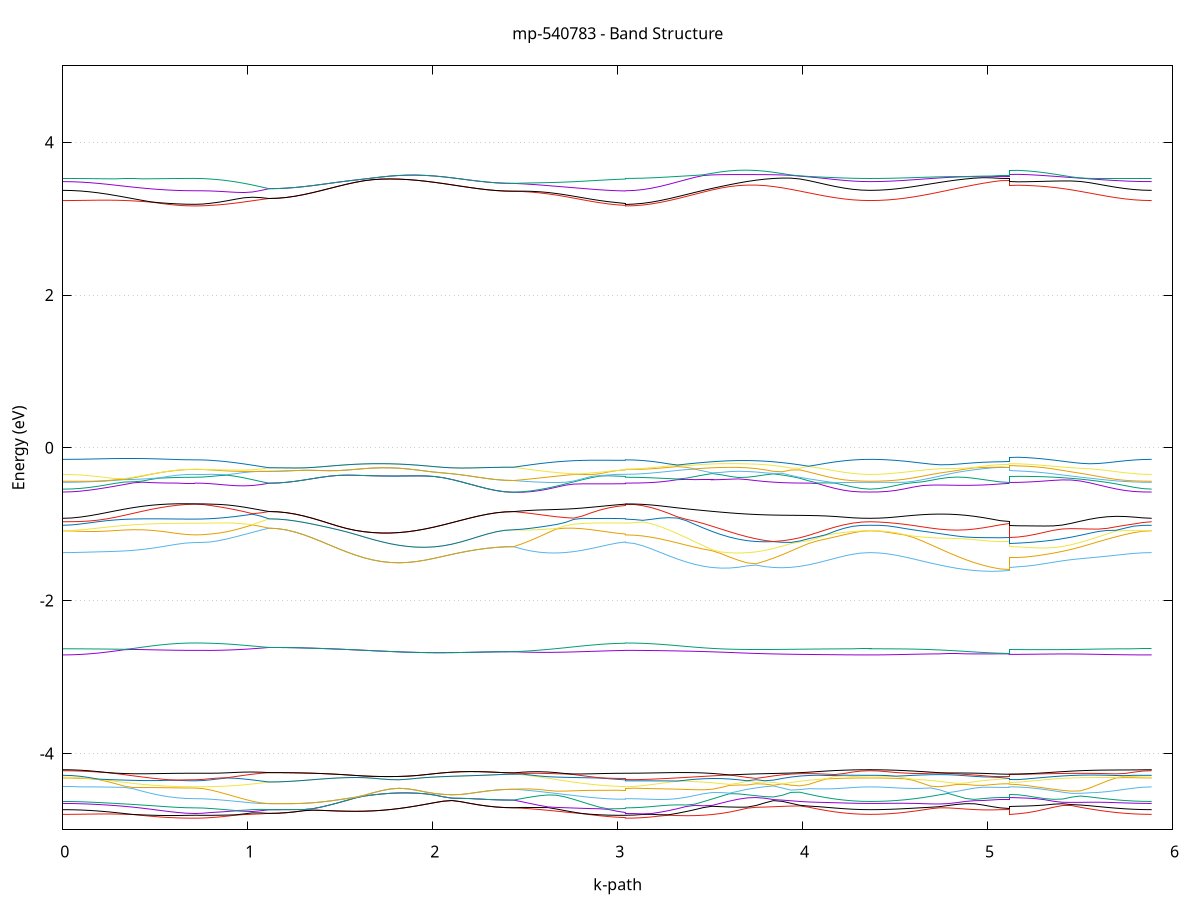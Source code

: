 set title 'mp-540783 - Band Structure'
set xlabel 'k-path'
set ylabel 'Energy (eV)'
set grid y
set yrange [-5:5]
set terminal png size 800,600
set output 'mp-540783_bands_gnuplot.png'
plot '-' using 1:2 with lines notitle, '-' using 1:2 with lines notitle, '-' using 1:2 with lines notitle, '-' using 1:2 with lines notitle, '-' using 1:2 with lines notitle, '-' using 1:2 with lines notitle, '-' using 1:2 with lines notitle, '-' using 1:2 with lines notitle, '-' using 1:2 with lines notitle, '-' using 1:2 with lines notitle, '-' using 1:2 with lines notitle, '-' using 1:2 with lines notitle, '-' using 1:2 with lines notitle, '-' using 1:2 with lines notitle, '-' using 1:2 with lines notitle, '-' using 1:2 with lines notitle, '-' using 1:2 with lines notitle, '-' using 1:2 with lines notitle, '-' using 1:2 with lines notitle, '-' using 1:2 with lines notitle, '-' using 1:2 with lines notitle, '-' using 1:2 with lines notitle, '-' using 1:2 with lines notitle, '-' using 1:2 with lines notitle, '-' using 1:2 with lines notitle, '-' using 1:2 with lines notitle, '-' using 1:2 with lines notitle, '-' using 1:2 with lines notitle, '-' using 1:2 with lines notitle, '-' using 1:2 with lines notitle, '-' using 1:2 with lines notitle, '-' using 1:2 with lines notitle, '-' using 1:2 with lines notitle, '-' using 1:2 with lines notitle, '-' using 1:2 with lines notitle, '-' using 1:2 with lines notitle, '-' using 1:2 with lines notitle, '-' using 1:2 with lines notitle, '-' using 1:2 with lines notitle, '-' using 1:2 with lines notitle, '-' using 1:2 with lines notitle, '-' using 1:2 with lines notitle, '-' using 1:2 with lines notitle, '-' using 1:2 with lines notitle, '-' using 1:2 with lines notitle, '-' using 1:2 with lines notitle, '-' using 1:2 with lines notitle, '-' using 1:2 with lines notitle, '-' using 1:2 with lines notitle, '-' using 1:2 with lines notitle, '-' using 1:2 with lines notitle, '-' using 1:2 with lines notitle, '-' using 1:2 with lines notitle, '-' using 1:2 with lines notitle, '-' using 1:2 with lines notitle, '-' using 1:2 with lines notitle, '-' using 1:2 with lines notitle, '-' using 1:2 with lines notitle, '-' using 1:2 with lines notitle, '-' using 1:2 with lines notitle, '-' using 1:2 with lines notitle, '-' using 1:2 with lines notitle, '-' using 1:2 with lines notitle, '-' using 1:2 with lines notitle, '-' using 1:2 with lines notitle, '-' using 1:2 with lines notitle, '-' using 1:2 with lines notitle, '-' using 1:2 with lines notitle, '-' using 1:2 with lines notitle, '-' using 1:2 with lines notitle, '-' using 1:2 with lines notitle, '-' using 1:2 with lines notitle, '-' using 1:2 with lines notitle, '-' using 1:2 with lines notitle, '-' using 1:2 with lines notitle, '-' using 1:2 with lines notitle, '-' using 1:2 with lines notitle, '-' using 1:2 with lines notitle, '-' using 1:2 with lines notitle, '-' using 1:2 with lines notitle, '-' using 1:2 with lines notitle, '-' using 1:2 with lines notitle, '-' using 1:2 with lines notitle, '-' using 1:2 with lines notitle, '-' using 1:2 with lines notitle, '-' using 1:2 with lines notitle, '-' using 1:2 with lines notitle, '-' using 1:2 with lines notitle, '-' using 1:2 with lines notitle, '-' using 1:2 with lines notitle, '-' using 1:2 with lines notitle, '-' using 1:2 with lines notitle, '-' using 1:2 with lines notitle, '-' using 1:2 with lines notitle, '-' using 1:2 with lines notitle, '-' using 1:2 with lines notitle
0.000000 -47.080694
0.047604 -47.080694
0.095208 -47.080694
0.142812 -47.080694
0.190417 -47.080694
0.238021 -47.080694
0.285625 -47.080694
0.333229 -47.080694
0.380833 -47.080694
0.428437 -47.080694
0.476042 -47.080694
0.523646 -47.080694
0.571250 -47.080694
0.618854 -47.080694
0.666458 -47.080694
0.714062 -47.080694
0.714062 -47.080694
0.757092 -47.080694
0.800122 -47.080694
0.800122 -47.080694
0.845114 -47.080694
0.890106 -47.080694
0.935097 -47.080694
0.980089 -47.080694
1.025081 -47.080694
1.070073 -47.080694
1.115065 -47.080694
1.115065 -47.080694
1.161795 -47.080694
1.208525 -47.080694
1.255255 -47.080694
1.301985 -47.080694
1.348715 -47.080794
1.395446 -47.080794
1.442176 -47.080794
1.488906 -47.080794
1.535636 -47.080894
1.582366 -47.080894
1.629096 -47.080894
1.675827 -47.080894
1.675827 -47.080894
1.723442 -47.080894
1.771058 -47.080894
1.818674 -47.080894
1.866289 -47.080894
1.913905 -47.080894
1.961521 -47.080894
2.009137 -47.080894
2.056752 -47.080794
2.104368 -47.080794
2.151984 -47.080794
2.199599 -47.080694
2.247215 -47.080694
2.294831 -47.080694
2.342446 -47.080694
2.390062 -47.080694
2.437678 -47.080694
2.437678 -47.080694
2.484161 -47.080694
2.530644 -47.080694
2.577127 -47.080694
2.623610 -47.080694
2.670093 -47.080694
2.716576 -47.080694
2.763058 -47.080694
2.809541 -47.080694
2.856024 -47.080694
2.902507 -47.080694
2.948990 -47.080694
2.995473 -47.080694
3.041956 -47.080694
3.041956 -47.080694
3.088811 -47.080694
3.135666 -47.080694
3.182521 -47.080694
3.229376 -47.080794
3.276231 -47.080794
3.323086 -47.080794
3.369941 -47.080794
3.416796 -47.080894
3.463651 -47.080894
3.510506 -47.080894
3.510506 -47.080894
3.557954 -47.080894
3.605402 -47.080894
3.652850 -47.080894
3.700298 -47.080894
3.747746 -47.080894
3.795194 -47.080894
3.842642 -47.080894
3.890090 -47.080894
3.937538 -47.080894
3.984986 -47.080794
4.032434 -47.080794
4.079882 -47.080794
4.127330 -47.080794
4.174777 -47.080694
4.222225 -47.080694
4.269673 -47.080694
4.317121 -47.080694
4.364569 -47.080694
4.364569 -47.080694
4.411540 -47.080694
4.458511 -47.080694
4.505481 -47.080694
4.552452 -47.080694
4.599423 -47.080694
4.646393 -47.080794
4.693364 -47.080794
4.740334 -47.080794
4.787305 -47.080794
4.834276 -47.080894
4.881246 -47.080894
4.928217 -47.080894
4.975188 -47.080894
5.022158 -47.080894
5.069129 -47.080894
5.116100 -47.080894
5.116100 -47.080894
5.164309 -47.080894
5.212518 -47.080894
5.260727 -47.080894
5.308936 -47.080894
5.357145 -47.080894
5.405355 -47.080894
5.453564 -47.080794
5.501773 -47.080794
5.549982 -47.080794
5.598191 -47.080794
5.646401 -47.080694
5.694610 -47.080694
5.742819 -47.080694
5.791028 -47.080694
5.839237 -47.080694
5.887446 -47.080694
e
0.000000 -47.080594
0.047604 -47.080594
0.095208 -47.080594
0.142812 -47.080594
0.190417 -47.080594
0.238021 -47.080594
0.285625 -47.080594
0.333229 -47.080594
0.380833 -47.080594
0.428437 -47.080594
0.476042 -47.080594
0.523646 -47.080594
0.571250 -47.080594
0.618854 -47.080594
0.666458 -47.080594
0.714062 -47.080594
0.714062 -47.080594
0.757092 -47.080594
0.800122 -47.080594
0.800122 -47.080594
0.845114 -47.080694
0.890106 -47.080694
0.935097 -47.080694
0.980089 -47.080694
1.025081 -47.080694
1.070073 -47.080694
1.115065 -47.080694
1.115065 -47.080694
1.161795 -47.080694
1.208525 -47.080694
1.255255 -47.080694
1.301985 -47.080694
1.348715 -47.080794
1.395446 -47.080794
1.442176 -47.080794
1.488906 -47.080794
1.535636 -47.080894
1.582366 -47.080894
1.629096 -47.080894
1.675827 -47.080894
1.675827 -47.080894
1.723442 -47.080894
1.771058 -47.080894
1.818674 -47.080894
1.866289 -47.080894
1.913905 -47.080894
1.961521 -47.080894
2.009137 -47.080894
2.056752 -47.080794
2.104368 -47.080794
2.151984 -47.080794
2.199599 -47.080694
2.247215 -47.080694
2.294831 -47.080694
2.342446 -47.080694
2.390062 -47.080694
2.437678 -47.080694
2.437678 -47.080694
2.484161 -47.080694
2.530644 -47.080594
2.577127 -47.080594
2.623610 -47.080594
2.670093 -47.080594
2.716576 -47.080594
2.763058 -47.080594
2.809541 -47.080594
2.856024 -47.080594
2.902507 -47.080594
2.948990 -47.080594
2.995473 -47.080594
3.041956 -47.080594
3.041956 -47.080594
3.088811 -47.080594
3.135666 -47.080694
3.182521 -47.080694
3.229376 -47.080694
3.276231 -47.080694
3.323086 -47.080694
3.369941 -47.080794
3.416796 -47.080794
3.463651 -47.080794
3.510506 -47.080894
3.510506 -47.080894
3.557954 -47.080894
3.605402 -47.080894
3.652850 -47.080894
3.700298 -47.080894
3.747746 -47.080894
3.795194 -47.080894
3.842642 -47.080894
3.890090 -47.080894
3.937538 -47.080794
3.984986 -47.080794
4.032434 -47.080794
4.079882 -47.080694
4.127330 -47.080694
4.174777 -47.080694
4.222225 -47.080694
4.269673 -47.080594
4.317121 -47.080594
4.364569 -47.080594
4.364569 -47.080594
4.411540 -47.080594
4.458511 -47.080594
4.505481 -47.080694
4.552452 -47.080694
4.599423 -47.080694
4.646393 -47.080694
4.693364 -47.080794
4.740334 -47.080794
4.787305 -47.080794
4.834276 -47.080794
4.881246 -47.080894
4.928217 -47.080894
4.975188 -47.080894
5.022158 -47.080894
5.069129 -47.080894
5.116100 -47.080894
5.116100 -47.080894
5.164309 -47.080894
5.212518 -47.080894
5.260727 -47.080894
5.308936 -47.080894
5.357145 -47.080894
5.405355 -47.080794
5.453564 -47.080794
5.501773 -47.080794
5.549982 -47.080794
5.598191 -47.080694
5.646401 -47.080694
5.694610 -47.080694
5.742819 -47.080694
5.791028 -47.080594
5.839237 -47.080594
5.887446 -47.080594
e
0.000000 -47.078194
0.047604 -47.078194
0.095208 -47.078194
0.142812 -47.078194
0.190417 -47.078194
0.238021 -47.078194
0.285625 -47.078194
0.333229 -47.078194
0.380833 -47.078194
0.428437 -47.078294
0.476042 -47.078294
0.523646 -47.078294
0.571250 -47.078294
0.618854 -47.078294
0.666458 -47.078294
0.714062 -47.078294
0.714062 -47.078294
0.757092 -47.078294
0.800122 -47.078294
0.800122 -47.078294
0.845114 -47.078294
0.890106 -47.078294
0.935097 -47.078294
0.980089 -47.078194
1.025081 -47.078194
1.070073 -47.078194
1.115065 -47.078194
1.115065 -47.078194
1.161795 -47.078194
1.208525 -47.078194
1.255255 -47.078194
1.301985 -47.078194
1.348715 -47.078194
1.395446 -47.078194
1.442176 -47.078194
1.488906 -47.078194
1.535636 -47.078194
1.582366 -47.078194
1.629096 -47.078194
1.675827 -47.078194
1.675827 -47.078194
1.723442 -47.078194
1.771058 -47.078194
1.818674 -47.078194
1.866289 -47.078194
1.913905 -47.078194
1.961521 -47.078194
2.009137 -47.078194
2.056752 -47.078194
2.104368 -47.078194
2.151984 -47.078194
2.199599 -47.078194
2.247215 -47.078194
2.294831 -47.078194
2.342446 -47.078194
2.390062 -47.078194
2.437678 -47.078194
2.437678 -47.078194
2.484161 -47.078194
2.530644 -47.078194
2.577127 -47.078194
2.623610 -47.078194
2.670093 -47.078194
2.716576 -47.078194
2.763058 -47.078194
2.809541 -47.078194
2.856024 -47.078194
2.902507 -47.078294
2.948990 -47.078294
2.995473 -47.078294
3.041956 -47.078294
3.041956 -47.078294
3.088811 -47.078294
3.135666 -47.078294
3.182521 -47.078294
3.229376 -47.078294
3.276231 -47.078294
3.323086 -47.078194
3.369941 -47.078194
3.416796 -47.078194
3.463651 -47.078194
3.510506 -47.078194
3.510506 -47.078194
3.557954 -47.078194
3.605402 -47.078194
3.652850 -47.078194
3.700298 -47.078194
3.747746 -47.078194
3.795194 -47.078194
3.842642 -47.078194
3.890090 -47.078194
3.937538 -47.078194
3.984986 -47.078194
4.032434 -47.078194
4.079882 -47.078194
4.127330 -47.078194
4.174777 -47.078194
4.222225 -47.078194
4.269673 -47.078194
4.317121 -47.078194
4.364569 -47.078194
4.364569 -47.078194
4.411540 -47.078194
4.458511 -47.078194
4.505481 -47.078194
4.552452 -47.078194
4.599423 -47.078194
4.646393 -47.078194
4.693364 -47.078194
4.740334 -47.078194
4.787305 -47.078194
4.834276 -47.078194
4.881246 -47.078194
4.928217 -47.078194
4.975188 -47.078194
5.022158 -47.078194
5.069129 -47.078194
5.116100 -47.078194
5.116100 -47.078194
5.164309 -47.078194
5.212518 -47.078194
5.260727 -47.078194
5.308936 -47.078194
5.357145 -47.078194
5.405355 -47.078194
5.453564 -47.078194
5.501773 -47.078194
5.549982 -47.078194
5.598191 -47.078194
5.646401 -47.078194
5.694610 -47.078194
5.742819 -47.078194
5.791028 -47.078194
5.839237 -47.078194
5.887446 -47.078194
e
0.000000 -47.078094
0.047604 -47.078094
0.095208 -47.078094
0.142812 -47.078094
0.190417 -47.078094
0.238021 -47.078094
0.285625 -47.078094
0.333229 -47.078194
0.380833 -47.078194
0.428437 -47.078194
0.476042 -47.078194
0.523646 -47.078194
0.571250 -47.078194
0.618854 -47.078194
0.666458 -47.078194
0.714062 -47.078194
0.714062 -47.078194
0.757092 -47.078194
0.800122 -47.078194
0.800122 -47.078194
0.845114 -47.078194
0.890106 -47.078194
0.935097 -47.078194
0.980089 -47.078194
1.025081 -47.078194
1.070073 -47.078194
1.115065 -47.078194
1.115065 -47.078194
1.161795 -47.078194
1.208525 -47.078194
1.255255 -47.078194
1.301985 -47.078194
1.348715 -47.078194
1.395446 -47.078194
1.442176 -47.078194
1.488906 -47.078194
1.535636 -47.078194
1.582366 -47.078194
1.629096 -47.078194
1.675827 -47.078194
1.675827 -47.078194
1.723442 -47.078194
1.771058 -47.078194
1.818674 -47.078194
1.866289 -47.078194
1.913905 -47.078194
1.961521 -47.078194
2.009137 -47.078194
2.056752 -47.078194
2.104368 -47.078194
2.151984 -47.078194
2.199599 -47.078194
2.247215 -47.078194
2.294831 -47.078194
2.342446 -47.078194
2.390062 -47.078194
2.437678 -47.078194
2.437678 -47.078194
2.484161 -47.078194
2.530644 -47.078194
2.577127 -47.078194
2.623610 -47.078194
2.670093 -47.078194
2.716576 -47.078194
2.763058 -47.078194
2.809541 -47.078194
2.856024 -47.078194
2.902507 -47.078194
2.948990 -47.078194
2.995473 -47.078194
3.041956 -47.078194
3.041956 -47.078194
3.088811 -47.078194
3.135666 -47.078194
3.182521 -47.078194
3.229376 -47.078194
3.276231 -47.078194
3.323086 -47.078194
3.369941 -47.078194
3.416796 -47.078194
3.463651 -47.078194
3.510506 -47.078194
3.510506 -47.078194
3.557954 -47.078194
3.605402 -47.078194
3.652850 -47.078194
3.700298 -47.078194
3.747746 -47.078194
3.795194 -47.078194
3.842642 -47.078194
3.890090 -47.078194
3.937538 -47.078194
3.984986 -47.078094
4.032434 -47.078094
4.079882 -47.078094
4.127330 -47.078094
4.174777 -47.078094
4.222225 -47.078094
4.269673 -47.078094
4.317121 -47.078094
4.364569 -47.078094
4.364569 -47.078094
4.411540 -47.078094
4.458511 -47.078094
4.505481 -47.078094
4.552452 -47.078094
4.599423 -47.078094
4.646393 -47.078094
4.693364 -47.078094
4.740334 -47.078094
4.787305 -47.078194
4.834276 -47.078194
4.881246 -47.078194
4.928217 -47.078194
4.975188 -47.078194
5.022158 -47.078194
5.069129 -47.078194
5.116100 -47.078194
5.116100 -47.078194
5.164309 -47.078194
5.212518 -47.078194
5.260727 -47.078194
5.308936 -47.078194
5.357145 -47.078194
5.405355 -47.078194
5.453564 -47.078194
5.501773 -47.078194
5.549982 -47.078094
5.598191 -47.078094
5.646401 -47.078094
5.694610 -47.078094
5.742819 -47.078094
5.791028 -47.078094
5.839237 -47.078094
5.887446 -47.078094
e
0.000000 -47.069894
0.047604 -47.069894
0.095208 -47.069894
0.142812 -47.069794
0.190417 -47.069794
0.238021 -47.069794
0.285625 -47.069794
0.333229 -47.069794
0.380833 -47.069794
0.428437 -47.069794
0.476042 -47.069694
0.523646 -47.069794
0.571250 -47.069794
0.618854 -47.069794
0.666458 -47.069794
0.714062 -47.069794
0.714062 -47.069794
0.757092 -47.069794
0.800122 -47.069794
0.800122 -47.069794
0.845114 -47.069794
0.890106 -47.069794
0.935097 -47.069794
0.980089 -47.069794
1.025081 -47.069794
1.070073 -47.069794
1.115065 -47.069694
1.115065 -47.069694
1.161795 -47.069694
1.208525 -47.069694
1.255255 -47.069694
1.301985 -47.069694
1.348715 -47.069694
1.395446 -47.069694
1.442176 -47.069694
1.488906 -47.069694
1.535636 -47.069694
1.582366 -47.069694
1.629096 -47.069694
1.675827 -47.069694
1.675827 -47.069694
1.723442 -47.069694
1.771058 -47.069694
1.818674 -47.069694
1.866289 -47.069694
1.913905 -47.069694
1.961521 -47.069694
2.009137 -47.069694
2.056752 -47.069694
2.104368 -47.069694
2.151984 -47.069694
2.199599 -47.069694
2.247215 -47.069694
2.294831 -47.069694
2.342446 -47.069694
2.390062 -47.069694
2.437678 -47.069694
2.437678 -47.069694
2.484161 -47.069694
2.530644 -47.069794
2.577127 -47.069794
2.623610 -47.069794
2.670093 -47.069794
2.716576 -47.069794
2.763058 -47.069794
2.809541 -47.069794
2.856024 -47.069794
2.902507 -47.069794
2.948990 -47.069794
2.995473 -47.069794
3.041956 -47.069794
3.041956 -47.069794
3.088811 -47.069794
3.135666 -47.069794
3.182521 -47.069794
3.229376 -47.069794
3.276231 -47.069794
3.323086 -47.069794
3.369941 -47.069794
3.416796 -47.069794
3.463651 -47.069794
3.510506 -47.069794
3.510506 -47.069794
3.557954 -47.069794
3.605402 -47.069794
3.652850 -47.069794
3.700298 -47.069794
3.747746 -47.069794
3.795194 -47.069794
3.842642 -47.069794
3.890090 -47.069794
3.937538 -47.069794
3.984986 -47.069794
4.032434 -47.069794
4.079882 -47.069794
4.127330 -47.069794
4.174777 -47.069794
4.222225 -47.069894
4.269673 -47.069894
4.317121 -47.069894
4.364569 -47.069894
4.364569 -47.069894
4.411540 -47.069894
4.458511 -47.069894
4.505481 -47.069894
4.552452 -47.069794
4.599423 -47.069794
4.646393 -47.069794
4.693364 -47.069794
4.740334 -47.069794
4.787305 -47.069794
4.834276 -47.069794
4.881246 -47.069794
4.928217 -47.069794
4.975188 -47.069794
5.022158 -47.069794
5.069129 -47.069694
5.116100 -47.069694
5.116100 -47.069794
5.164309 -47.069794
5.212518 -47.069794
5.260727 -47.069794
5.308936 -47.069794
5.357145 -47.069794
5.405355 -47.069794
5.453564 -47.069794
5.501773 -47.069794
5.549982 -47.069794
5.598191 -47.069794
5.646401 -47.069794
5.694610 -47.069794
5.742819 -47.069894
5.791028 -47.069894
5.839237 -47.069894
5.887446 -47.069894
e
0.000000 -47.069594
0.047604 -47.069594
0.095208 -47.069594
0.142812 -47.069594
0.190417 -47.069694
0.238021 -47.069694
0.285625 -47.069694
0.333229 -47.069694
0.380833 -47.069694
0.428437 -47.069694
0.476042 -47.069694
0.523646 -47.069694
0.571250 -47.069694
0.618854 -47.069694
0.666458 -47.069694
0.714062 -47.069694
0.714062 -47.069694
0.757092 -47.069694
0.800122 -47.069694
0.800122 -47.069694
0.845114 -47.069694
0.890106 -47.069694
0.935097 -47.069694
0.980089 -47.069694
1.025081 -47.069694
1.070073 -47.069694
1.115065 -47.069694
1.115065 -47.069694
1.161795 -47.069694
1.208525 -47.069694
1.255255 -47.069694
1.301985 -47.069694
1.348715 -47.069694
1.395446 -47.069694
1.442176 -47.069694
1.488906 -47.069694
1.535636 -47.069694
1.582366 -47.069694
1.629096 -47.069694
1.675827 -47.069694
1.675827 -47.069694
1.723442 -47.069694
1.771058 -47.069694
1.818674 -47.069694
1.866289 -47.069694
1.913905 -47.069694
1.961521 -47.069694
2.009137 -47.069694
2.056752 -47.069694
2.104368 -47.069694
2.151984 -47.069694
2.199599 -47.069694
2.247215 -47.069694
2.294831 -47.069694
2.342446 -47.069694
2.390062 -47.069694
2.437678 -47.069694
2.437678 -47.069694
2.484161 -47.069694
2.530644 -47.069694
2.577127 -47.069694
2.623610 -47.069694
2.670093 -47.069694
2.716576 -47.069694
2.763058 -47.069694
2.809541 -47.069694
2.856024 -47.069694
2.902507 -47.069694
2.948990 -47.069694
2.995473 -47.069694
3.041956 -47.069694
3.041956 -47.069694
3.088811 -47.069694
3.135666 -47.069694
3.182521 -47.069694
3.229376 -47.069694
3.276231 -47.069694
3.323086 -47.069694
3.369941 -47.069694
3.416796 -47.069694
3.463651 -47.069694
3.510506 -47.069694
3.510506 -47.069694
3.557954 -47.069694
3.605402 -47.069694
3.652850 -47.069594
3.700298 -47.069594
3.747746 -47.069594
3.795194 -47.069594
3.842642 -47.069594
3.890090 -47.069594
3.937538 -47.069594
3.984986 -47.069594
4.032434 -47.069594
4.079882 -47.069594
4.127330 -47.069594
4.174777 -47.069594
4.222225 -47.069594
4.269673 -47.069594
4.317121 -47.069594
4.364569 -47.069594
4.364569 -47.069594
4.411540 -47.069594
4.458511 -47.069594
4.505481 -47.069594
4.552452 -47.069594
4.599423 -47.069594
4.646393 -47.069594
4.693364 -47.069594
4.740334 -47.069694
4.787305 -47.069694
4.834276 -47.069694
4.881246 -47.069694
4.928217 -47.069694
4.975188 -47.069694
5.022158 -47.069694
5.069129 -47.069694
5.116100 -47.069694
5.116100 -47.069594
5.164309 -47.069594
5.212518 -47.069594
5.260727 -47.069594
5.308936 -47.069594
5.357145 -47.069594
5.405355 -47.069594
5.453564 -47.069594
5.501773 -47.069594
5.549982 -47.069594
5.598191 -47.069594
5.646401 -47.069594
5.694610 -47.069594
5.742819 -47.069594
5.791028 -47.069594
5.839237 -47.069594
5.887446 -47.069594
e
0.000000 -17.164994
0.047604 -17.163894
0.095208 -17.160194
0.142812 -17.154294
0.190417 -17.146194
0.238021 -17.136294
0.285625 -17.124694
0.333229 -17.111894
0.380833 -17.098294
0.428437 -17.084494
0.476042 -17.071194
0.523646 -17.058894
0.571250 -17.048294
0.618854 -17.040194
0.666458 -17.034994
0.714062 -17.033294
0.714062 -17.033294
0.757092 -17.032594
0.800122 -17.030794
0.800122 -17.030794
0.845114 -17.028694
0.890106 -17.026594
0.935097 -17.024594
0.980089 -17.022594
1.025081 -17.020494
1.070073 -17.018394
1.115065 -17.016094
1.115065 -17.016094
1.161795 -17.015494
1.208525 -17.013594
1.255255 -17.010694
1.301985 -17.006794
1.348715 -17.002194
1.395446 -16.997094
1.442176 -16.991794
1.488906 -16.986694
1.535636 -16.982194
1.582366 -16.978694
1.629096 -16.976594
1.675827 -16.976094
1.675827 -16.976094
1.723442 -16.977594
1.771058 -16.981094
1.818674 -16.986694
1.866289 -16.994094
1.913905 -17.002994
1.961521 -17.013094
2.009137 -17.023894
2.056752 -17.034894
2.104368 -17.045794
2.151984 -17.056094
2.199599 -17.065494
2.247215 -17.073594
2.294831 -17.080194
2.342446 -17.084994
2.390062 -17.087994
2.437678 -17.088994
2.437678 -17.088994
2.484161 -17.088594
2.530644 -17.086494
2.577127 -17.082794
2.623610 -17.077794
2.670093 -17.071794
2.716576 -17.064794
2.763058 -17.057394
2.809541 -17.050094
2.856024 -17.043194
2.902507 -17.037394
2.948990 -17.033094
2.995473 -17.030794
3.041956 -17.030794
3.041956 -17.033294
3.088811 -17.032494
3.135666 -17.029994
3.182521 -17.025994
3.229376 -17.020594
3.276231 -17.013994
3.323086 -17.006494
3.369941 -16.998394
3.416796 -16.990194
3.463651 -16.983494
3.510506 -16.983094
3.510506 -16.983094
3.557954 -16.986394
3.605402 -16.991894
3.652850 -16.999794
3.700298 -17.009694
3.747746 -17.021594
3.795194 -17.034994
3.842642 -17.049594
3.890090 -17.064994
3.937538 -17.080494
3.984986 -17.095694
4.032434 -17.110194
4.079882 -17.123694
4.127330 -17.135694
4.174777 -17.145894
4.222225 -17.154094
4.269673 -17.160194
4.317121 -17.163894
4.364569 -17.164994
4.364569 -17.164994
4.411540 -17.163894
4.458511 -17.160294
4.505481 -17.154394
4.552452 -17.146294
4.599423 -17.136194
4.646393 -17.124294
4.693364 -17.110894
4.740334 -17.096194
4.787305 -17.080694
4.834276 -17.064594
4.881246 -17.048494
4.928217 -17.032794
4.975188 -17.017894
5.022158 -17.004194
5.069129 -16.992494
5.116100 -16.985394
5.116100 -17.008794
5.164309 -17.010694
5.212518 -17.015994
5.260727 -17.024494
5.308936 -17.035694
5.357145 -17.048794
5.405355 -17.063294
5.453564 -17.078494
5.501773 -17.093694
5.549982 -17.108394
5.598191 -17.122194
5.646401 -17.134594
5.694610 -17.145194
5.742819 -17.153794
5.791028 -17.159994
5.839237 -17.163794
5.887446 -17.164994
e
0.000000 -16.996894
0.047604 -16.996794
0.095208 -16.996594
0.142812 -16.996494
0.190417 -16.996194
0.238021 -16.995894
0.285625 -16.995494
0.333229 -16.995094
0.380833 -16.994694
0.428437 -16.994394
0.476042 -16.993994
0.523646 -16.993694
0.571250 -16.993494
0.618854 -16.993294
0.666458 -16.993194
0.714062 -16.993094
0.714062 -16.993094
0.757092 -16.994294
0.800122 -16.997794
0.800122 -16.997794
0.845114 -17.000394
0.890106 -17.002994
0.935097 -17.005794
0.980089 -17.008594
1.025081 -17.011194
1.070073 -17.013694
1.115065 -17.016094
1.115065 -17.016094
1.161795 -17.015494
1.208525 -17.013594
1.255255 -17.010694
1.301985 -17.006794
1.348715 -17.002194
1.395446 -16.997094
1.442176 -16.991794
1.488906 -16.986694
1.535636 -16.982194
1.582366 -16.978694
1.629096 -16.976594
1.675827 -16.976094
1.675827 -16.976094
1.723442 -16.977594
1.771058 -16.981094
1.818674 -16.986694
1.866289 -16.994094
1.913905 -17.002994
1.961521 -17.013094
2.009137 -17.023894
2.056752 -17.034894
2.104368 -17.045794
2.151984 -17.056094
2.199599 -17.065494
2.247215 -17.073594
2.294831 -17.080194
2.342446 -17.084994
2.390062 -17.087994
2.437678 -17.088994
2.437678 -17.088994
2.484161 -17.087594
2.530644 -17.084494
2.577127 -17.079794
2.623610 -17.073694
2.670093 -17.066194
2.716576 -17.057594
2.763058 -17.048294
2.809541 -17.038694
2.856024 -17.028894
2.902507 -17.019594
2.948990 -17.010994
2.995473 -17.003594
3.041956 -16.997794
3.041956 -16.993094
3.088811 -16.992694
3.135666 -16.991694
3.182521 -16.989894
3.229376 -16.987794
3.276231 -16.985294
3.323086 -16.982994
3.369941 -16.980994
3.416796 -16.979594
3.463651 -16.977794
3.510506 -16.971694
3.510506 -16.971694
3.557954 -16.964494
3.605402 -16.958094
3.652850 -16.953094
3.700298 -16.949894
3.747746 -16.948394
3.795194 -16.948794
3.842642 -16.950894
3.890090 -16.954394
3.937538 -16.958994
3.984986 -16.964494
4.032434 -16.970394
4.079882 -16.976294
4.127330 -16.981894
4.174777 -16.986894
4.222225 -16.991094
4.269673 -16.994194
4.317121 -16.996194
4.364569 -16.996894
4.364569 -16.996894
4.411540 -16.996294
4.458511 -16.994794
4.505481 -16.992394
4.552452 -16.989094
4.599423 -16.985294
4.646393 -16.980994
4.693364 -16.976494
4.740334 -16.972094
4.787305 -16.968094
4.834276 -16.964894
4.881246 -16.962894
4.928217 -16.962394
4.975188 -16.963794
5.022158 -16.967194
5.069129 -16.972594
5.116100 -16.977594
5.116100 -16.952294
5.164309 -16.952794
5.212518 -16.954194
5.260727 -16.956594
5.308936 -16.959594
5.357145 -16.963294
5.405355 -16.967394
5.453564 -16.971794
5.501773 -16.976194
5.549982 -16.980394
5.598191 -16.984394
5.646401 -16.987994
5.694610 -16.990994
5.742819 -16.993494
5.791028 -16.995294
5.839237 -16.996494
5.887446 -16.996894
e
0.000000 -16.526294
0.047604 -16.525894
0.095208 -16.524894
0.142812 -16.523094
0.190417 -16.520794
0.238021 -16.518294
0.285625 -16.516194
0.333229 -16.515694
0.380833 -16.517594
0.428437 -16.520994
0.476042 -16.524494
0.523646 -16.527894
0.571250 -16.530594
0.618854 -16.532594
0.666458 -16.533794
0.714062 -16.534194
0.714062 -16.534194
0.757092 -16.533294
0.800122 -16.530794
0.800122 -16.530794
0.845114 -16.530094
0.890106 -16.528594
0.935097 -16.526594
0.980089 -16.524094
1.025081 -16.521394
1.070073 -16.518794
1.115065 -16.516794
1.115065 -16.516794
1.161795 -16.516694
1.208525 -16.516494
1.255255 -16.516194
1.301985 -16.515794
1.348715 -16.515294
1.395446 -16.514594
1.442176 -16.513994
1.488906 -16.513394
1.535636 -16.512994
1.582366 -16.513094
1.629096 -16.513594
1.675827 -16.514294
1.675827 -16.514294
1.723442 -16.514594
1.771058 -16.514094
1.818674 -16.512394
1.866289 -16.509394
1.913905 -16.505394
1.961521 -16.500594
2.009137 -16.495394
2.056752 -16.490194
2.104368 -16.485294
2.151984 -16.481094
2.199599 -16.477994
2.247215 -16.475594
2.294831 -16.473994
2.342446 -16.472894
2.390062 -16.472294
2.437678 -16.472094
2.437678 -16.472094
2.484161 -16.475494
2.530644 -16.478894
2.577127 -16.482394
2.623610 -16.486294
2.670093 -16.490694
2.716576 -16.495794
2.763058 -16.501394
2.809541 -16.507194
2.856024 -16.513094
2.902507 -16.519294
2.948990 -16.525194
2.995473 -16.529094
3.041956 -16.530794
3.041956 -16.534194
3.088811 -16.534194
3.135666 -16.534194
3.182521 -16.533994
3.229376 -16.533394
3.276231 -16.532694
3.323086 -16.531594
3.369941 -16.530194
3.416796 -16.528594
3.463651 -16.526694
3.510506 -16.524494
3.510506 -16.524494
3.557954 -16.522094
3.605402 -16.519394
3.652850 -16.516694
3.700298 -16.514094
3.747746 -16.512294
3.795194 -16.512294
3.842642 -16.513594
3.890090 -16.515494
3.937538 -16.517394
3.984986 -16.519194
4.032434 -16.520794
4.079882 -16.522294
4.127330 -16.523494
4.174777 -16.524494
4.222225 -16.525294
4.269673 -16.525794
4.317121 -16.526194
4.364569 -16.526294
4.364569 -16.526294
4.411540 -16.526094
4.458511 -16.525694
4.505481 -16.524894
4.552452 -16.523794
4.599423 -16.522494
4.646393 -16.520994
4.693364 -16.519394
4.740334 -16.517794
4.787305 -16.516294
4.834276 -16.514994
4.881246 -16.513994
4.928217 -16.513594
4.975188 -16.514094
5.022158 -16.515794
5.069129 -16.516994
5.116100 -16.517394
5.116100 -16.522494
5.164309 -16.521494
5.212518 -16.518394
5.260727 -16.515494
5.308936 -16.512494
5.357145 -16.509594
5.405355 -16.507294
5.453564 -16.506894
5.501773 -16.508594
5.549982 -16.511494
5.598191 -16.514694
5.646401 -16.517894
5.694610 -16.520794
5.742819 -16.523094
5.791028 -16.524894
5.839237 -16.525894
5.887446 -16.526294
e
0.000000 -16.476594
0.047604 -16.477594
0.095208 -16.480194
0.142812 -16.483994
0.190417 -16.488394
0.238021 -16.492894
0.285625 -16.496394
0.333229 -16.497694
0.380833 -16.495794
0.428437 -16.491694
0.476042 -16.499194
0.523646 -16.509394
0.571250 -16.518194
0.618854 -16.525194
0.666458 -16.529594
0.714062 -16.531094
0.714062 -16.531094
0.757092 -16.530994
0.800122 -16.530694
0.800122 -16.530694
0.845114 -16.527994
0.890106 -16.524594
0.935097 -16.521194
0.980089 -16.518194
1.025081 -16.516294
1.070073 -16.515794
1.115065 -16.516794
1.115065 -16.516794
1.161795 -16.516694
1.208525 -16.516494
1.255255 -16.516194
1.301985 -16.515794
1.348715 -16.515294
1.395446 -16.514594
1.442176 -16.513994
1.488906 -16.513394
1.535636 -16.512994
1.582366 -16.513094
1.629096 -16.513594
1.675827 -16.514294
1.675827 -16.514294
1.723442 -16.514594
1.771058 -16.514094
1.818674 -16.512394
1.866289 -16.509394
1.913905 -16.505394
1.961521 -16.500594
2.009137 -16.495394
2.056752 -16.490194
2.104368 -16.485294
2.151984 -16.481094
2.199599 -16.477994
2.247215 -16.475594
2.294831 -16.473994
2.342446 -16.472894
2.390062 -16.472294
2.437678 -16.472094
2.437678 -16.472094
2.484161 -16.468294
2.530644 -16.466894
2.577127 -16.469094
2.623610 -16.470994
2.670093 -16.477394
2.716576 -16.485494
2.763058 -16.494394
2.809541 -16.503394
2.856024 -16.511894
2.902507 -16.518694
2.948990 -16.523594
2.995473 -16.527694
3.041956 -16.530694
3.041956 -16.531094
3.088811 -16.530794
3.135666 -16.529894
3.182521 -16.528494
3.229376 -16.526794
3.276231 -16.524794
3.323086 -16.522394
3.369941 -16.519794
3.416796 -16.516994
3.463651 -16.513994
3.510506 -16.511094
3.510506 -16.511094
3.557954 -16.508194
3.605402 -16.505994
3.652850 -16.504894
3.700298 -16.504794
3.747746 -16.504794
3.795194 -16.503394
3.842642 -16.500794
3.890090 -16.497594
3.937538 -16.494394
3.984986 -16.491094
4.032434 -16.488094
4.079882 -16.485294
4.127330 -16.482794
4.174777 -16.480594
4.222225 -16.478894
4.269673 -16.477694
4.317121 -16.476894
4.364569 -16.476594
4.364569 -16.476594
4.411540 -16.476994
4.458511 -16.478194
4.505481 -16.480194
4.552452 -16.482694
4.599423 -16.485794
4.646393 -16.489294
4.693364 -16.492994
4.740334 -16.496794
4.787305 -16.500594
4.834276 -16.504294
4.881246 -16.507794
4.928217 -16.510794
4.975188 -16.512794
5.022158 -16.513294
5.069129 -16.513594
5.116100 -16.513794
5.116100 -16.519994
5.164309 -16.519394
5.212518 -16.517894
5.260727 -16.513694
5.308936 -16.507894
5.357145 -16.501894
5.405355 -16.497394
5.453564 -16.494594
5.501773 -16.492094
5.549982 -16.489294
5.598191 -16.486394
5.646401 -16.483694
5.694610 -16.481294
5.742819 -16.479394
5.791028 -16.477894
5.839237 -16.476994
5.887446 -16.476594
e
0.000000 -16.445494
0.047604 -16.445994
0.095208 -16.446894
0.142812 -16.448394
0.190417 -16.450594
0.238021 -16.454194
0.285625 -16.459994
0.333229 -16.467994
0.380833 -16.477794
0.428437 -16.488394
0.476042 -16.486594
0.523646 -16.480994
0.571250 -16.475194
0.618854 -16.469494
0.666458 -16.464494
0.714062 -16.462094
0.714062 -16.462094
0.757092 -16.461894
0.800122 -16.461294
0.800122 -16.461294
0.845114 -16.461494
0.890106 -16.462594
0.935097 -16.463694
0.980089 -16.464194
1.025081 -16.463294
1.070073 -16.460894
1.115065 -16.456994
1.115065 -16.456994
1.161795 -16.457294
1.208525 -16.458094
1.255255 -16.459894
1.301985 -16.462794
1.348715 -16.466894
1.395446 -16.471894
1.442176 -16.477394
1.488906 -16.482994
1.535636 -16.487994
1.582366 -16.491894
1.629096 -16.494294
1.675827 -16.495094
1.675827 -16.495094
1.723442 -16.494594
1.771058 -16.493294
1.818674 -16.491494
1.866289 -16.489394
1.913905 -16.487094
1.961521 -16.484694
2.009137 -16.482294
2.056752 -16.479794
2.104368 -16.477194
2.151984 -16.474394
2.199599 -16.471494
2.247215 -16.468694
2.294831 -16.466394
2.342446 -16.464594
2.390062 -16.463494
2.437678 -16.463194
2.437678 -16.463194
2.484161 -16.464794
2.530644 -16.464594
2.577127 -16.465894
2.623610 -16.470594
2.670093 -16.472194
2.716576 -16.472594
2.763058 -16.472194
2.809541 -16.470994
2.856024 -16.469194
2.902507 -16.466894
2.948990 -16.464294
2.995473 -16.461894
3.041956 -16.461294
3.041956 -16.462094
3.088811 -16.462394
3.135666 -16.463294
3.182521 -16.464594
3.229376 -16.466294
3.276231 -16.468394
3.323086 -16.470894
3.369941 -16.473594
3.416796 -16.479494
3.463651 -16.485294
3.510506 -16.490294
3.510506 -16.490294
3.557954 -16.494094
3.605402 -16.496594
3.652850 -16.497494
3.700298 -16.496994
3.747746 -16.495694
3.795194 -16.493294
3.842642 -16.489694
3.890090 -16.485194
3.937538 -16.479794
3.984986 -16.473894
4.032434 -16.467894
4.079882 -16.462094
4.127330 -16.456594
4.174777 -16.451894
4.222225 -16.447994
4.269673 -16.446594
4.317121 -16.445794
4.364569 -16.445494
4.364569 -16.445494
4.411540 -16.445894
4.458511 -16.446894
4.505481 -16.448694
4.552452 -16.451694
4.599423 -16.455494
4.646393 -16.459994
4.693364 -16.465094
4.740334 -16.470294
4.787305 -16.475694
4.834276 -16.480694
4.881246 -16.485294
4.928217 -16.488994
4.975188 -16.491894
5.022158 -16.493994
5.069129 -16.495294
5.116100 -16.495694
5.116100 -16.494994
5.164309 -16.494794
5.212518 -16.494194
5.260727 -16.493194
5.308936 -16.491794
5.357145 -16.489694
5.405355 -16.485894
5.453564 -16.479894
5.501773 -16.473194
5.549982 -16.466494
5.598191 -16.460594
5.646401 -16.455594
5.694610 -16.451694
5.742819 -16.448894
5.791028 -16.446994
5.839237 -16.445894
5.887446 -16.445494
e
0.000000 -16.442694
0.047604 -16.442394
0.095208 -16.441894
0.142812 -16.441494
0.190417 -16.441394
0.238021 -16.441694
0.285625 -16.442194
0.333229 -16.442694
0.380833 -16.443094
0.428437 -16.443294
0.476042 -16.443394
0.523646 -16.443494
0.571250 -16.443494
0.618854 -16.443894
0.666458 -16.447694
0.714062 -16.449794
0.714062 -16.449794
0.757092 -16.449694
0.800122 -16.449594
0.800122 -16.449594
0.845114 -16.449294
0.890106 -16.448294
0.935097 -16.447194
0.980089 -16.445994
1.025081 -16.446594
1.070073 -16.451994
1.115065 -16.456994
1.115065 -16.456994
1.161795 -16.457294
1.208525 -16.458094
1.255255 -16.459894
1.301985 -16.462794
1.348715 -16.466894
1.395446 -16.471894
1.442176 -16.477394
1.488906 -16.482994
1.535636 -16.487994
1.582366 -16.491894
1.629096 -16.494294
1.675827 -16.495094
1.675827 -16.495094
1.723442 -16.494594
1.771058 -16.493294
1.818674 -16.491494
1.866289 -16.489394
1.913905 -16.487094
1.961521 -16.484694
2.009137 -16.482294
2.056752 -16.479794
2.104368 -16.477194
2.151984 -16.474394
2.199599 -16.471494
2.247215 -16.468694
2.294831 -16.466394
2.342446 -16.464594
2.390062 -16.463494
2.437678 -16.463194
2.437678 -16.463194
2.484161 -16.462394
2.530644 -16.462894
2.577127 -16.459994
2.623610 -16.455694
2.670093 -16.451394
2.716576 -16.446994
2.763058 -16.442794
2.809541 -16.441794
2.856024 -16.442094
2.902507 -16.442394
2.948990 -16.442694
2.995473 -16.446894
3.041956 -16.449594
3.041956 -16.449794
3.088811 -16.450294
3.135666 -16.451794
3.182521 -16.454294
3.229376 -16.457694
3.276231 -16.461994
3.323086 -16.467194
3.369941 -16.473294
3.416796 -16.476494
3.463651 -16.480794
3.510506 -16.485594
3.510506 -16.485594
3.557954 -16.489794
3.605402 -16.492894
3.652850 -16.494794
3.700298 -16.495094
3.747746 -16.493194
3.795194 -16.489494
3.842642 -16.484694
3.890090 -16.479094
3.937538 -16.472894
3.984986 -16.466494
4.032434 -16.460394
4.079882 -16.454894
4.127330 -16.452094
4.174777 -16.449794
4.222225 -16.447894
4.269673 -16.445094
4.317121 -16.443294
4.364569 -16.442694
4.364569 -16.442694
4.411540 -16.443094
4.458511 -16.444094
4.505481 -16.445494
4.552452 -16.447194
4.599423 -16.449094
4.646393 -16.451794
4.693364 -16.455394
4.740334 -16.459694
4.787305 -16.464694
4.834276 -16.469794
4.881246 -16.474794
4.928217 -16.479394
4.975188 -16.483094
5.022158 -16.485794
5.069129 -16.487294
5.116100 -16.487794
5.116100 -16.473194
5.164309 -16.472894
5.212518 -16.471894
5.260727 -16.470594
5.308936 -16.470794
5.357145 -16.472794
5.405355 -16.473294
5.453564 -16.471694
5.501773 -16.468294
5.549982 -16.463994
5.598191 -16.459394
5.646401 -16.454894
5.694610 -16.450894
5.742819 -16.447394
5.791028 -16.444794
5.839237 -16.443194
5.887446 -16.442694
e
0.000000 -16.436194
0.047604 -16.435694
0.095208 -16.434394
0.142812 -16.432794
0.190417 -16.431094
0.238021 -16.429794
0.285625 -16.428994
0.333229 -16.428994
0.380833 -16.429694
0.428437 -16.431194
0.476042 -16.433394
0.523646 -16.436394
0.571250 -16.439894
0.618854 -16.443494
0.666458 -16.443394
0.714062 -16.443394
0.714062 -16.443394
0.757092 -16.443394
0.800122 -16.443294
0.800122 -16.443294
0.845114 -16.443194
0.890106 -16.443194
0.935097 -16.443194
0.980089 -16.443394
1.025081 -16.445094
1.070073 -16.444294
1.115065 -16.443794
1.115065 -16.443794
1.161795 -16.444194
1.208525 -16.445194
1.255255 -16.446594
1.301985 -16.447994
1.348715 -16.449094
1.395446 -16.449794
1.442176 -16.450194
1.488906 -16.450294
1.535636 -16.450294
1.582366 -16.450094
1.629096 -16.449694
1.675827 -16.449194
1.675827 -16.449194
1.723442 -16.448494
1.771058 -16.447494
1.818674 -16.446394
1.866289 -16.444994
1.913905 -16.443494
1.961521 -16.441794
2.009137 -16.439794
2.056752 -16.437794
2.104368 -16.435494
2.151984 -16.433194
2.199599 -16.430894
2.247215 -16.428794
2.294831 -16.426894
2.342446 -16.425394
2.390062 -16.424494
2.437678 -16.424194
2.437678 -16.424194
2.484161 -16.427794
2.530644 -16.431694
2.577127 -16.435194
2.623610 -16.437794
2.670093 -16.439394
2.716576 -16.440394
2.763058 -16.440994
2.809541 -16.438394
2.856024 -16.434594
2.902507 -16.437294
2.948990 -16.442194
2.995473 -16.442994
3.041956 -16.443294
3.041956 -16.443394
3.088811 -16.444094
3.135666 -16.446194
3.182521 -16.449694
3.229376 -16.454094
3.276231 -16.459294
3.323086 -16.464794
3.369941 -16.470294
3.416796 -16.475694
3.463651 -16.479294
3.510506 -16.481994
3.510506 -16.481994
3.557954 -16.484294
3.605402 -16.485694
3.652850 -16.485594
3.700298 -16.483894
3.747746 -16.480994
3.795194 -16.477394
3.842642 -16.473494
3.890090 -16.469394
3.937538 -16.465394
3.984986 -16.461594
4.032434 -16.457994
4.079882 -16.454594
4.127330 -16.449294
4.174777 -16.444694
4.222225 -16.441094
4.269673 -16.438394
4.317121 -16.436694
4.364569 -16.436194
4.364569 -16.436194
4.411540 -16.436494
4.458511 -16.437394
4.505481 -16.438994
4.552452 -16.441194
4.599423 -16.443794
4.646393 -16.446494
4.693364 -16.448994
4.740334 -16.450994
4.787305 -16.452794
4.834276 -16.454294
4.881246 -16.455594
4.928217 -16.456594
4.975188 -16.457394
5.022158 -16.457894
5.069129 -16.458194
5.116100 -16.458294
5.116100 -16.453494
5.164309 -16.456294
5.212518 -16.460694
5.260727 -16.464894
5.308936 -16.466394
5.357145 -16.464394
5.405355 -16.461494
5.453564 -16.458394
5.501773 -16.455094
5.549982 -16.451794
5.598191 -16.448494
5.646401 -16.445394
5.694610 -16.442394
5.742819 -16.439894
5.791028 -16.437894
5.839237 -16.436594
5.887446 -16.436194
e
0.000000 -16.407394
0.047604 -16.408194
0.095208 -16.410294
0.142812 -16.413494
0.190417 -16.417094
0.238021 -16.420394
0.285625 -16.422494
0.333229 -16.423394
0.380833 -16.423394
0.428437 -16.423094
0.476042 -16.422494
0.523646 -16.421894
0.571250 -16.421294
0.618854 -16.420794
0.666458 -16.420494
0.714062 -16.420394
0.714062 -16.420394
0.757092 -16.421194
0.800122 -16.423494
0.800122 -16.423494
0.845114 -16.426594
0.890106 -16.430494
0.935097 -16.435294
0.980089 -16.440394
1.025081 -16.443094
1.070073 -16.443394
1.115065 -16.443794
1.115065 -16.443794
1.161795 -16.444194
1.208525 -16.445194
1.255255 -16.446594
1.301985 -16.447994
1.348715 -16.449094
1.395446 -16.449794
1.442176 -16.450194
1.488906 -16.450294
1.535636 -16.450294
1.582366 -16.450094
1.629096 -16.449694
1.675827 -16.449194
1.675827 -16.449194
1.723442 -16.448494
1.771058 -16.447494
1.818674 -16.446394
1.866289 -16.444994
1.913905 -16.443494
1.961521 -16.441794
2.009137 -16.439794
2.056752 -16.437794
2.104368 -16.435494
2.151984 -16.433194
2.199599 -16.430894
2.247215 -16.428794
2.294831 -16.426894
2.342446 -16.425394
2.390062 -16.424494
2.437678 -16.424194
2.437678 -16.424194
2.484161 -16.421194
2.530644 -16.419094
2.577127 -16.418094
2.623610 -16.418194
2.670093 -16.419294
2.716576 -16.421394
2.763058 -16.424394
2.809541 -16.428194
2.856024 -16.432494
2.902507 -16.431094
2.948990 -16.427994
2.995473 -16.425494
3.041956 -16.423494
3.041956 -16.420394
3.088811 -16.420394
3.135666 -16.420394
3.182521 -16.420294
3.229376 -16.420294
3.276231 -16.420194
3.323086 -16.420094
3.369941 -16.419994
3.416796 -16.419894
3.463651 -16.419694
3.510506 -16.419494
3.510506 -16.419494
3.557954 -16.419294
3.605402 -16.418894
3.652850 -16.418494
3.700298 -16.417894
3.747746 -16.417294
3.795194 -16.416594
3.842642 -16.415794
3.890090 -16.414894
3.937538 -16.413894
3.984986 -16.412894
4.032434 -16.411894
4.079882 -16.410894
4.127330 -16.409894
4.174777 -16.408994
4.222225 -16.408294
4.269673 -16.407794
4.317121 -16.407494
4.364569 -16.407394
4.364569 -16.407394
4.411540 -16.407594
4.458511 -16.408394
4.505481 -16.409594
4.552452 -16.411194
4.599423 -16.413194
4.646393 -16.415494
4.693364 -16.418094
4.740334 -16.420794
4.787305 -16.423594
4.834276 -16.426394
4.881246 -16.429094
4.928217 -16.431594
4.975188 -16.433694
5.022158 -16.435294
5.069129 -16.436394
5.116100 -16.436794
5.116100 -16.447194
5.164309 -16.444394
5.212518 -16.440094
5.260727 -16.435594
5.308936 -16.431394
5.357145 -16.427494
5.405355 -16.423894
5.453564 -16.420594
5.501773 -16.417694
5.549982 -16.415094
5.598191 -16.412994
5.646401 -16.411194
5.694610 -16.409794
5.742819 -16.408694
5.791028 -16.407894
5.839237 -16.407494
5.887446 -16.407394
e
0.000000 -4.798294
0.047604 -4.797794
0.095208 -4.796494
0.142812 -4.794794
0.190417 -4.793394
0.238021 -4.792994
0.285625 -4.793994
0.333229 -4.796694
0.380833 -4.800594
0.428437 -4.811894
0.476042 -4.822794
0.523646 -4.832094
0.571250 -4.839294
0.618854 -4.844394
0.666458 -4.847394
0.714062 -4.848394
0.714062 -4.848394
0.757092 -4.846494
0.800122 -4.840594
0.800122 -4.840594
0.845114 -4.832494
0.890106 -4.821494
0.935097 -4.807694
0.980089 -4.801194
1.025081 -4.796794
1.070073 -4.791594
1.115065 -4.785594
1.115065 -4.785594
1.161795 -4.783294
1.208525 -4.776394
1.255255 -4.765094
1.301985 -4.750594
1.348715 -4.742994
1.395446 -4.745794
1.442176 -4.750094
1.488906 -4.754294
1.535636 -4.757194
1.582366 -4.758194
1.629096 -4.756794
1.675827 -4.752694
1.675827 -4.752694
1.723442 -4.745394
1.771058 -4.734994
1.818674 -4.721594
1.866289 -4.705394
1.913905 -4.686794
1.961521 -4.666394
2.009137 -4.645394
2.056752 -4.625994
2.104368 -4.617194
2.151984 -4.632094
2.199599 -4.653594
2.247215 -4.673394
2.294831 -4.689694
2.342446 -4.701794
2.390062 -4.709094
2.437678 -4.711594
2.437678 -4.711594
2.484161 -4.717694
2.530644 -4.725594
2.577127 -4.734994
2.623610 -4.745394
2.670093 -4.756494
2.716576 -4.767694
2.763058 -4.778594
2.809541 -4.788594
2.856024 -4.803294
2.902507 -4.816394
2.948990 -4.827094
2.995473 -4.835094
3.041956 -4.840594
3.041956 -4.848394
3.088811 -4.846594
3.135666 -4.841194
3.182521 -4.832194
3.229376 -4.819594
3.276231 -4.809494
3.323086 -4.813894
3.369941 -4.815794
3.416796 -4.814694
3.463651 -4.809694
3.510506 -4.800494
3.510506 -4.800494
3.557954 -4.786594
3.605402 -4.767894
3.652850 -4.744494
3.700298 -4.717794
3.747746 -4.705794
3.795194 -4.702494
3.842642 -4.698394
3.890090 -4.693694
3.937538 -4.689494
3.984986 -4.687594
4.032434 -4.704294
4.079882 -4.727394
4.127330 -4.747994
4.174777 -4.765594
4.222225 -4.779594
4.269673 -4.789894
4.317121 -4.796194
4.364569 -4.798294
4.364569 -4.798294
4.411540 -4.796594
4.458511 -4.791494
4.505481 -4.783194
4.552452 -4.771894
4.599423 -4.757894
4.646393 -4.741694
4.693364 -4.724594
4.740334 -4.712394
4.787305 -4.713494
4.834276 -4.720594
4.881246 -4.728594
4.928217 -4.735294
4.975188 -4.739494
5.022158 -4.740194
5.069129 -4.736994
5.116100 -4.732594
5.116100 -4.794994
5.164309 -4.790594
5.212518 -4.777794
5.260727 -4.757294
5.308936 -4.731294
5.357145 -4.704994
5.405355 -4.687594
5.453564 -4.687594
5.501773 -4.705494
5.549982 -4.725494
5.598191 -4.743894
5.646401 -4.760094
5.694610 -4.773594
5.742819 -4.784294
5.791028 -4.792094
5.839237 -4.796694
5.887446 -4.798294
e
0.000000 -4.736794
0.047604 -4.737894
0.095208 -4.741094
0.142812 -4.746494
0.190417 -4.754094
0.238021 -4.763794
0.285625 -4.774994
0.333229 -4.787294
0.380833 -4.799894
0.428437 -4.804994
0.476042 -4.809094
0.523646 -4.812194
0.571250 -4.813594
0.618854 -4.813194
0.666458 -4.811294
0.714062 -4.809894
0.714062 -4.809894
0.757092 -4.810394
0.800122 -4.810594
0.800122 -4.810594
0.845114 -4.809494
0.890106 -4.807494
0.935097 -4.804694
0.980089 -4.791994
1.025081 -4.778594
1.070073 -4.779494
1.115065 -4.785594
1.115065 -4.785594
1.161795 -4.783294
1.208525 -4.776394
1.255255 -4.765094
1.301985 -4.750594
1.348715 -4.742994
1.395446 -4.745794
1.442176 -4.750094
1.488906 -4.754294
1.535636 -4.757194
1.582366 -4.758194
1.629096 -4.756794
1.675827 -4.752694
1.675827 -4.752694
1.723442 -4.745394
1.771058 -4.734994
1.818674 -4.721594
1.866289 -4.705394
1.913905 -4.686794
1.961521 -4.666394
2.009137 -4.645394
2.056752 -4.625994
2.104368 -4.617194
2.151984 -4.632094
2.199599 -4.653594
2.247215 -4.673394
2.294831 -4.689694
2.342446 -4.701794
2.390062 -4.709094
2.437678 -4.711594
2.437678 -4.711594
2.484161 -4.707494
2.530644 -4.705294
2.577127 -4.705294
2.623610 -4.709794
2.670093 -4.728694
2.716576 -4.749794
2.763058 -4.769694
2.809541 -4.787594
2.856024 -4.797194
2.902507 -4.803894
2.948990 -4.808394
2.995473 -4.810494
3.041956 -4.810594
3.041956 -4.809894
3.088811 -4.807394
3.135666 -4.799694
3.182521 -4.797594
3.229376 -4.803794
3.276231 -4.803494
3.323086 -4.783994
3.369941 -4.761594
3.416796 -4.736594
3.463651 -4.709494
3.510506 -4.692294
3.510506 -4.692294
3.557954 -4.697694
3.605402 -4.701794
3.652850 -4.704094
3.700298 -4.703494
3.747746 -4.682294
3.795194 -4.648494
3.842642 -4.618394
3.890090 -4.628094
3.937538 -4.653494
3.984986 -4.679294
4.032434 -4.689794
4.079882 -4.696394
4.127330 -4.705594
4.174777 -4.715194
4.222225 -4.723994
4.269673 -4.730894
4.317121 -4.735294
4.364569 -4.736794
4.364569 -4.736794
4.411540 -4.735894
4.458511 -4.733194
4.505481 -4.728994
4.552452 -4.723594
4.599423 -4.717394
4.646393 -4.710994
4.693364 -4.705094
4.740334 -4.697294
4.787305 -4.682094
4.834276 -4.667894
4.881246 -4.658694
4.928217 -4.659394
4.975188 -4.675794
5.022158 -4.696194
5.069129 -4.713294
5.116100 -4.722594
5.116100 -4.692794
5.164309 -4.691794
5.212518 -4.688894
5.260727 -4.683794
5.308936 -4.676094
5.357145 -4.664894
5.405355 -4.659194
5.453564 -4.670094
5.501773 -4.675694
5.549982 -4.684894
5.598191 -4.695994
5.646401 -4.707094
5.694610 -4.717094
5.742819 -4.725494
5.791028 -4.731694
5.839237 -4.735494
5.887446 -4.736794
e
0.000000 -4.655194
0.047604 -4.656194
0.095208 -4.658994
0.142812 -4.663294
0.190417 -4.668994
0.238021 -4.675794
0.285625 -4.683694
0.333229 -4.692894
0.380833 -4.703894
0.428437 -4.716694
0.476042 -4.730894
0.523646 -4.745794
0.571250 -4.760194
0.618854 -4.773094
0.666458 -4.782794
0.714062 -4.786894
0.714062 -4.786894
0.757092 -4.783294
0.800122 -4.773894
0.800122 -4.773894
0.845114 -4.767794
0.890106 -4.760394
0.935097 -4.752094
0.980089 -4.756894
1.025081 -4.761194
1.070073 -4.750394
1.115065 -4.737394
1.115065 -4.737394
1.161795 -4.736994
1.208525 -4.736194
1.255255 -4.735594
1.301985 -4.735194
1.348715 -4.725494
1.395446 -4.703094
1.442176 -4.676394
1.488906 -4.646894
1.535636 -4.615294
1.582366 -4.582594
1.629096 -4.558694
1.675827 -4.543794
1.675827 -4.543794
1.723442 -4.531394
1.771058 -4.522594
1.818674 -4.517794
1.866289 -4.517394
1.913905 -4.521194
1.961521 -4.529394
2.009137 -4.544994
2.056752 -4.568094
2.104368 -4.586194
2.151984 -4.588394
2.199599 -4.591394
2.247215 -4.597194
2.294831 -4.602994
2.342446 -4.607694
2.390062 -4.610694
2.437678 -4.611694
2.437678 -4.611694
2.484161 -4.634194
2.530644 -4.657494
2.577127 -4.680694
2.623610 -4.700994
2.670093 -4.707394
2.716576 -4.711294
2.763058 -4.715294
2.809541 -4.719294
2.856024 -4.722694
2.902507 -4.724994
2.948990 -4.733094
2.995473 -4.756694
3.041956 -4.773894
3.041956 -4.786894
3.088811 -4.788194
3.135666 -4.792094
3.182521 -4.787194
3.229376 -4.770194
3.276231 -4.748994
3.323086 -4.723994
3.369941 -4.695794
3.416796 -4.680294
3.463651 -4.686294
3.510506 -4.681194
3.510506 -4.681194
3.557954 -4.652094
3.605402 -4.624094
3.652850 -4.599594
3.700298 -4.582594
3.747746 -4.577894
3.795194 -4.586594
3.842642 -4.604794
3.890090 -4.611794
3.937538 -4.620194
3.984986 -4.629394
4.032434 -4.635994
4.079882 -4.639794
4.127330 -4.642594
4.174777 -4.645694
4.222225 -4.649094
4.269673 -4.652294
4.317121 -4.654394
4.364569 -4.655194
4.364569 -4.655194
4.411540 -4.654794
4.458511 -4.653894
4.505481 -4.652994
4.552452 -4.652894
4.599423 -4.654394
4.646393 -4.657694
4.693364 -4.661394
4.740334 -4.662394
4.787305 -4.657094
4.834276 -4.644794
4.881246 -4.628894
4.928217 -4.619694
4.975188 -4.616994
5.022158 -4.609894
5.069129 -4.603194
5.116100 -4.600494
5.116100 -4.579494
5.164309 -4.580994
5.212518 -4.585394
5.260727 -4.592994
5.308936 -4.606394
5.357145 -4.626694
5.405355 -4.640494
5.453564 -4.641094
5.501773 -4.640994
5.549982 -4.639394
5.598191 -4.639094
5.646401 -4.641094
5.694610 -4.644694
5.742819 -4.648594
5.791028 -4.652094
5.839237 -4.654394
5.887446 -4.655194
e
0.000000 -4.629294
0.047604 -4.630294
0.095208 -4.633094
0.142812 -4.637494
0.190417 -4.642894
0.238021 -4.648894
0.285625 -4.655194
0.333229 -4.661794
0.380833 -4.668694
0.428437 -4.675994
0.476042 -4.683694
0.523646 -4.691794
0.571250 -4.699694
0.618854 -4.706594
0.666458 -4.711294
0.714062 -4.712994
0.714062 -4.712994
0.757092 -4.715194
0.800122 -4.721594
0.800122 -4.721594
0.845114 -4.729594
0.890106 -4.738694
0.935097 -4.748094
0.980089 -4.743594
1.025081 -4.736094
1.070073 -4.732494
1.115065 -4.737394
1.115065 -4.737394
1.161795 -4.736994
1.208525 -4.736194
1.255255 -4.735594
1.301985 -4.735194
1.348715 -4.725494
1.395446 -4.703094
1.442176 -4.676394
1.488906 -4.646894
1.535636 -4.615294
1.582366 -4.582594
1.629096 -4.558694
1.675827 -4.543794
1.675827 -4.543794
1.723442 -4.531394
1.771058 -4.522594
1.818674 -4.517794
1.866289 -4.517394
1.913905 -4.521194
1.961521 -4.529394
2.009137 -4.544994
2.056752 -4.568094
2.104368 -4.586194
2.151984 -4.588394
2.199599 -4.591394
2.247215 -4.597194
2.294831 -4.602994
2.342446 -4.607694
2.390062 -4.610694
2.437678 -4.611694
2.437678 -4.611694
2.484161 -4.590294
2.530644 -4.570994
2.577127 -4.554594
2.623610 -4.544194
2.670093 -4.547594
2.716576 -4.569794
2.763058 -4.601894
2.809541 -4.637094
2.856024 -4.671894
2.902507 -4.704394
2.948990 -4.725794
2.995473 -4.724694
3.041956 -4.721594
3.041956 -4.712994
3.088811 -4.710994
3.135666 -4.705194
3.182521 -4.696394
3.229376 -4.686294
3.276231 -4.677694
3.323086 -4.673994
3.369941 -4.675494
3.416796 -4.664894
3.463651 -4.631894
3.510506 -4.597494
3.510506 -4.597494
3.557954 -4.562094
3.605402 -4.527394
3.652850 -4.530094
3.700298 -4.541794
3.747746 -4.554094
3.795194 -4.565694
3.842642 -4.570194
3.890090 -4.548594
3.937538 -4.510494
3.984986 -4.508194
4.032434 -4.534194
4.079882 -4.558094
4.127330 -4.579194
4.174777 -4.596894
4.222225 -4.610894
4.269673 -4.621094
4.317121 -4.627194
4.364569 -4.629294
4.364569 -4.629294
4.411540 -4.627894
4.458511 -4.623894
4.505481 -4.617094
4.552452 -4.607594
4.599423 -4.595194
4.646393 -4.579994
4.693364 -4.562194
4.740334 -4.542394
4.787305 -4.524094
4.834276 -4.556994
4.881246 -4.589594
4.928217 -4.602494
4.975188 -4.591994
5.022158 -4.582294
5.069129 -4.577394
5.116100 -4.576094
5.116100 -4.536094
5.164309 -4.541494
5.212518 -4.555794
5.260727 -4.574794
5.308936 -4.591994
5.357145 -4.601194
5.405355 -4.597894
5.453564 -4.573094
5.501773 -4.557794
5.549982 -4.568994
5.598191 -4.583194
5.646401 -4.596394
5.694610 -4.607894
5.742819 -4.617094
5.791028 -4.623794
5.839237 -4.627894
5.887446 -4.629294
e
0.000000 -4.438394
0.047604 -4.438394
0.095208 -4.438294
0.142812 -4.438494
0.190417 -4.439294
0.238021 -4.440894
0.285625 -4.443094
0.333229 -4.445094
0.380833 -4.462294
0.428437 -4.493994
0.476042 -4.522994
0.523646 -4.547894
0.571250 -4.567594
0.618854 -4.581594
0.666458 -4.589994
0.714062 -4.592694
0.714062 -4.592694
0.757092 -4.594594
0.800122 -4.599894
0.800122 -4.599894
0.845114 -4.607894
0.890106 -4.617094
0.935097 -4.627394
0.980089 -4.638194
1.025081 -4.648394
1.070073 -4.656194
1.115065 -4.657494
1.115065 -4.657494
1.161795 -4.657794
1.208525 -4.657994
1.255255 -4.657194
1.301985 -4.653894
1.348715 -4.646994
1.395446 -4.636694
1.442176 -4.623394
1.488906 -4.607894
1.535636 -4.591294
1.582366 -4.574094
1.629096 -4.548694
1.675827 -4.516894
1.675827 -4.516894
1.723442 -4.487694
1.771058 -4.465694
1.818674 -4.456894
1.866289 -4.464094
1.913905 -4.482494
1.961521 -4.505294
2.009137 -4.524794
2.056752 -4.536194
2.104368 -4.541794
2.151984 -4.537994
2.199599 -4.524694
2.247215 -4.508094
2.294831 -4.492494
2.342446 -4.480194
2.390062 -4.472394
2.437678 -4.469694
2.437678 -4.469694
2.484161 -4.477494
2.530644 -4.487694
2.577127 -4.499194
2.623610 -4.511694
2.670093 -4.524794
2.716576 -4.538194
2.763058 -4.551594
2.809541 -4.564494
2.856024 -4.576294
2.902507 -4.586494
2.948990 -4.594294
2.995473 -4.598994
3.041956 -4.599894
3.041956 -4.592694
3.088811 -4.593994
3.135666 -4.597094
3.182521 -4.600994
3.229376 -4.603594
3.276231 -4.601594
3.323086 -4.591994
3.369941 -4.574494
3.416796 -4.551794
3.463651 -4.528494
3.510506 -4.513194
3.510506 -4.513194
3.557954 -4.512894
3.605402 -4.519994
3.652850 -4.495394
3.700298 -4.469994
3.747746 -4.452694
3.795194 -4.436194
3.842642 -4.426394
3.890090 -4.453094
3.937538 -4.480594
3.984986 -4.473994
4.032434 -4.461894
4.079882 -4.464594
4.127330 -4.465394
4.174777 -4.461894
4.222225 -4.455194
4.269673 -4.447294
4.317121 -4.440894
4.364569 -4.438394
4.364569 -4.438394
4.411540 -4.440294
4.458511 -4.445294
4.505481 -4.451494
4.552452 -4.456794
4.599423 -4.459194
4.646393 -4.457394
4.693364 -4.452394
4.740334 -4.476294
4.787305 -4.513794
4.834276 -4.497294
4.881246 -4.475094
4.928217 -4.454694
4.975188 -4.442494
5.022158 -4.443094
5.069129 -4.445094
5.116100 -4.445694
5.116100 -4.438094
5.164309 -4.440094
5.212518 -4.446594
5.260727 -4.457794
5.308936 -4.472794
5.357145 -4.489994
5.405355 -4.507794
5.453564 -4.523194
5.501773 -4.522794
5.549982 -4.516594
5.598191 -4.510994
5.646401 -4.500794
5.694610 -4.486494
5.742819 -4.470394
5.791028 -4.454794
5.839237 -4.442994
5.887446 -4.438394
e
0.000000 -4.321794
0.047604 -4.323094
0.095208 -4.326494
0.142812 -4.331394
0.190417 -4.341494
0.238021 -4.366594
0.285625 -4.396894
0.333229 -4.429294
0.380833 -4.446394
0.428437 -4.446994
0.476042 -4.447494
0.523646 -4.448294
0.571250 -4.449794
0.618854 -4.451494
0.666458 -4.452794
0.714062 -4.453294
0.714062 -4.453294
0.757092 -4.460894
0.800122 -4.479894
0.800122 -4.479894
0.845114 -4.506894
0.890106 -4.537094
0.935097 -4.568194
0.980089 -4.598494
1.025081 -4.626094
1.070073 -4.647294
1.115065 -4.657494
1.115065 -4.657494
1.161795 -4.657794
1.208525 -4.657994
1.255255 -4.657194
1.301985 -4.653894
1.348715 -4.646994
1.395446 -4.636694
1.442176 -4.623394
1.488906 -4.607894
1.535636 -4.591294
1.582366 -4.574094
1.629096 -4.548694
1.675827 -4.516894
1.675827 -4.516894
1.723442 -4.487694
1.771058 -4.465694
1.818674 -4.456894
1.866289 -4.464094
1.913905 -4.482494
1.961521 -4.505294
2.009137 -4.524794
2.056752 -4.536194
2.104368 -4.541794
2.151984 -4.537994
2.199599 -4.524694
2.247215 -4.508094
2.294831 -4.492494
2.342446 -4.480194
2.390062 -4.472394
2.437678 -4.469694
2.437678 -4.469694
2.484161 -4.465194
2.530644 -4.465794
2.577127 -4.472894
2.623610 -4.485194
2.670093 -4.494394
2.716576 -4.493794
2.763058 -4.489594
2.809541 -4.486094
2.856024 -4.484194
2.902507 -4.483394
2.948990 -4.482894
2.995473 -4.481994
3.041956 -4.479894
3.041956 -4.453294
3.088811 -4.455294
3.135666 -4.458294
3.182521 -4.461094
3.229376 -4.463494
3.276231 -4.465994
3.323086 -4.468794
3.369941 -4.472094
3.416796 -4.475294
3.463651 -4.476794
3.510506 -4.469194
3.510506 -4.469194
3.557954 -4.446994
3.605402 -4.418694
3.652850 -4.414794
3.700298 -4.413794
3.747746 -4.397894
3.795194 -4.401494
3.842642 -4.417394
3.890090 -4.398694
3.937538 -4.416294
3.984986 -4.425394
4.032434 -4.406294
4.079882 -4.368894
4.127330 -4.334694
4.174777 -4.329494
4.222225 -4.325894
4.269673 -4.323494
4.317121 -4.322194
4.364569 -4.321794
4.364569 -4.321794
4.411540 -4.322394
4.458511 -4.324194
4.505481 -4.327294
4.552452 -4.331894
4.599423 -4.352994
4.646393 -4.390294
4.693364 -4.429494
4.740334 -4.436594
4.787305 -4.422794
4.834276 -4.406294
4.881246 -4.406494
4.928217 -4.417094
4.975188 -4.419194
5.022158 -4.409094
5.069129 -4.400094
5.116100 -4.396994
5.116100 -4.403194
5.164309 -4.408594
5.212518 -4.421394
5.260727 -4.437294
5.308936 -4.453894
5.357145 -4.469794
5.405355 -4.483894
5.453564 -4.494094
5.501773 -4.490994
5.549982 -4.455894
5.598191 -4.408594
5.646401 -4.361794
5.694610 -4.321194
5.742819 -4.317294
5.791028 -4.318594
5.839237 -4.320594
5.887446 -4.321794
e
0.000000 -4.310694
0.047604 -4.312694
0.095208 -4.318494
0.142812 -4.327694
0.190417 -4.336694
0.238021 -4.351394
0.285625 -4.365594
0.333229 -4.379694
0.380833 -4.392994
0.428437 -4.404894
0.476042 -4.415094
0.523646 -4.423394
0.571250 -4.429594
0.618854 -4.433894
0.666458 -4.436394
0.714062 -4.437194
0.714062 -4.437194
0.757092 -4.436694
0.800122 -4.434894
0.800122 -4.434894
0.845114 -4.432494
0.890106 -4.427894
0.935097 -4.420994
0.980089 -4.411794
1.025081 -4.400694
1.070073 -4.388094
1.115065 -4.374494
1.115065 -4.374494
1.161795 -4.372994
1.208525 -4.368694
1.255255 -4.362094
1.301985 -4.353894
1.348715 -4.344994
1.395446 -4.336194
1.442176 -4.328194
1.488906 -4.321694
1.535636 -4.317394
1.582366 -4.315694
1.629096 -4.317894
1.675827 -4.324894
1.675827 -4.324894
1.723442 -4.334894
1.771058 -4.343594
1.818674 -4.345294
1.866289 -4.337694
1.913905 -4.326294
1.961521 -4.316594
2.009137 -4.309494
2.056752 -4.304194
2.104368 -4.299794
2.151984 -4.296094
2.199599 -4.292594
2.247215 -4.288794
2.294831 -4.284594
2.342446 -4.279594
2.390062 -4.274494
2.437678 -4.271794
2.437678 -4.271794
2.484161 -4.281094
2.530644 -4.293794
2.577127 -4.308894
2.623610 -4.325494
2.670093 -4.342794
2.716576 -4.359994
2.763058 -4.376394
2.809541 -4.391394
2.856024 -4.404594
2.902507 -4.415594
2.948990 -4.424394
2.995473 -4.430894
3.041956 -4.434894
3.041956 -4.437194
3.088811 -4.432594
3.135666 -4.422094
3.182521 -4.408494
3.229376 -4.393294
3.276231 -4.377794
3.323086 -4.362994
3.369941 -4.364694
3.416796 -4.369194
3.463651 -4.375694
3.510506 -4.384494
3.510506 -4.384494
3.557954 -4.395194
3.605402 -4.406294
3.652850 -4.389994
3.700298 -4.364894
3.747746 -4.379394
3.795194 -4.374094
3.842642 -4.378594
3.890090 -4.398094
3.937538 -4.380294
3.984986 -4.364794
4.032434 -4.351994
4.079882 -4.342094
4.127330 -4.331594
4.174777 -4.300494
4.222225 -4.294294
4.269673 -4.301694
4.317121 -4.308194
4.364569 -4.310694
4.364569 -4.310694
4.411540 -4.309194
4.458511 -4.305194
4.505481 -4.301494
4.552452 -4.321294
4.599423 -4.337494
4.646393 -4.345494
4.693364 -4.355294
4.740334 -4.366894
4.787305 -4.379694
4.834276 -4.393194
4.881246 -4.388694
4.928217 -4.371694
4.975188 -4.356994
5.022158 -4.346094
5.069129 -4.337794
5.116100 -4.330394
5.116100 -4.379294
5.164309 -4.376294
5.212518 -4.367794
5.260727 -4.356394
5.308936 -4.344694
5.357145 -4.334694
5.405355 -4.327094
5.453564 -4.321794
5.501773 -4.318394
5.549982 -4.316494
5.598191 -4.315694
5.646401 -4.315694
5.694610 -4.315794
5.742819 -4.297394
5.791028 -4.303294
5.839237 -4.308794
5.887446 -4.310694
e
0.000000 -4.286694
0.047604 -4.290194
0.095208 -4.300194
0.142812 -4.316494
0.190417 -4.336394
0.238021 -4.341594
0.285625 -4.345894
0.333229 -4.349594
0.380833 -4.352894
0.428437 -4.355394
0.476042 -4.356394
0.523646 -4.355294
0.571250 -4.352494
0.618854 -4.352594
0.666458 -4.357394
0.714062 -4.359094
0.714062 -4.359094
0.757092 -4.355594
0.800122 -4.346094
0.800122 -4.346094
0.845114 -4.333394
0.890106 -4.321094
0.935097 -4.326094
0.980089 -4.335394
1.025081 -4.347294
1.070073 -4.360694
1.115065 -4.374494
1.115065 -4.374494
1.161795 -4.372994
1.208525 -4.368694
1.255255 -4.362094
1.301985 -4.353894
1.348715 -4.344994
1.395446 -4.336194
1.442176 -4.328194
1.488906 -4.321694
1.535636 -4.317394
1.582366 -4.315694
1.629096 -4.317894
1.675827 -4.324894
1.675827 -4.324894
1.723442 -4.334894
1.771058 -4.343594
1.818674 -4.345294
1.866289 -4.337694
1.913905 -4.326294
1.961521 -4.316594
2.009137 -4.309494
2.056752 -4.304194
2.104368 -4.299794
2.151984 -4.296094
2.199599 -4.292594
2.247215 -4.288794
2.294831 -4.284594
2.342446 -4.279594
2.390062 -4.274494
2.437678 -4.271794
2.437678 -4.271794
2.484161 -4.271494
2.530644 -4.284294
2.577127 -4.296394
2.623610 -4.305094
2.670093 -4.310294
2.716576 -4.313294
2.763058 -4.315594
2.809541 -4.317894
2.856024 -4.320294
2.902507 -4.322494
2.948990 -4.330894
2.995473 -4.339894
3.041956 -4.346094
3.041956 -4.359094
3.088811 -4.359194
3.135666 -4.359494
3.182521 -4.359694
3.229376 -4.359994
3.276231 -4.360594
3.323086 -4.361994
3.369941 -4.349894
3.416796 -4.339394
3.463651 -4.332194
3.510506 -4.328794
3.510506 -4.328794
3.557954 -4.329694
3.605402 -4.335294
3.652850 -4.345394
3.700298 -4.358194
3.747746 -4.344194
3.795194 -4.358194
3.842642 -4.349794
3.890090 -4.327994
3.937538 -4.310094
3.984986 -4.297094
4.032434 -4.289394
4.079882 -4.285694
4.127330 -4.284494
4.174777 -4.284494
4.222225 -4.285094
4.269673 -4.285894
4.317121 -4.286494
4.364569 -4.286694
4.364569 -4.286694
4.411540 -4.287394
4.458511 -4.290494
4.505481 -4.298194
4.552452 -4.293094
4.599423 -4.287294
4.646393 -4.282494
4.693364 -4.279094
4.740334 -4.277994
4.787305 -4.279794
4.834276 -4.284794
4.881246 -4.292494
4.928217 -4.300794
4.975188 -4.307494
5.022158 -4.310194
5.069129 -4.316194
5.116100 -4.324794
5.116100 -4.347494
5.164309 -4.343394
5.212518 -4.334294
5.260727 -4.323894
5.308936 -4.313594
5.357145 -4.303994
5.405355 -4.295594
5.453564 -4.289094
5.501773 -4.285094
5.549982 -4.283494
5.598191 -4.283994
5.646401 -4.285994
5.694610 -4.289594
5.742819 -4.291594
5.791028 -4.286694
5.839237 -4.286594
5.887446 -4.286694
e
0.000000 -4.227094
0.047604 -4.228294
0.095208 -4.231694
0.142812 -4.237194
0.190417 -4.244094
0.238021 -4.251494
0.285625 -4.264094
0.333229 -4.278794
0.380833 -4.293894
0.428437 -4.308594
0.476042 -4.322494
0.523646 -4.334694
0.571250 -4.344994
0.618854 -4.348994
0.666458 -4.346194
0.714062 -4.345094
0.714062 -4.345094
0.757092 -4.340494
0.800122 -4.330394
0.800122 -4.330394
0.845114 -4.322594
0.890106 -4.318394
0.935097 -4.302494
0.980089 -4.286894
1.025081 -4.272694
1.070073 -4.260694
1.115065 -4.251594
1.115065 -4.251594
1.161795 -4.251894
1.208525 -4.252794
1.255255 -4.254294
1.301985 -4.256494
1.348715 -4.259594
1.395446 -4.263494
1.442176 -4.268494
1.488906 -4.274394
1.535636 -4.281394
1.582366 -4.288994
1.629096 -4.295894
1.675827 -4.300494
1.675827 -4.300494
1.723442 -4.302894
1.771058 -4.303494
1.818674 -4.301994
1.866289 -4.297694
1.913905 -4.289694
1.961521 -4.278294
2.009137 -4.265694
2.056752 -4.254294
2.104368 -4.245694
2.151984 -4.240194
2.199599 -4.238094
2.247215 -4.238894
2.294831 -4.242194
2.342446 -4.247194
2.390062 -4.252694
2.437678 -4.255694
2.437678 -4.255694
2.484161 -4.262694
2.530644 -4.260894
2.577127 -4.261094
2.623610 -4.263294
2.670093 -4.266394
2.716576 -4.268894
2.763058 -4.277294
2.809541 -4.291894
2.856024 -4.306194
2.902507 -4.319494
2.948990 -4.324794
2.995473 -4.327294
3.041956 -4.330394
3.041956 -4.345094
3.088811 -4.344194
3.135666 -4.341494
3.182521 -4.337494
3.229376 -4.332594
3.276231 -4.327094
3.323086 -4.320994
3.369941 -4.314494
3.416796 -4.307894
3.463651 -4.301194
3.510506 -4.294494
3.510506 -4.294494
3.557954 -4.288094
3.605402 -4.283494
3.652850 -4.298094
3.700298 -4.314694
3.747746 -4.327194
3.795194 -4.311994
3.842642 -4.294494
3.890090 -4.280594
3.937538 -4.270994
3.984986 -4.265694
4.032434 -4.264394
4.079882 -4.266694
4.127330 -4.271894
4.174777 -4.276794
4.222225 -4.263994
4.269673 -4.244294
4.317121 -4.231494
4.364569 -4.227094
4.364569 -4.227094
4.411540 -4.230594
4.458511 -4.240094
4.505481 -4.250894
4.552452 -4.257394
4.599423 -4.259494
4.646393 -4.259494
4.693364 -4.258794
4.740334 -4.257794
4.787305 -4.260994
4.834276 -4.268094
4.881246 -4.275094
4.928217 -4.282794
4.975188 -4.291794
5.022158 -4.301394
5.069129 -4.303894
5.116100 -4.302094
5.116100 -4.275494
5.164309 -4.274394
5.212518 -4.271794
5.260727 -4.269194
5.308936 -4.266694
5.357145 -4.264594
5.405355 -4.262994
5.453564 -4.261794
5.501773 -4.261194
5.549982 -4.261394
5.598191 -4.262794
5.646401 -4.265394
5.694610 -4.267794
5.742819 -4.262994
5.791028 -4.245294
5.839237 -4.231294
5.887446 -4.227094
e
0.000000 -4.213794
0.047604 -4.215394
0.095208 -4.220094
0.142812 -4.227794
0.190417 -4.237994
0.238021 -4.250194
0.285625 -4.258394
0.333229 -4.263694
0.380833 -4.266494
0.428437 -4.267094
0.476042 -4.265994
0.523646 -4.264194
0.571250 -4.262294
0.618854 -4.260894
0.666458 -4.259994
0.714062 -4.259694
0.714062 -4.259694
0.757092 -4.259894
0.800122 -4.259994
0.800122 -4.259994
0.845114 -4.258394
0.890106 -4.254294
0.935097 -4.249094
0.980089 -4.245094
1.025081 -4.243794
1.070073 -4.245894
1.115065 -4.251594
1.115065 -4.251594
1.161795 -4.251894
1.208525 -4.252794
1.255255 -4.254294
1.301985 -4.256494
1.348715 -4.259594
1.395446 -4.263494
1.442176 -4.268494
1.488906 -4.274394
1.535636 -4.281394
1.582366 -4.288994
1.629096 -4.295894
1.675827 -4.300494
1.675827 -4.300494
1.723442 -4.302894
1.771058 -4.303494
1.818674 -4.301994
1.866289 -4.297694
1.913905 -4.289694
1.961521 -4.278294
2.009137 -4.265694
2.056752 -4.254294
2.104368 -4.245694
2.151984 -4.240194
2.199599 -4.238094
2.247215 -4.238894
2.294831 -4.242194
2.342446 -4.247194
2.390062 -4.252694
2.437678 -4.255694
2.437678 -4.255694
2.484161 -4.245994
2.530644 -4.240494
2.577127 -4.239794
2.623610 -4.243894
2.670093 -4.252194
2.716576 -4.263694
2.763058 -4.269894
2.809541 -4.269094
2.856024 -4.267194
2.902507 -4.264794
2.948990 -4.262494
2.995473 -4.260794
3.041956 -4.259994
3.041956 -4.259694
3.088811 -4.259294
3.135666 -4.258094
3.182521 -4.256294
3.229376 -4.254194
3.276231 -4.252294
3.323086 -4.251094
3.369941 -4.250994
3.416796 -4.252494
3.463651 -4.256194
3.510506 -4.262494
3.510506 -4.262494
3.557954 -4.271494
3.605402 -4.282194
3.652850 -4.276994
3.700298 -4.272394
3.747746 -4.268694
3.795194 -4.265594
3.842642 -4.262994
3.890090 -4.260394
3.937538 -4.257294
3.984986 -4.252594
4.032434 -4.246094
4.079882 -4.238494
4.127330 -4.231094
4.174777 -4.224894
4.222225 -4.219994
4.269673 -4.216494
4.317121 -4.214494
4.364569 -4.213794
4.364569 -4.213794
4.411540 -4.214694
4.458511 -4.217094
4.505481 -4.220794
4.552452 -4.225594
4.599423 -4.231494
4.646393 -4.238194
4.693364 -4.245494
4.740334 -4.253194
4.787305 -4.256794
4.834276 -4.256394
4.881246 -4.256894
4.928217 -4.258594
4.975188 -4.261694
5.022158 -4.265994
5.069129 -4.270594
5.116100 -4.272794
5.116100 -4.270994
5.164309 -4.270094
5.212518 -4.266894
5.260727 -4.261294
5.308936 -4.254094
5.357145 -4.246394
5.405355 -4.238994
5.453564 -4.232194
5.501773 -4.226694
5.549982 -4.222594
5.598191 -4.219794
5.646401 -4.218294
5.694610 -4.217494
5.742819 -4.216994
5.791028 -4.216394
5.839237 -4.214994
5.887446 -4.213794
e
0.000000 -2.711094
0.047604 -2.709494
0.095208 -2.704894
0.142812 -2.697194
0.190417 -2.686794
0.238021 -2.673894
0.285625 -2.659094
0.333229 -2.643094
0.380833 -2.639194
0.428437 -2.641294
0.476042 -2.643694
0.523646 -2.646094
0.571250 -2.648194
0.618854 -2.649994
0.666458 -2.651194
0.714062 -2.651594
0.714062 -2.651594
0.757092 -2.651694
0.800122 -2.651994
0.800122 -2.651994
0.845114 -2.650394
0.890106 -2.647394
0.935097 -2.643094
0.980089 -2.637394
1.025081 -2.630394
1.070073 -2.622394
1.115065 -2.613394
1.115065 -2.613394
1.161795 -2.613794
1.208525 -2.614894
1.255255 -2.616794
1.301985 -2.619394
1.348715 -2.622594
1.395446 -2.626294
1.442176 -2.630394
1.488906 -2.634994
1.535636 -2.639894
1.582366 -2.644994
1.629096 -2.650294
1.675827 -2.655694
1.675827 -2.655694
1.723442 -2.661094
1.771058 -2.666194
1.818674 -2.670894
1.866289 -2.674994
1.913905 -2.678194
1.961521 -2.680494
2.009137 -2.681694
2.056752 -2.681794
2.104368 -2.680994
2.151984 -2.679394
2.199599 -2.677294
2.247215 -2.674894
2.294831 -2.672594
2.342446 -2.670694
2.390062 -2.669494
2.437678 -2.668994
2.437678 -2.668994
2.484161 -2.673194
2.530644 -2.676094
2.577127 -2.677594
2.623610 -2.677694
2.670093 -2.676594
2.716576 -2.674494
2.763058 -2.671594
2.809541 -2.668194
2.856024 -2.664594
2.902507 -2.661094
2.948990 -2.657694
2.995473 -2.654594
3.041956 -2.651994
3.041956 -2.651594
3.088811 -2.651794
3.135666 -2.652494
3.182521 -2.653594
3.229376 -2.655094
3.276231 -2.656894
3.323086 -2.658894
3.369941 -2.661194
3.416796 -2.663894
3.463651 -2.666894
3.510506 -2.670394
3.510506 -2.670394
3.557954 -2.674494
3.605402 -2.678894
3.652850 -2.683494
3.700298 -2.687794
3.747746 -2.691794
3.795194 -2.695194
3.842642 -2.697994
3.890090 -2.700294
3.937538 -2.702194
3.984986 -2.703794
4.032434 -2.705094
4.079882 -2.706294
4.127330 -2.707394
4.174777 -2.708494
4.222225 -2.709494
4.269673 -2.710294
4.317121 -2.710894
4.364569 -2.711094
4.364569 -2.711094
4.411540 -2.710594
4.458511 -2.709194
4.505481 -2.707094
4.552452 -2.704694
4.599423 -2.702294
4.646393 -2.700094
4.693364 -2.698394
4.740334 -2.697294
4.787305 -2.696694
4.834276 -2.696694
4.881246 -2.696994
4.928217 -2.697394
4.975188 -2.697694
5.022158 -2.697494
5.069129 -2.696894
5.116100 -2.696394
5.116100 -2.703994
5.164309 -2.703694
5.212518 -2.702794
5.260727 -2.701494
5.308936 -2.700194
5.357145 -2.699094
5.405355 -2.698494
5.453564 -2.698794
5.501773 -2.699794
5.549982 -2.701494
5.598191 -2.703494
5.646401 -2.705594
5.694610 -2.707494
5.742819 -2.708994
5.791028 -2.710194
5.839237 -2.710794
5.887446 -2.711094
e
0.000000 -2.630694
0.047604 -2.630794
0.095208 -2.631394
0.142812 -2.632194
0.190417 -2.633194
0.238021 -2.634394
0.285625 -2.635694
0.333229 -2.637294
0.380833 -2.626494
0.428437 -2.610194
0.476042 -2.594894
0.523646 -2.581294
0.571250 -2.570094
0.618854 -2.561694
0.666458 -2.556494
0.714062 -2.554694
0.714062 -2.554694
0.757092 -2.555594
0.800122 -2.558094
0.800122 -2.558094
0.845114 -2.562194
0.890106 -2.568194
0.935097 -2.575894
0.980089 -2.584694
1.025081 -2.594094
1.070073 -2.603894
1.115065 -2.613394
1.115065 -2.613394
1.161795 -2.613794
1.208525 -2.614894
1.255255 -2.616794
1.301985 -2.619394
1.348715 -2.622594
1.395446 -2.626294
1.442176 -2.630394
1.488906 -2.634994
1.535636 -2.639894
1.582366 -2.644994
1.629096 -2.650294
1.675827 -2.655694
1.675827 -2.655694
1.723442 -2.661094
1.771058 -2.666194
1.818674 -2.670894
1.866289 -2.674994
1.913905 -2.678194
1.961521 -2.680494
2.009137 -2.681694
2.056752 -2.681794
2.104368 -2.680994
2.151984 -2.679394
2.199599 -2.677294
2.247215 -2.674894
2.294831 -2.672594
2.342446 -2.670694
2.390062 -2.669494
2.437678 -2.668994
2.437678 -2.668994
2.484161 -2.663494
2.530644 -2.656594
2.577127 -2.648394
2.623610 -2.638894
2.670093 -2.628294
2.716576 -2.616894
2.763058 -2.605094
2.809541 -2.593494
2.856024 -2.582794
2.902507 -2.573294
2.948990 -2.565794
2.995473 -2.560594
3.041956 -2.558094
3.041956 -2.554694
3.088811 -2.555894
3.135666 -2.559294
3.182521 -2.564694
3.229376 -2.571894
3.276231 -2.580394
3.323086 -2.589894
3.369941 -2.599694
3.416796 -2.609294
3.463651 -2.617994
3.510506 -2.625494
3.510506 -2.625494
3.557954 -2.631394
3.605402 -2.635594
3.652850 -2.638294
3.700298 -2.639694
3.747746 -2.640294
3.795194 -2.640194
3.842642 -2.639594
3.890090 -2.638594
3.937538 -2.637494
3.984986 -2.636294
4.032434 -2.634994
4.079882 -2.633894
4.127330 -2.632994
4.174777 -2.632094
4.222225 -2.631494
4.269673 -2.630994
4.317121 -2.630694
4.364569 -2.630694
4.364569 -2.630694
4.411540 -2.630794
4.458511 -2.631194
4.505481 -2.631894
4.552452 -2.633094
4.599423 -2.634994
4.646393 -2.637694
4.693364 -2.641294
4.740334 -2.645894
4.787305 -2.651594
4.834276 -2.658094
4.881246 -2.665094
4.928217 -2.672194
4.975188 -2.678894
5.022158 -2.684694
5.069129 -2.688994
5.116100 -2.690794
5.116100 -2.641094
5.164309 -2.641194
5.212518 -2.641494
5.260727 -2.641794
5.308936 -2.642094
5.357145 -2.641894
5.405355 -2.641194
5.453564 -2.639994
5.501773 -2.638194
5.549982 -2.636294
5.598191 -2.634394
5.646401 -2.632794
5.694610 -2.631694
5.742819 -2.631094
5.791028 -2.630794
5.839237 -2.630694
5.887446 -2.630694
e
0.000000 -1.371794
0.047604 -1.370794
0.095208 -1.368294
0.142812 -1.365094
0.190417 -1.361894
0.238021 -1.358794
0.285625 -1.355194
0.333229 -1.349894
0.380833 -1.342094
0.428437 -1.330894
0.476042 -1.316494
0.523646 -1.299194
0.571250 -1.280294
0.618854 -1.261494
0.666458 -1.246194
0.714062 -1.239994
0.714062 -1.239994
0.757092 -1.237994
0.800122 -1.232094
0.800122 -1.232094
0.845114 -1.214294
0.890106 -1.191194
0.935097 -1.164494
0.980089 -1.135694
1.025081 -1.106594
1.070073 -1.078394
1.115065 -1.051994
1.115065 -1.051994
1.161795 -1.057894
1.208525 -1.075094
1.255255 -1.102194
1.301985 -1.137494
1.348715 -1.178994
1.395446 -1.224394
1.442176 -1.271594
1.488906 -1.318494
1.535636 -1.363294
1.582366 -1.403994
1.629096 -1.439194
1.675827 -1.467494
1.675827 -1.467494
1.723442 -1.488494
1.771058 -1.500994
1.818674 -1.504694
1.866289 -1.499994
1.913905 -1.487794
1.961521 -1.469194
2.009137 -1.445894
2.056752 -1.420194
2.104368 -1.394394
2.151984 -1.370294
2.199599 -1.348794
2.247215 -1.330294
2.294831 -1.314994
2.342446 -1.303594
2.390062 -1.296494
2.437678 -1.293994
2.437678 -1.293994
2.484161 -1.325694
2.530644 -1.349994
2.577127 -1.366594
2.623610 -1.375494
2.670093 -1.376794
2.716576 -1.370994
2.763058 -1.358694
2.809541 -1.340994
2.856024 -1.318994
2.902507 -1.294494
2.948990 -1.269594
2.995473 -1.247194
3.041956 -1.232094
3.041956 -1.239994
3.088811 -1.251694
3.135666 -1.282094
3.182521 -1.322894
3.229376 -1.367794
3.276231 -1.412794
3.323086 -1.455294
3.369941 -1.493294
3.416796 -1.525194
3.463651 -1.549894
3.510506 -1.566594
3.510506 -1.566594
3.557954 -1.574594
3.605402 -1.573594
3.652850 -1.563594
3.700298 -1.544994
3.747746 -1.534794
3.795194 -1.554694
3.842642 -1.566494
3.890090 -1.569694
3.937538 -1.564594
3.984986 -1.551494
4.032434 -1.531594
4.079882 -1.506094
4.127330 -1.476894
4.174777 -1.446494
4.222225 -1.417594
4.269673 -1.393594
4.317121 -1.377494
4.364569 -1.371794
4.364569 -1.371794
4.411540 -1.375894
4.458511 -1.387794
4.505481 -1.405994
4.552452 -1.428994
4.599423 -1.454794
4.646393 -1.481794
4.693364 -1.508594
4.740334 -1.533894
4.787305 -1.556994
4.834276 -1.577094
4.881246 -1.593594
4.928217 -1.605894
4.975188 -1.613594
5.022158 -1.616294
5.069129 -1.613894
5.116100 -1.609794
5.116100 -1.560494
5.164309 -1.557494
5.212518 -1.548494
5.260727 -1.534294
5.308936 -1.516494
5.357145 -1.497194
5.405355 -1.478894
5.453564 -1.463694
5.501773 -1.451594
5.549982 -1.440894
5.598191 -1.429994
5.646401 -1.418194
5.694610 -1.405594
5.742819 -1.393094
5.791028 -1.382094
5.839237 -1.374494
5.887446 -1.371794
e
0.000000 -1.085994
0.047604 -1.088294
0.095208 -1.092894
0.142812 -1.095694
0.190417 -1.094694
0.238021 -1.089894
0.285625 -1.082894
0.333229 -1.076094
0.380833 -1.072094
0.428437 -1.072894
0.476042 -1.079194
0.523646 -1.090394
0.571250 -1.105094
0.618854 -1.120894
0.666458 -1.134394
0.714062 -1.139994
0.714062 -1.139994
0.757092 -1.136994
0.800122 -1.128094
0.800122 -1.128094
0.845114 -1.115594
0.890106 -1.096794
0.935097 -1.071794
0.980089 -1.041194
1.025081 -1.009394
1.070073 -1.028694
1.115065 -1.051994
1.115065 -1.051994
1.161795 -1.057894
1.208525 -1.075094
1.255255 -1.102194
1.301985 -1.137494
1.348715 -1.178994
1.395446 -1.224394
1.442176 -1.271594
1.488906 -1.318494
1.535636 -1.363294
1.582366 -1.403994
1.629096 -1.439194
1.675827 -1.467494
1.675827 -1.467494
1.723442 -1.488494
1.771058 -1.500994
1.818674 -1.504694
1.866289 -1.499994
1.913905 -1.487794
1.961521 -1.469194
2.009137 -1.445894
2.056752 -1.420194
2.104368 -1.394394
2.151984 -1.370294
2.199599 -1.348794
2.247215 -1.330294
2.294831 -1.314994
2.342446 -1.303594
2.390062 -1.296494
2.437678 -1.293994
2.437678 -1.293994
2.484161 -1.255494
2.530644 -1.211094
2.577127 -1.162294
2.623610 -1.111194
2.670093 -1.061094
2.716576 -1.051394
2.763058 -1.052194
2.809541 -1.059194
2.856024 -1.071194
2.902507 -1.086194
2.948990 -1.102194
2.995473 -1.117294
3.041956 -1.128094
3.041956 -1.139994
3.088811 -1.143494
3.135666 -1.153794
3.182521 -1.170294
3.229376 -1.191794
3.276231 -1.217094
3.323086 -1.244694
3.369941 -1.272994
3.416796 -1.300394
3.463651 -1.325494
3.510506 -1.346894
3.510506 -1.346894
3.557954 -1.383794
3.605402 -1.430094
3.652850 -1.471294
3.700298 -1.506294
3.747746 -1.517794
3.795194 -1.484194
3.842642 -1.444194
3.890090 -1.399194
3.937538 -1.350694
3.984986 -1.300494
4.032434 -1.252894
4.079882 -1.218194
4.127330 -1.192494
4.174777 -1.166494
4.222225 -1.139594
4.269673 -1.113694
4.317121 -1.092694
4.364569 -1.085994
4.364569 -1.085994
4.411540 -1.090494
4.458511 -1.105594
4.505481 -1.123594
4.552452 -1.140894
4.599423 -1.173594
4.646393 -1.218794
4.693364 -1.268494
4.740334 -1.319694
4.787305 -1.370294
4.834276 -1.418394
4.881246 -1.462894
4.928217 -1.502594
4.975188 -1.536694
5.022158 -1.564594
5.069129 -1.585594
5.116100 -1.595894
5.116100 -1.439094
5.164309 -1.436294
5.212518 -1.428094
5.260727 -1.414894
5.308936 -1.397794
5.357145 -1.377694
5.405355 -1.354994
5.453564 -1.328694
5.501773 -1.298194
5.549982 -1.264594
5.598191 -1.229994
5.646401 -1.196294
5.694610 -1.164494
5.742819 -1.135394
5.791028 -1.110294
5.839237 -1.091694
5.887446 -1.085994
e
0.000000 -1.083994
0.047604 -1.081394
0.095208 -1.074094
0.142812 -1.063294
0.190417 -1.050694
0.238021 -1.038094
0.285625 -1.026494
0.333229 -1.016394
0.380833 -1.007894
0.428437 -1.001094
0.476042 -0.995794
0.523646 -0.991994
0.571250 -0.989594
0.618854 -0.988094
0.666458 -0.987394
0.714062 -0.987094
0.714062 -0.987094
0.757092 -0.986394
0.800122 -0.984594
0.800122 -0.984594
0.845114 -0.982994
0.890106 -0.983194
0.935097 -0.986794
0.980089 -0.995394
1.025081 -1.005894
1.070073 -0.967894
1.115065 -0.929594
1.115065 -0.929594
1.161795 -0.932894
1.208525 -0.942294
1.255255 -0.957094
1.301985 -0.975894
1.348715 -0.997694
1.395446 -1.021394
1.442176 -1.046394
1.488906 -1.072694
1.535636 -1.101294
1.582366 -1.133194
1.629096 -1.166594
1.675827 -1.199094
1.675827 -1.199094
1.723442 -1.229394
1.771058 -1.255494
1.818674 -1.276394
1.866289 -1.291494
1.913905 -1.300094
1.961521 -1.301794
2.009137 -1.296094
2.056752 -1.282594
2.104368 -1.260994
2.151984 -1.232294
2.199599 -1.198494
2.247215 -1.162694
2.294831 -1.128394
2.342446 -1.099394
2.390062 -1.079794
2.437678 -1.072794
2.437678 -1.072794
2.484161 -1.076394
2.530644 -1.075294
2.577127 -1.070294
2.623610 -1.063094
2.670093 -1.055794
2.716576 -1.020894
2.763058 -0.999994
2.809541 -0.990094
2.856024 -0.985294
2.902507 -0.983294
2.948990 -0.983094
2.995473 -0.983694
3.041956 -0.984594
3.041956 -0.987094
3.088811 -0.980094
3.135666 -0.970594
3.182521 -0.993094
3.229376 -1.030294
3.276231 -1.074494
3.323086 -1.123394
3.369941 -1.175194
3.416796 -1.228394
3.463651 -1.281694
3.510506 -1.333694
3.510506 -1.333694
3.557954 -1.363394
3.605402 -1.373794
3.652850 -1.377294
3.700298 -1.373394
3.747746 -1.361994
3.795194 -1.343294
3.842642 -1.318094
3.890090 -1.287394
3.937538 -1.253494
3.984986 -1.232194
4.032434 -1.216194
4.079882 -1.181894
4.127330 -1.142894
4.174777 -1.123694
4.222225 -1.107894
4.269673 -1.095894
4.317121 -1.088494
4.364569 -1.083994
4.364569 -1.083994
4.411540 -1.088094
4.458511 -1.095694
4.505481 -1.110794
4.552452 -1.136494
4.599423 -1.155894
4.646393 -1.167694
4.693364 -1.176094
4.740334 -1.181394
4.787305 -1.184494
4.834276 -1.187194
4.881246 -1.192394
4.928217 -1.202094
4.975188 -1.213194
5.022158 -1.222394
5.069129 -1.228294
5.116100 -1.230394
5.116100 -1.292794
5.164309 -1.296194
5.212518 -1.303294
5.260727 -1.309394
5.308936 -1.311194
5.357145 -1.305894
5.405355 -1.291294
5.453564 -1.267694
5.501773 -1.237494
5.549982 -1.202794
5.598191 -1.165194
5.646401 -1.126194
5.694610 -1.088594
5.742819 -1.082994
5.791028 -1.084394
5.839237 -1.085194
5.887446 -1.083994
e
0.000000 -1.013694
0.047604 -1.008994
0.095208 -0.997194
0.142812 -0.982394
0.190417 -0.967294
0.238021 -0.953894
0.285625 -0.943394
0.333229 -0.936094
0.380833 -0.931894
0.428437 -0.929894
0.476042 -0.929294
0.523646 -0.929694
0.571250 -0.930594
0.618854 -0.931794
0.666458 -0.932794
0.714062 -0.933094
0.714062 -0.933094
0.757092 -0.931694
0.800122 -0.927294
0.800122 -0.927294
0.845114 -0.920194
0.890106 -0.910494
0.935097 -0.898494
0.980089 -0.884494
1.025081 -0.868894
1.070073 -0.893694
1.115065 -0.929594
1.115065 -0.929594
1.161795 -0.932894
1.208525 -0.942294
1.255255 -0.957094
1.301985 -0.975894
1.348715 -0.997694
1.395446 -1.021394
1.442176 -1.046394
1.488906 -1.072694
1.535636 -1.101294
1.582366 -1.133194
1.629096 -1.166594
1.675827 -1.199094
1.675827 -1.199094
1.723442 -1.229394
1.771058 -1.255494
1.818674 -1.276394
1.866289 -1.291494
1.913905 -1.300094
1.961521 -1.301794
2.009137 -1.296094
2.056752 -1.282594
2.104368 -1.260994
2.151984 -1.232294
2.199599 -1.198494
2.247215 -1.162694
2.294831 -1.128394
2.342446 -1.099394
2.390062 -1.079794
2.437678 -1.072794
2.437678 -1.072794
2.484161 -1.064794
2.530644 -1.052894
2.577127 -1.038094
2.623610 -1.021494
2.670093 -1.002994
2.716576 -0.976994
2.763058 -0.936694
2.809541 -0.923294
2.856024 -0.923694
2.902507 -0.923694
2.948990 -0.924294
2.995473 -0.925694
3.041956 -0.927294
3.041956 -0.933094
3.088811 -0.938994
3.135666 -0.949094
3.182521 -0.935794
3.229376 -0.920894
3.276231 -0.914394
3.323086 -0.919094
3.369941 -0.952294
3.416796 -1.001594
3.463651 -1.049594
3.510506 -1.094394
3.510506 -1.094394
3.557954 -1.134894
3.605402 -1.169094
3.652850 -1.195994
3.700298 -1.215194
3.747746 -1.226594
3.795194 -1.230294
3.842642 -1.227994
3.890090 -1.236694
3.937538 -1.238294
3.984986 -1.219594
4.032434 -1.189794
4.079882 -1.164794
4.127330 -1.136294
4.174777 -1.092094
4.222225 -1.054594
4.269673 -1.028194
4.317121 -1.015894
4.364569 -1.013694
4.364569 -1.013694
4.411540 -1.014294
4.458511 -1.020994
4.505481 -1.036894
4.552452 -1.056194
4.599423 -1.074094
4.646393 -1.090394
4.693364 -1.106194
4.740334 -1.122294
4.787305 -1.138994
4.834276 -1.154894
4.881246 -1.167294
4.928217 -1.173394
4.975188 -1.175794
5.022158 -1.176694
5.069129 -1.177094
5.116100 -1.177194
5.116100 -1.250594
5.164309 -1.247594
5.212518 -1.240794
5.260727 -1.231994
5.308936 -1.220994
5.357145 -1.207094
5.405355 -1.189694
5.453564 -1.168994
5.501773 -1.145294
5.549982 -1.119794
5.598191 -1.095294
5.646401 -1.081794
5.694610 -1.079794
5.742819 -1.051294
5.791028 -1.025194
5.839237 -1.015094
5.887446 -1.013694
e
0.000000 -0.967794
0.047604 -0.967194
0.095208 -0.964594
0.142812 -0.958194
0.190417 -0.946794
0.238021 -0.929994
0.285625 -0.908494
0.333229 -0.883694
0.380833 -0.857394
0.428437 -0.831294
0.476042 -0.806694
0.523646 -0.784794
0.571250 -0.766394
0.618854 -0.751894
0.666458 -0.741594
0.714062 -0.736094
0.714062 -0.736094
0.757092 -0.742194
0.800122 -0.755594
0.800122 -0.755594
0.845114 -0.771894
0.890106 -0.790794
0.935097 -0.811794
0.980089 -0.835194
1.025081 -0.862094
1.070073 -0.851894
1.115065 -0.833794
1.115065 -0.833794
1.161795 -0.837594
1.208525 -0.848794
1.255255 -0.866994
1.301985 -0.891694
1.348715 -0.921494
1.395446 -0.954994
1.442176 -0.990494
1.488906 -1.025394
1.535636 -1.056394
1.582366 -1.080694
1.629096 -1.098094
1.675827 -1.109394
1.675827 -1.109394
1.723442 -1.115094
1.771058 -1.114994
1.818674 -1.109294
1.866289 -1.098094
1.913905 -1.081794
1.961521 -1.060994
2.009137 -1.036394
2.056752 -1.008894
2.104368 -0.979594
2.151984 -0.949594
2.199599 -0.920294
2.247215 -0.892994
2.294831 -0.869294
2.342446 -0.850794
2.390062 -0.838894
2.437678 -0.834794
2.437678 -0.834794
2.484161 -0.846094
2.530644 -0.859294
2.577127 -0.873794
2.623610 -0.888594
2.670093 -0.902394
2.716576 -0.913494
2.763058 -0.920394
2.809541 -0.892494
2.856024 -0.851294
2.902507 -0.815694
2.948990 -0.787194
2.995473 -0.766894
3.041956 -0.755594
3.041956 -0.736094
3.088811 -0.741494
3.135666 -0.757294
3.182521 -0.782894
3.229376 -0.816894
3.276231 -0.857794
3.323086 -0.903594
3.369941 -0.934994
3.416796 -0.959894
3.463651 -0.991094
3.510506 -1.025794
3.510506 -1.025794
3.557954 -1.062294
3.605402 -1.098594
3.652850 -1.132994
3.700298 -1.164194
3.747746 -1.190994
3.795194 -1.212594
3.842642 -1.226794
3.890090 -1.216794
3.937538 -1.200494
3.984986 -1.177194
4.032434 -1.145994
4.079882 -1.109394
4.127330 -1.072094
4.174777 -1.037694
4.222225 -1.008494
4.269673 -0.986294
4.317121 -0.972494
4.364569 -0.967794
4.364569 -0.967794
4.411540 -0.970994
4.458511 -0.978694
4.505481 -0.988694
4.552452 -1.001594
4.599423 -1.017094
4.646393 -1.033994
4.693364 -1.050594
4.740334 -1.064694
4.787305 -1.073994
4.834276 -1.077094
4.881246 -1.073494
4.928217 -1.063394
4.975188 -1.047994
5.022158 -1.028694
5.069129 -1.007794
5.116100 -0.993794
5.116100 -1.173394
5.164309 -1.168094
5.212518 -1.153194
5.260727 -1.131094
5.308936 -1.104994
5.357145 -1.079294
5.405355 -1.062194
5.453564 -1.057994
5.501773 -1.059794
5.549982 -1.062894
5.598191 -1.063994
5.646401 -1.054194
5.694610 -1.033794
5.742819 -1.014294
5.791028 -0.996694
5.839237 -0.977694
5.887446 -0.967794
e
0.000000 -0.922494
0.047604 -0.918294
0.095208 -0.906794
0.142812 -0.889994
0.190417 -0.869594
0.238021 -0.847294
0.285625 -0.824494
0.333229 -0.802594
0.380833 -0.782794
0.428437 -0.765894
0.476042 -0.752394
0.523646 -0.742494
0.571250 -0.735994
0.618854 -0.732594
0.666458 -0.732194
0.714062 -0.734094
0.714062 -0.734094
0.757092 -0.733694
0.800122 -0.737194
0.800122 -0.737194
0.845114 -0.740694
0.890106 -0.748194
0.935097 -0.760194
0.980089 -0.776194
1.025081 -0.794994
1.070073 -0.814694
1.115065 -0.833794
1.115065 -0.833794
1.161795 -0.837594
1.208525 -0.848794
1.255255 -0.866994
1.301985 -0.891694
1.348715 -0.921494
1.395446 -0.954994
1.442176 -0.990494
1.488906 -1.025394
1.535636 -1.056394
1.582366 -1.080694
1.629096 -1.098094
1.675827 -1.109394
1.675827 -1.109394
1.723442 -1.115094
1.771058 -1.114994
1.818674 -1.109294
1.866289 -1.098094
1.913905 -1.081794
1.961521 -1.060994
2.009137 -1.036394
2.056752 -1.008894
2.104368 -0.979594
2.151984 -0.949594
2.199599 -0.920294
2.247215 -0.892994
2.294831 -0.869294
2.342446 -0.850794
2.390062 -0.838894
2.437678 -0.834794
2.437678 -0.834794
2.484161 -0.825594
2.530644 -0.818694
2.577127 -0.813794
2.623610 -0.810294
2.670093 -0.806894
2.716576 -0.802694
2.763058 -0.796594
2.809541 -0.788294
2.856024 -0.778394
2.902507 -0.767594
2.948990 -0.756694
2.995473 -0.746394
3.041956 -0.737194
3.041956 -0.734094
3.088811 -0.735494
3.135666 -0.740094
3.182521 -0.748094
3.229376 -0.759294
3.276231 -0.772394
3.323086 -0.785794
3.369941 -0.798194
3.416796 -0.809694
3.463651 -0.820694
3.510506 -0.831394
3.510506 -0.831394
3.557954 -0.841694
3.605402 -0.851294
3.652850 -0.859894
3.700298 -0.867094
3.747746 -0.872894
3.795194 -0.877194
3.842642 -0.880194
3.890090 -0.882194
3.937538 -0.883394
3.984986 -0.884294
4.032434 -0.885694
4.079882 -0.888094
4.127330 -0.892194
4.174777 -0.898694
4.222225 -0.907194
4.269673 -0.915794
4.317121 -0.921094
4.364569 -0.922494
4.364569 -0.922494
4.411540 -0.920594
4.458511 -0.914694
4.505481 -0.905094
4.552452 -0.893994
4.599423 -0.883594
4.646393 -0.875194
4.693364 -0.869494
4.740334 -0.867194
4.787305 -0.868494
4.834276 -0.873694
4.881246 -0.882994
4.928217 -0.896194
4.975188 -0.913094
5.022158 -0.932694
5.069129 -0.953694
5.116100 -0.967594
5.116100 -1.020394
5.164309 -1.020594
5.212518 -1.021494
5.260727 -1.022694
5.308936 -1.023594
5.357145 -1.021794
5.405355 -1.010794
5.453564 -0.987794
5.501773 -0.960894
5.549982 -0.935894
5.598191 -0.915794
5.646401 -0.902494
5.694610 -0.896994
5.742819 -0.899094
5.791028 -0.906694
5.839237 -0.916694
5.887446 -0.922494
e
0.000000 -0.578494
0.047604 -0.575594
0.095208 -0.567294
0.142812 -0.554494
0.190417 -0.538194
0.238021 -0.519894
0.285625 -0.500394
0.333229 -0.479994
0.380833 -0.458494
0.428437 -0.449694
0.476042 -0.455194
0.523646 -0.458894
0.571250 -0.460894
0.618854 -0.461594
0.666458 -0.461694
0.714062 -0.461694
0.714062 -0.461694
0.757092 -0.463794
0.800122 -0.469694
0.800122 -0.469694
0.845114 -0.478594
0.890106 -0.488194
0.935097 -0.495694
0.980089 -0.497994
1.025081 -0.493194
1.070073 -0.481194
1.115065 -0.462994
1.115065 -0.462994
1.161795 -0.460094
1.208525 -0.451594
1.255255 -0.438594
1.301985 -0.422194
1.348715 -0.404094
1.395446 -0.386194
1.442176 -0.370794
1.488906 -0.360794
1.535636 -0.357694
1.582366 -0.359294
1.629096 -0.362594
1.675827 -0.365894
1.675827 -0.365894
1.723442 -0.368194
1.771058 -0.369194
1.818674 -0.368994
1.866289 -0.367894
1.913905 -0.366994
1.961521 -0.368394
2.009137 -0.375394
2.056752 -0.391294
2.104368 -0.414994
2.151984 -0.443494
2.199599 -0.474394
2.247215 -0.505494
2.294831 -0.534594
2.342446 -0.558994
2.390062 -0.575594
2.437678 -0.581494
2.437678 -0.581494
2.484161 -0.581094
2.530644 -0.573894
2.577127 -0.559894
2.623610 -0.539594
2.670093 -0.514694
2.716576 -0.489494
2.763058 -0.474894
2.809541 -0.471594
2.856024 -0.471294
2.902507 -0.471394
2.948990 -0.471294
2.995473 -0.470794
3.041956 -0.469694
3.041956 -0.461694
3.088811 -0.461194
3.135666 -0.459094
3.182521 -0.454494
3.229376 -0.446294
3.276231 -0.433694
3.323086 -0.417094
3.369941 -0.412794
3.416796 -0.416394
3.463651 -0.418294
3.510506 -0.418294
3.510506 -0.418294
3.557954 -0.415794
3.605402 -0.410994
3.652850 -0.406894
3.700298 -0.415894
3.747746 -0.429294
3.795194 -0.440694
3.842642 -0.449494
3.890090 -0.455694
3.937538 -0.459494
3.984986 -0.461294
4.032434 -0.461394
4.079882 -0.466894
4.127330 -0.500694
4.174777 -0.530994
4.222225 -0.555094
4.269673 -0.570894
4.317121 -0.577594
4.364569 -0.578494
4.364569 -0.578494
4.411540 -0.577294
4.458511 -0.570794
4.505481 -0.556894
4.552452 -0.536494
4.599423 -0.513294
4.646393 -0.494894
4.693364 -0.487694
4.740334 -0.487194
4.787305 -0.488694
4.834276 -0.490294
4.881246 -0.490894
4.928217 -0.489794
4.975188 -0.486594
5.022158 -0.480894
5.069129 -0.472794
5.116100 -0.465694
5.116100 -0.453494
5.164309 -0.452194
5.212518 -0.448294
5.260727 -0.442194
5.308936 -0.434194
5.357145 -0.425894
5.405355 -0.419894
5.453564 -0.421394
5.501773 -0.434494
5.549982 -0.456994
5.598191 -0.484394
5.646401 -0.512494
5.694610 -0.537994
5.742819 -0.558294
5.791028 -0.571494
5.839237 -0.577394
5.887446 -0.578494
e
0.000000 -0.540894
0.047604 -0.538394
0.095208 -0.530994
0.142812 -0.518994
0.190417 -0.503094
0.238021 -0.483994
0.285625 -0.463994
0.333229 -0.448094
0.380833 -0.444694
0.428437 -0.435994
0.476042 -0.413294
0.523646 -0.396594
0.571250 -0.391794
0.618854 -0.388094
0.666458 -0.385794
0.714062 -0.385094
0.714062 -0.385094
0.757092 -0.382294
0.800122 -0.374494
0.800122 -0.374494
0.845114 -0.364194
0.890106 -0.358094
0.935097 -0.372894
0.980089 -0.393194
1.025081 -0.416594
1.070073 -0.440694
1.115065 -0.462994
1.115065 -0.462994
1.161795 -0.460094
1.208525 -0.451594
1.255255 -0.438594
1.301985 -0.422194
1.348715 -0.404094
1.395446 -0.386194
1.442176 -0.370794
1.488906 -0.360794
1.535636 -0.357694
1.582366 -0.359294
1.629096 -0.362594
1.675827 -0.365894
1.675827 -0.365894
1.723442 -0.368194
1.771058 -0.369194
1.818674 -0.368994
1.866289 -0.367894
1.913905 -0.366994
1.961521 -0.368394
2.009137 -0.375394
2.056752 -0.391294
2.104368 -0.414994
2.151984 -0.443494
2.199599 -0.474394
2.247215 -0.505494
2.294831 -0.534594
2.342446 -0.558994
2.390062 -0.575594
2.437678 -0.581494
2.437678 -0.581494
2.484161 -0.575594
2.530644 -0.563894
2.577127 -0.546994
2.623610 -0.525794
2.670093 -0.501094
2.716576 -0.473994
2.763058 -0.445594
2.809541 -0.417594
2.856024 -0.391594
2.902507 -0.369994
2.948990 -0.366094
2.995473 -0.370094
3.041956 -0.374494
3.041956 -0.385094
3.088811 -0.385994
3.135666 -0.388594
3.182521 -0.392494
3.229376 -0.397494
3.276231 -0.402794
3.323086 -0.408094
3.369941 -0.397394
3.416796 -0.376394
3.463651 -0.355594
3.510506 -0.336794
3.510506 -0.336794
3.557954 -0.351694
3.605402 -0.372994
3.652850 -0.388494
3.700298 -0.385194
3.747746 -0.371694
3.795194 -0.354594
3.842642 -0.340794
3.890090 -0.356394
3.937538 -0.373994
3.984986 -0.398494
4.032434 -0.431894
4.079882 -0.460394
4.127330 -0.458594
4.174777 -0.462094
4.222225 -0.486194
4.269673 -0.511294
4.317121 -0.532094
4.364569 -0.540894
4.364569 -0.540894
4.411540 -0.533594
4.458511 -0.515494
4.505481 -0.492394
4.552452 -0.469394
4.599423 -0.456094
4.646393 -0.445394
4.693364 -0.425694
4.740334 -0.404494
4.787305 -0.388994
4.834276 -0.382694
4.881246 -0.387094
4.928217 -0.399194
4.975188 -0.414894
5.022158 -0.431094
5.069129 -0.446194
5.116100 -0.455694
5.116100 -0.372994
5.164309 -0.373194
5.212518 -0.374094
5.260727 -0.375794
5.308936 -0.378994
5.357145 -0.384094
5.405355 -0.391094
5.453564 -0.399694
5.501773 -0.409794
5.549982 -0.422294
5.598191 -0.436594
5.646401 -0.452894
5.694610 -0.472094
5.742819 -0.494194
5.791028 -0.516294
5.839237 -0.533794
5.887446 -0.540894
e
0.000000 -0.451294
0.047604 -0.450494
0.095208 -0.448294
0.142812 -0.444694
0.190417 -0.439794
0.238021 -0.433494
0.285625 -0.425494
0.333229 -0.415794
0.380833 -0.413994
0.428437 -0.408694
0.476042 -0.402394
0.523646 -0.391894
0.571250 -0.373294
0.618854 -0.358794
0.666458 -0.349694
0.714062 -0.346594
0.714062 -0.346594
0.757092 -0.346594
0.800122 -0.346794
0.800122 -0.346794
0.845114 -0.349794
0.890106 -0.351694
0.935097 -0.337794
0.980089 -0.323694
1.025081 -0.312494
1.070073 -0.308594
1.115065 -0.307894
1.115065 -0.307894
1.161795 -0.306494
1.208525 -0.302694
1.255255 -0.297794
1.301985 -0.294394
1.348715 -0.294594
1.395446 -0.297294
1.442176 -0.299494
1.488906 -0.297994
1.535636 -0.291294
1.582366 -0.281594
1.629096 -0.272094
1.675827 -0.264894
1.675827 -0.264894
1.723442 -0.261194
1.771058 -0.261794
1.818674 -0.266994
1.866289 -0.276494
1.913905 -0.289394
1.961521 -0.304094
2.009137 -0.317794
2.056752 -0.328794
2.104368 -0.339294
2.151984 -0.352494
2.199599 -0.368494
2.247215 -0.385694
2.294831 -0.402094
2.342446 -0.415694
2.390062 -0.424694
2.437678 -0.427894
2.437678 -0.427894
2.484161 -0.436494
2.530644 -0.443494
2.577127 -0.448994
2.623610 -0.452694
2.670093 -0.454394
2.716576 -0.451194
2.763058 -0.434194
2.809541 -0.405094
2.856024 -0.375694
2.902507 -0.363394
2.948990 -0.355194
2.995473 -0.347994
3.041956 -0.346794
3.041956 -0.346594
3.088811 -0.344594
3.135666 -0.338894
3.182521 -0.330294
3.229376 -0.319694
3.276231 -0.308094
3.323086 -0.296394
3.369941 -0.285394
3.416796 -0.278694
3.463651 -0.303594
3.510506 -0.327994
3.510506 -0.327994
3.557954 -0.321494
3.605402 -0.311394
3.652850 -0.307394
3.700298 -0.309394
3.747746 -0.316394
3.795194 -0.327194
3.842642 -0.334894
3.890090 -0.333194
3.937538 -0.361794
3.984986 -0.386994
4.032434 -0.405594
4.079882 -0.423194
4.127330 -0.441494
4.174777 -0.456494
4.222225 -0.454494
4.269673 -0.452794
4.317121 -0.451694
4.364569 -0.451294
4.364569 -0.451294
4.411540 -0.451394
4.458511 -0.451894
4.505481 -0.452294
4.552452 -0.450894
4.599423 -0.438594
4.646393 -0.418094
4.693364 -0.395994
4.740334 -0.371194
4.787305 -0.344894
4.834276 -0.321294
4.881246 -0.302994
4.928217 -0.287494
4.975188 -0.273694
5.022158 -0.262494
5.069129 -0.255194
5.116100 -0.252694
5.116100 -0.300894
5.164309 -0.302694
5.212518 -0.307994
5.260727 -0.316394
5.308936 -0.327494
5.357145 -0.340794
5.405355 -0.355394
5.453564 -0.370094
5.501773 -0.383494
5.549982 -0.396394
5.598191 -0.409394
5.646401 -0.421594
5.694610 -0.432394
5.742819 -0.440894
5.791028 -0.446794
5.839237 -0.450194
5.887446 -0.451294
e
0.000000 -0.437294
0.047604 -0.437494
0.095208 -0.437794
0.142812 -0.437394
0.190417 -0.434794
0.238021 -0.428694
0.285625 -0.418094
0.333229 -0.409594
0.380833 -0.393394
0.428437 -0.370294
0.476042 -0.346594
0.523646 -0.324894
0.571250 -0.307794
0.618854 -0.294094
0.666458 -0.285194
0.714062 -0.281994
0.714062 -0.281994
0.757092 -0.283994
0.800122 -0.289694
0.800122 -0.289694
0.845114 -0.296194
0.890106 -0.302694
0.935097 -0.306994
0.980089 -0.308894
1.025081 -0.309094
1.070073 -0.308194
1.115065 -0.307894
1.115065 -0.307894
1.161795 -0.306494
1.208525 -0.302694
1.255255 -0.297794
1.301985 -0.294394
1.348715 -0.294594
1.395446 -0.297294
1.442176 -0.299494
1.488906 -0.297994
1.535636 -0.291294
1.582366 -0.281594
1.629096 -0.272094
1.675827 -0.264894
1.675827 -0.264894
1.723442 -0.261194
1.771058 -0.261794
1.818674 -0.266994
1.866289 -0.276494
1.913905 -0.289394
1.961521 -0.304094
2.009137 -0.317794
2.056752 -0.328794
2.104368 -0.339294
2.151984 -0.352494
2.199599 -0.368494
2.247215 -0.385694
2.294831 -0.402094
2.342446 -0.415694
2.390062 -0.424694
2.437678 -0.427894
2.437678 -0.427894
2.484161 -0.417894
2.530644 -0.406894
2.577127 -0.395094
2.623610 -0.382994
2.670093 -0.370994
2.716576 -0.359394
2.763058 -0.348594
2.809541 -0.347694
2.856024 -0.351394
2.902507 -0.339394
2.948990 -0.316394
2.995473 -0.297794
3.041956 -0.289694
3.041956 -0.281994
3.088811 -0.282294
3.135666 -0.279794
3.182521 -0.274094
3.229376 -0.265794
3.276231 -0.255894
3.323086 -0.245194
3.369941 -0.254294
3.416796 -0.275594
3.463651 -0.267594
3.510506 -0.261494
3.510506 -0.261494
3.557954 -0.257394
3.605402 -0.255594
3.652850 -0.256394
3.700298 -0.261294
3.747746 -0.271394
3.795194 -0.286994
3.842642 -0.307894
3.890090 -0.313294
3.937538 -0.290394
3.984986 -0.288694
4.032434 -0.315794
4.079882 -0.345094
4.127330 -0.374294
4.174777 -0.399794
4.222225 -0.418294
4.269673 -0.429694
4.317121 -0.435494
4.364569 -0.437294
4.364569 -0.437294
4.411540 -0.435994
4.458511 -0.431694
4.505481 -0.423494
4.552452 -0.410694
4.599423 -0.392994
4.646393 -0.371894
4.693364 -0.350194
4.740334 -0.330494
4.787305 -0.313794
4.834276 -0.297394
4.881246 -0.277794
4.928217 -0.262494
4.975188 -0.257894
5.022158 -0.254694
5.069129 -0.252694
5.116100 -0.251894
5.116100 -0.235294
5.164309 -0.236594
5.212518 -0.240894
5.260727 -0.248794
5.308936 -0.260994
5.357145 -0.277194
5.405355 -0.295794
5.453564 -0.314694
5.501773 -0.333294
5.549982 -0.352894
5.598191 -0.374194
5.646401 -0.395394
5.694610 -0.413194
5.742819 -0.425394
5.791028 -0.432594
5.839237 -0.436194
5.887446 -0.437294
e
0.000000 -0.348294
0.047604 -0.350294
0.095208 -0.356094
0.142812 -0.365294
0.190417 -0.376894
0.238021 -0.389994
0.285625 -0.402594
0.333229 -0.403094
0.380833 -0.384694
0.428437 -0.364594
0.476042 -0.344194
0.523646 -0.324694
0.571250 -0.306194
0.618854 -0.292194
0.666458 -0.283494
0.714062 -0.280494
0.714062 -0.280494
0.757092 -0.281894
0.800122 -0.285894
0.800122 -0.285894
0.845114 -0.287294
0.890106 -0.289094
0.935097 -0.290694
0.980089 -0.291194
1.025081 -0.287694
1.070073 -0.276694
1.115065 -0.260894
1.115065 -0.260894
1.161795 -0.261394
1.208525 -0.262694
1.255255 -0.263694
1.301985 -0.262494
1.348715 -0.257194
1.395446 -0.248794
1.442176 -0.239294
1.488906 -0.229994
1.535636 -0.221894
1.582366 -0.215294
1.629096 -0.210594
1.675827 -0.207994
1.675827 -0.207994
1.723442 -0.207494
1.771058 -0.208994
1.818674 -0.212694
1.866289 -0.218394
1.913905 -0.226194
1.961521 -0.235694
2.009137 -0.245994
2.056752 -0.255394
2.104368 -0.261894
2.151984 -0.264394
2.199599 -0.263694
2.247215 -0.261194
2.294831 -0.258394
2.342446 -0.255894
2.390062 -0.254194
2.437678 -0.253594
2.437678 -0.253594
2.484161 -0.269694
2.530644 -0.285094
2.577127 -0.299394
2.623610 -0.312294
2.670093 -0.323594
2.716576 -0.333294
2.763058 -0.341294
2.809541 -0.338394
2.856024 -0.328894
2.902507 -0.319094
2.948990 -0.308294
2.995473 -0.297494
3.041956 -0.285894
3.041956 -0.280494
3.088811 -0.276794
3.135666 -0.269694
3.182521 -0.260194
3.229376 -0.249194
3.276231 -0.237294
3.323086 -0.231194
3.369941 -0.234694
3.416796 -0.225094
3.463651 -0.217194
3.510506 -0.211394
3.510506 -0.211394
3.557954 -0.207794
3.605402 -0.206694
3.652850 -0.207494
3.700298 -0.209794
3.747746 -0.213894
3.795194 -0.220494
3.842642 -0.230794
3.890090 -0.245594
3.937538 -0.264994
3.984986 -0.267094
4.032434 -0.243994
4.079882 -0.260494
4.127330 -0.280894
4.174777 -0.300994
4.222225 -0.319494
4.269673 -0.334694
4.317121 -0.344694
4.364569 -0.348294
4.364569 -0.348294
4.411540 -0.345994
4.458511 -0.339594
4.505481 -0.330094
4.552452 -0.318494
4.599423 -0.305894
4.646393 -0.293294
4.693364 -0.281994
4.740334 -0.274094
4.787305 -0.271194
4.834276 -0.269694
4.881246 -0.266094
4.928217 -0.256894
4.975188 -0.240194
5.022158 -0.227394
5.069129 -0.219594
5.116100 -0.216994
5.116100 -0.207394
5.164309 -0.209294
5.212518 -0.214494
5.260727 -0.222294
5.308936 -0.231394
5.357145 -0.241194
5.405355 -0.251294
5.453564 -0.260594
5.501773 -0.267894
5.549982 -0.274294
5.598191 -0.283894
5.646401 -0.297294
5.694610 -0.312094
5.742819 -0.326194
5.791028 -0.337894
5.839237 -0.345594
5.887446 -0.348294
e
0.000000 -0.150894
0.047604 -0.150394
0.095208 -0.148994
0.142812 -0.146994
0.190417 -0.144594
0.238021 -0.142294
0.285625 -0.140494
0.333229 -0.139494
0.380833 -0.139394
0.428437 -0.140494
0.476042 -0.142694
0.523646 -0.145894
0.571250 -0.149594
0.618854 -0.153294
0.666458 -0.156094
0.714062 -0.157194
0.714062 -0.157194
0.757092 -0.158694
0.800122 -0.163494
0.800122 -0.163494
0.845114 -0.171794
0.890106 -0.182594
0.935097 -0.195794
0.980089 -0.210694
1.025081 -0.226894
1.070073 -0.243894
1.115065 -0.260894
1.115065 -0.260894
1.161795 -0.261394
1.208525 -0.262694
1.255255 -0.263694
1.301985 -0.262494
1.348715 -0.257194
1.395446 -0.248794
1.442176 -0.239294
1.488906 -0.229994
1.535636 -0.221894
1.582366 -0.215294
1.629096 -0.210594
1.675827 -0.207994
1.675827 -0.207994
1.723442 -0.207494
1.771058 -0.208994
1.818674 -0.212694
1.866289 -0.218394
1.913905 -0.226194
1.961521 -0.235694
2.009137 -0.245994
2.056752 -0.255394
2.104368 -0.261894
2.151984 -0.264394
2.199599 -0.263694
2.247215 -0.261194
2.294831 -0.258394
2.342446 -0.255894
2.390062 -0.254194
2.437678 -0.253594
2.437678 -0.253594
2.484161 -0.237494
2.530644 -0.221794
2.577127 -0.207194
2.623610 -0.194294
2.670093 -0.183394
2.716576 -0.174794
2.763058 -0.168494
2.809541 -0.164394
2.856024 -0.162394
2.902507 -0.161994
2.948990 -0.162594
2.995473 -0.163394
3.041956 -0.163494
3.041956 -0.157194
3.088811 -0.159394
3.135666 -0.166094
3.182521 -0.176994
3.229376 -0.191894
3.276231 -0.210094
3.323086 -0.225094
3.369941 -0.212994
3.416796 -0.201694
3.463651 -0.191294
3.510506 -0.182294
3.510506 -0.182294
3.557954 -0.174794
3.605402 -0.169494
3.652850 -0.166594
3.700298 -0.166394
3.747746 -0.169094
3.795194 -0.174594
3.842642 -0.182794
3.890090 -0.193694
3.937538 -0.207194
3.984986 -0.222994
4.032434 -0.240894
4.079882 -0.222094
4.127330 -0.201994
4.174777 -0.184394
4.222225 -0.170094
4.269673 -0.159594
4.317121 -0.153094
4.364569 -0.150894
4.364569 -0.150894
4.411540 -0.152394
4.458511 -0.157094
4.505481 -0.164594
4.552452 -0.174794
4.599423 -0.187194
4.646393 -0.200594
4.693364 -0.213294
4.740334 -0.221494
4.787305 -0.221194
4.834276 -0.213994
4.881246 -0.204594
4.928217 -0.195994
4.975188 -0.189294
5.022158 -0.184894
5.069129 -0.182594
5.116100 -0.181794
5.116100 -0.121394
5.164309 -0.123094
5.212518 -0.128194
5.260727 -0.136394
5.308936 -0.147294
5.357145 -0.160494
5.405355 -0.175094
5.453564 -0.189694
5.501773 -0.202094
5.549982 -0.208494
5.598191 -0.205494
5.646401 -0.195294
5.694610 -0.182294
5.742819 -0.169694
5.791028 -0.159594
5.839237 -0.153094
5.887446 -0.150894
e
0.000000 3.237006
0.047604 3.237406
0.095208 3.238706
0.142812 3.240406
0.190417 3.241806
0.238021 3.242206
0.285625 3.241106
0.333229 3.237906
0.380833 3.232606
0.428437 3.225406
0.476042 3.217006
0.523646 3.202006
0.571250 3.187006
0.618854 3.175706
0.666458 3.168706
0.714062 3.166306
0.714062 3.166306
0.757092 3.168206
0.800122 3.173806
0.800122 3.173806
0.845114 3.181206
0.890106 3.191506
0.935097 3.204106
0.980089 3.218506
1.025081 3.233906
1.070073 3.249406
1.115065 3.263906
1.115065 3.263906
1.161795 3.267406
1.208525 3.277406
1.255255 3.293506
1.301985 3.314506
1.348715 3.339406
1.395446 3.366806
1.442176 3.395406
1.488906 3.423906
1.535636 3.451206
1.582366 3.475806
1.629096 3.496306
1.675827 3.510406
1.675827 3.510406
1.723442 3.517706
1.771058 3.519706
1.818674 3.517406
1.866289 3.511406
1.913905 3.502206
1.961521 3.490106
2.009137 3.475706
2.056752 3.459706
2.104368 3.442606
2.151984 3.425106
2.199599 3.408106
2.247215 3.392306
2.294831 3.378706
2.342446 3.368206
2.390062 3.361506
2.437678 3.359306
2.437678 3.359306
2.484161 3.355106
2.530644 3.348006
2.577127 3.337706
2.623610 3.324306
2.670093 3.308006
2.716576 3.289106
2.763058 3.268706
2.809541 3.247706
2.856024 3.227306
2.902507 3.208706
2.948990 3.193106
2.995473 3.181206
3.041956 3.173806
3.041956 3.166306
3.088811 3.169306
3.135666 3.178306
3.182521 3.192906
3.229376 3.212206
3.276231 3.235506
3.323086 3.261806
3.369941 3.290006
3.416796 3.319106
3.463651 3.348106
3.510506 3.375706
3.510506 3.375706
3.557954 3.400306
3.605402 3.419806
3.652850 3.433106
3.700298 3.439606
3.747746 3.439406
3.795194 3.432806
3.842642 3.420406
3.890090 3.403606
3.937538 3.383506
3.984986 3.361306
4.032434 3.338206
4.079882 3.315406
4.127330 3.293806
4.174777 3.274706
4.222225 3.258806
4.269673 3.246806
4.317121 3.239506
4.364569 3.237006
4.364569 3.237006
4.411540 3.239006
4.458511 3.244906
4.505481 3.254706
4.552452 3.268106
4.599423 3.284606
4.646393 3.303906
4.693364 3.325306
4.740334 3.348306
4.787305 3.372106
4.834276 3.396106
4.881246 3.419606
4.928217 3.442006
4.975188 3.462706
5.022158 3.481306
5.069129 3.496706
5.116100 3.504706
5.116100 3.438806
5.164309 3.437806
5.212518 3.434606
5.260727 3.429006
5.308936 3.420606
5.357145 3.409206
5.405355 3.394606
5.453564 3.377106
5.501773 3.357206
5.549982 3.335906
5.598191 3.314306
5.646401 3.293506
5.694610 3.274706
5.742819 3.258906
5.791028 3.246906
5.839237 3.239506
5.887446 3.237006
e
0.000000 3.370506
0.047604 3.368406
0.095208 3.362206
0.142812 3.352106
0.190417 3.338506
0.238021 3.321806
0.285625 3.302906
0.333229 3.282306
0.380833 3.261106
0.428437 3.240006
0.476042 3.220006
0.523646 3.208206
0.571250 3.200006
0.618854 3.193406
0.666458 3.189106
0.714062 3.187606
0.714062 3.187606
0.757092 3.191206
0.800122 3.201806
0.800122 3.201806
0.845114 3.216206
0.890106 3.234706
0.935097 3.255206
0.980089 3.273106
1.025081 3.280806
1.070073 3.275706
1.115065 3.263906
1.115065 3.263906
1.161795 3.267406
1.208525 3.277406
1.255255 3.293506
1.301985 3.314506
1.348715 3.339406
1.395446 3.366806
1.442176 3.395406
1.488906 3.423906
1.535636 3.451206
1.582366 3.475806
1.629096 3.496306
1.675827 3.510406
1.675827 3.510406
1.723442 3.517706
1.771058 3.519706
1.818674 3.517406
1.866289 3.511406
1.913905 3.502206
1.961521 3.490106
2.009137 3.475706
2.056752 3.459706
2.104368 3.442606
2.151984 3.425106
2.199599 3.408106
2.247215 3.392306
2.294831 3.378706
2.342446 3.368206
2.390062 3.361506
2.437678 3.359306
2.437678 3.359306
2.484161 3.360306
2.530644 3.358106
2.577127 3.352206
2.623610 3.342506
2.670093 3.328906
2.716576 3.312306
2.763058 3.293706
2.809541 3.274306
2.856024 3.255206
2.902507 3.237606
2.948990 3.222406
2.995473 3.210306
3.041956 3.201806
3.041956 3.187606
3.088811 3.190906
3.135666 3.200706
3.182521 3.216206
3.229376 3.236606
3.276231 3.260706
3.323086 3.287306
3.369941 3.315106
3.416796 3.343006
3.463651 3.370206
3.510506 3.395906
3.510506 3.395906
3.557954 3.420606
3.605402 3.444306
3.652850 3.466606
3.700298 3.486606
3.747746 3.503506
3.795194 3.516906
3.842642 3.526206
3.890090 3.531206
3.937538 3.530306
3.984986 3.519606
4.032434 3.498606
4.079882 3.473006
4.127330 3.446806
4.174777 3.422106
4.222225 3.400906
4.269673 3.384406
4.317121 3.374106
4.364569 3.370506
4.364569 3.370506
4.411540 3.372806
4.458511 3.379306
4.505481 3.389806
4.552452 3.403506
4.599423 3.419606
4.646393 3.437306
4.693364 3.455606
4.740334 3.473706
4.787305 3.490806
4.834276 3.506306
4.881246 3.519506
4.928217 3.530106
4.975188 3.536306
5.022158 3.534306
5.069129 3.527506
5.116100 3.522206
5.116100 3.481506
5.164309 3.482006
5.212518 3.483506
5.260727 3.485906
5.308936 3.488806
5.357145 3.491706
5.405355 3.493806
5.453564 3.493306
5.501773 3.486706
5.549982 3.471606
5.598191 3.451406
5.646401 3.430306
5.694610 3.410706
5.742819 3.394006
5.791028 3.381206
5.839237 3.373206
5.887446 3.370506
e
0.000000 3.484906
0.047604 3.483406
0.095208 3.478806
0.142812 3.471506
0.190417 3.461906
0.238021 3.450606
0.285625 3.438006
0.333229 3.425106
0.380833 3.412606
0.428437 3.400806
0.476042 3.390406
0.523646 3.381606
0.571250 3.374606
0.618854 3.369506
0.666458 3.366406
0.714062 3.365306
0.714062 3.365306
0.757092 3.364606
0.800122 3.362506
0.800122 3.362506
0.845114 3.357506
0.890106 3.351206
0.935097 3.344806
0.980089 3.341906
1.025081 3.349106
1.070073 3.368206
1.115065 3.392306
1.115065 3.392306
1.161795 3.394106
1.208525 3.399406
1.255255 3.407806
1.301985 3.419006
1.348715 3.432206
1.395446 3.446906
1.442176 3.462306
1.488906 3.477706
1.535636 3.492306
1.582366 3.505906
1.629096 3.518806
1.675827 3.532106
1.675827 3.532106
1.723442 3.545806
1.771058 3.557406
1.818674 3.565506
1.866289 3.569706
1.913905 3.569906
1.961521 3.566006
2.009137 3.558506
2.056752 3.547806
2.104368 3.534606
2.151984 3.520006
2.199599 3.505106
2.247215 3.491006
2.294831 3.478806
2.342446 3.469406
2.390062 3.463506
2.437678 3.461506
2.437678 3.461506
2.484161 3.456206
2.530644 3.449306
2.577127 3.441206
2.623610 3.432506
2.670093 3.423406
2.716576 3.414206
2.763058 3.404906
2.809541 3.395606
2.856024 3.386506
2.902507 3.378206
2.948990 3.371006
2.995473 3.365706
3.041956 3.362506
3.041956 3.365306
3.088811 3.369106
3.135666 3.380406
3.182521 3.398406
3.229376 3.422106
3.276231 3.449906
3.323086 3.480206
3.369941 3.511106
3.416796 3.540606
3.463651 3.564606
3.510506 3.572606
3.510506 3.572606
3.557954 3.575606
3.605402 3.577006
3.652850 3.577306
3.700298 3.577106
3.747746 3.576706
3.795194 3.576106
3.842642 3.574706
3.890090 3.571906
3.937538 3.567106
3.984986 3.557006
4.032434 3.547106
4.079882 3.536506
4.127330 3.524506
4.174777 3.512306
4.222225 3.501306
4.269673 3.492506
4.317121 3.486906
4.364569 3.484906
4.364569 3.484906
4.411540 3.486106
4.458511 3.489406
4.505481 3.494606
4.552452 3.501406
4.599423 3.509206
4.646393 3.517406
4.693364 3.525506
4.740334 3.533106
4.787305 3.539906
4.834276 3.545706
4.881246 3.549606
4.928217 3.548606
4.975188 3.547306
5.022158 3.549706
5.069129 3.553006
5.116100 3.554406
5.116100 3.581506
5.164309 3.580206
5.212518 3.576506
5.260727 3.570606
5.308936 3.563306
5.357145 3.555106
5.405355 3.546706
5.453564 3.538406
5.501773 3.530806
5.549982 3.521406
5.598191 3.513106
5.646401 3.505506
5.694610 3.498706
5.742819 3.493006
5.791028 3.488606
5.839237 3.485806
5.887446 3.484906
e
0.000000 3.526006
0.047604 3.525806
0.095208 3.525006
0.142812 3.524006
0.190417 3.522806
0.238021 3.521606
0.285625 3.520806
0.333229 3.520406
0.380833 3.520406
0.428437 3.521006
0.476042 3.522006
0.523646 3.523206
0.571250 3.524506
0.618854 3.525606
0.666458 3.526406
0.714062 3.526606
0.714062 3.526606
0.757092 3.524606
0.800122 3.518406
0.800122 3.518406
0.845114 3.509406
0.890106 3.497006
0.935097 3.481406
0.980089 3.462606
1.025081 3.441106
1.070073 3.417306
1.115065 3.392306
1.115065 3.392306
1.161795 3.394106
1.208525 3.399406
1.255255 3.407806
1.301985 3.419006
1.348715 3.432206
1.395446 3.446906
1.442176 3.462306
1.488906 3.477706
1.535636 3.492306
1.582366 3.505906
1.629096 3.518806
1.675827 3.532106
1.675827 3.532106
1.723442 3.545806
1.771058 3.557406
1.818674 3.565506
1.866289 3.569706
1.913905 3.569906
1.961521 3.566006
2.009137 3.558506
2.056752 3.547806
2.104368 3.534606
2.151984 3.520006
2.199599 3.505106
2.247215 3.491006
2.294831 3.478806
2.342446 3.469406
2.390062 3.463506
2.437678 3.461506
2.437678 3.461506
2.484161 3.465206
2.530644 3.467706
2.577127 3.469706
2.623610 3.471806
2.670093 3.474806
2.716576 3.478806
2.763058 3.483806
2.809541 3.489706
2.856024 3.496106
2.902507 3.502506
2.948990 3.508606
2.995473 3.514006
3.041956 3.518406
3.041956 3.526606
3.088811 3.527506
3.135666 3.530206
3.182521 3.534306
3.229376 3.539706
3.276231 3.546006
3.323086 3.552706
3.369941 3.559406
3.416796 3.565906
3.463651 3.574406
3.510506 3.593906
3.510506 3.593906
3.557954 3.612406
3.605402 3.625706
3.652850 3.633306
3.700298 3.634906
3.747746 3.630906
3.795194 3.621506
3.842642 3.607506
3.890090 3.590006
3.937538 3.571606
3.984986 3.560406
4.032434 3.552906
4.079882 3.546806
4.127330 3.541606
4.174777 3.536706
4.222225 3.532406
4.269673 3.529006
4.317121 3.526806
4.364569 3.526006
4.364569 3.526006
4.411540 3.526506
4.458511 3.528106
4.505481 3.530506
4.552452 3.533606
4.599423 3.537206
4.646393 3.540906
4.693364 3.544406
4.740334 3.547506
4.787305 3.549706
4.834276 3.550806
4.881246 3.551306
4.928217 3.554406
4.975188 3.556906
5.022158 3.558406
5.069129 3.559006
5.116100 3.559006
5.116100 3.634406
5.164309 3.632206
5.212518 3.625806
5.260727 3.615406
5.308936 3.601406
5.357145 3.584506
5.405355 3.565706
5.453564 3.547106
5.501773 3.532306
5.549982 3.527006
5.598191 3.525606
5.646401 3.525606
5.694610 3.525906
5.742819 3.526106
5.791028 3.526106
5.839237 3.526106
5.887446 3.526006
e
0.000000 5.321106
0.047604 5.322006
0.095208 5.324606
0.142812 5.311706
0.190417 5.288706
0.238021 5.269706
0.285625 5.255606
0.333229 5.247206
0.380833 5.244906
0.428437 5.248506
0.476042 5.257806
0.523646 5.271906
0.571250 5.289506
0.618854 5.308306
0.666458 5.324306
0.714062 5.331006
0.714062 5.331006
0.757092 5.331206
0.800122 5.331506
0.800122 5.331506
0.845114 5.331806
0.890106 5.330106
0.935097 5.327406
0.980089 5.325306
1.025081 5.324706
1.070073 5.326606
1.115065 5.331406
1.115065 5.331406
1.161795 5.332406
1.208525 5.335206
1.255255 5.339206
1.301985 5.343906
1.348715 5.348306
1.395446 5.351806
1.442176 5.353906
1.488906 5.354606
1.535636 5.354406
1.582366 5.353606
1.629096 5.352606
1.675827 5.351606
1.675827 5.351606
1.723442 5.350806
1.771058 5.350006
1.818674 5.349306
1.866289 5.348406
1.913905 5.347106
1.961521 5.344906
2.009137 5.341106
2.056752 5.335006
2.104368 5.326306
2.151984 5.315806
2.199599 5.305306
2.247215 5.296506
2.294831 5.289906
2.342446 5.285506
2.390062 5.283106
2.437678 5.282306
2.437678 5.282306
2.484161 5.266106
2.530644 5.252706
2.577127 5.242706
2.623610 5.236906
2.670093 5.235706
2.716576 5.239106
2.763058 5.247106
2.809541 5.259206
2.856024 5.274706
2.902507 5.292306
2.948990 5.310106
2.995473 5.324706
3.041956 5.331506
3.041956 5.331006
3.088811 5.332506
3.135666 5.337006
3.182521 5.344506
3.229376 5.343806
3.276231 5.330306
3.323086 5.316206
3.369941 5.302306
3.416796 5.289106
3.463651 5.277106
3.510506 5.266706
3.510506 5.266706
3.557954 5.258206
3.605402 5.251806
3.652850 5.247806
3.700298 5.246306
3.747746 5.247506
3.795194 5.251406
3.842642 5.258006
3.890090 5.267306
3.937538 5.279406
3.984986 5.293906
4.032434 5.310706
4.079882 5.312506
4.127330 5.311906
4.174777 5.316006
4.222225 5.321206
4.269673 5.323206
4.317121 5.322006
4.364569 5.321106
4.364569 5.321106
4.411540 5.322006
4.458511 5.323006
4.505481 5.317306
4.552452 5.302106
4.599423 5.286106
4.646393 5.274506
4.693364 5.269106
4.740334 5.270306
4.787305 5.277406
4.834276 5.288606
4.881246 5.302106
4.928217 5.315706
4.975188 5.328106
5.022158 5.338006
5.069129 5.344806
5.116100 5.347206
5.116100 5.358606
5.164309 5.356206
5.212518 5.350006
5.260727 5.342206
5.308936 5.334506
5.357145 5.328306
5.405355 5.324306
5.453564 5.322706
5.501773 5.323006
5.549982 5.315206
5.598191 5.310406
5.646401 5.311106
5.694610 5.315106
5.742819 5.319206
5.791028 5.321006
5.839237 5.321206
5.887446 5.321106
e
0.000000 5.372006
0.047604 5.360306
0.095208 5.336806
0.142812 5.328606
0.190417 5.333606
0.238021 5.339106
0.285625 5.344706
0.333229 5.350406
0.380833 5.356006
0.428437 5.361106
0.476042 5.365106
0.523646 5.368306
0.571250 5.370606
0.618854 5.372106
0.666458 5.373106
0.714062 5.373406
0.714062 5.373406
0.757092 5.374906
0.800122 5.379206
0.800122 5.379206
0.845114 5.384006
0.890106 5.385706
0.935097 5.376506
0.980089 5.363006
1.025081 5.350006
1.070073 5.339306
1.115065 5.331406
1.115065 5.331406
1.161795 5.332406
1.208525 5.335206
1.255255 5.339206
1.301985 5.343906
1.348715 5.348306
1.395446 5.351806
1.442176 5.353906
1.488906 5.354606
1.535636 5.354406
1.582366 5.353606
1.629096 5.352606
1.675827 5.351606
1.675827 5.351606
1.723442 5.350806
1.771058 5.350006
1.818674 5.349306
1.866289 5.348406
1.913905 5.347106
1.961521 5.344906
2.009137 5.341106
2.056752 5.335006
2.104368 5.326306
2.151984 5.315806
2.199599 5.305306
2.247215 5.296506
2.294831 5.289906
2.342446 5.285506
2.390062 5.283106
2.437678 5.282306
2.437678 5.282306
2.484161 5.300506
2.530644 5.319506
2.577127 5.338306
2.623610 5.355106
2.670093 5.367606
2.716576 5.375206
2.763058 5.380706
2.809541 5.385006
2.856024 5.387206
2.902507 5.386906
2.948990 5.384906
2.995473 5.382106
3.041956 5.379206
3.041956 5.373406
3.088811 5.371306
3.135666 5.365206
3.182521 5.355706
3.229376 5.355106
3.276231 5.368806
3.323086 5.385206
3.369941 5.403806
3.416796 5.423806
3.463651 5.444006
3.510506 5.452806
3.510506 5.452806
3.557954 5.445906
3.605402 5.438806
3.652850 5.431706
3.700298 5.424806
3.747746 5.418306
3.795194 5.412306
3.842642 5.400206
3.890090 5.374906
3.937538 5.351806
3.984986 5.332806
4.032434 5.319406
4.079882 5.329106
4.127330 5.348306
4.174777 5.364806
4.222225 5.371106
4.269673 5.368106
4.317121 5.370406
4.364569 5.372006
4.364569 5.372006
4.411540 5.367706
4.458511 5.357506
4.505481 5.351206
4.552452 5.355006
4.599423 5.362606
4.646393 5.369006
4.693364 5.371206
4.740334 5.370806
4.787305 5.370106
4.834276 5.370006
4.881246 5.370306
4.928217 5.370906
4.975188 5.371406
5.022158 5.371406
5.069129 5.371206
5.116100 5.371006
5.116100 5.405606
5.164309 5.401706
5.212518 5.395506
5.260727 5.389406
5.308936 5.382506
5.357145 5.372806
5.405355 5.358606
5.453564 5.341806
5.501773 5.327306
5.549982 5.328106
5.598191 5.333906
5.646401 5.341206
5.694610 5.348806
5.742819 5.356206
5.791028 5.363706
5.839237 5.369706
5.887446 5.372006
e
0.000000 5.372006
0.047604 5.372306
0.095208 5.373306
0.142812 5.374906
0.190417 5.377306
0.238021 5.380306
0.285625 5.383606
0.333229 5.387606
0.380833 5.393406
0.428437 5.401006
0.476042 5.410006
0.523646 5.419106
0.571250 5.427206
0.618854 5.433506
0.666458 5.437606
0.714062 5.439006
0.714062 5.439006
0.757092 5.435906
0.800122 5.427706
0.800122 5.427706
0.845114 5.416206
0.890106 5.407606
0.935097 5.410906
0.980089 5.420606
1.025081 5.432606
1.070073 5.445506
1.115065 5.458906
1.115065 5.458906
1.161795 5.458806
1.208525 5.458506
1.255255 5.458606
1.301985 5.459806
1.348715 5.462706
1.395446 5.467706
1.442176 5.474306
1.488906 5.481506
1.535636 5.487906
1.582366 5.492306
1.629096 5.494206
1.675827 5.493706
1.675827 5.493706
1.723442 5.490906
1.771058 5.485906
1.818674 5.478006
1.866289 5.466606
1.913905 5.451606
1.961521 5.434206
2.009137 5.416406
2.056752 5.400906
2.104368 5.389506
2.151984 5.382406
2.199599 5.378506
2.247215 5.376806
2.294831 5.376306
2.342446 5.376506
2.390062 5.376806
2.437678 5.377006
2.437678 5.377006
2.484161 5.376106
2.530644 5.376006
2.577127 5.376806
2.623610 5.379406
2.670093 5.385106
2.716576 5.393306
2.763058 5.400206
2.809541 5.405106
2.856024 5.409906
2.902507 5.415206
2.948990 5.420506
2.995473 5.424806
3.041956 5.427706
3.041956 5.439006
3.088811 5.440706
3.135666 5.445706
3.182521 5.453706
3.229376 5.460206
3.276231 5.462306
3.323086 5.464106
3.369941 5.464606
3.416796 5.462806
3.463651 5.458706
3.510506 5.462606
3.510506 5.462606
3.557954 5.477406
3.605402 5.484306
3.652850 5.480706
3.700298 5.468006
3.747746 5.448906
3.795194 5.425606
3.842642 5.406606
3.890090 5.401406
3.937538 5.396706
3.984986 5.392506
4.032434 5.388906
4.079882 5.386106
4.127330 5.384706
4.174777 5.382206
4.222225 5.371406
4.269673 5.372206
4.317121 5.372106
4.364569 5.372006
4.364569 5.372006
4.411540 5.372306
4.458511 5.373106
4.505481 5.374406
4.552452 5.376406
4.599423 5.379106
4.646393 5.382806
4.693364 5.387106
4.740334 5.392306
4.787305 5.399306
4.834276 5.408706
4.881246 5.421306
4.928217 5.437106
4.975188 5.455606
5.022158 5.475106
5.069129 5.487806
5.116100 5.493306
5.116100 5.426606
5.164309 5.432806
5.212518 5.444306
5.260727 5.452406
5.308936 5.437706
5.357145 5.417606
5.405355 5.402006
5.453564 5.391606
5.501773 5.384106
5.549982 5.378206
5.598191 5.373406
5.646401 5.370106
5.694610 5.369206
5.742819 5.370406
5.791028 5.371606
5.839237 5.372006
5.887446 5.372006
e
0.000000 5.445306
0.047604 5.446906
0.095208 5.437106
0.142812 5.424806
0.190417 5.413806
0.238021 5.407706
0.285625 5.408706
0.333229 5.416706
0.380833 5.430006
0.428437 5.446706
0.476042 5.465506
0.523646 5.484506
0.571250 5.502106
0.618854 5.481806
0.666458 5.464406
0.714062 5.457206
0.714062 5.457206
0.757092 5.457506
0.800122 5.458206
0.800122 5.458206
0.845114 5.461706
0.890106 5.469506
0.935097 5.480106
0.980089 5.492006
1.025081 5.485706
1.070073 5.472506
1.115065 5.458906
1.115065 5.458906
1.161795 5.458806
1.208525 5.458506
1.255255 5.458606
1.301985 5.459806
1.348715 5.462706
1.395446 5.467706
1.442176 5.474306
1.488906 5.481506
1.535636 5.487906
1.582366 5.492306
1.629096 5.494206
1.675827 5.493706
1.675827 5.493706
1.723442 5.490906
1.771058 5.485906
1.818674 5.478006
1.866289 5.466606
1.913905 5.451606
1.961521 5.434206
2.009137 5.416406
2.056752 5.400906
2.104368 5.389506
2.151984 5.382406
2.199599 5.378506
2.247215 5.376806
2.294831 5.376306
2.342446 5.376506
2.390062 5.376806
2.437678 5.377006
2.437678 5.377006
2.484161 5.379306
2.530644 5.383406
2.577127 5.389806
2.623610 5.398906
2.670093 5.410706
2.716576 5.425006
2.763058 5.441406
2.809541 5.459006
2.856024 5.476506
2.902507 5.486006
2.948990 5.474906
2.995473 5.463006
3.041956 5.458206
3.041956 5.457206
3.088811 5.457206
3.135666 5.457606
3.182521 5.458506
3.229376 5.463906
3.276231 5.475506
3.323086 5.487606
3.369941 5.499306
3.416796 5.509606
3.463651 5.517706
3.510506 5.523106
3.510506 5.523106
3.557954 5.526506
3.605402 5.526806
3.652850 5.521206
3.700298 5.515406
3.747746 5.509406
3.795194 5.503406
3.842642 5.497406
3.890090 5.491606
3.937538 5.485806
3.984986 5.465206
4.032434 5.442506
4.079882 5.420006
4.127330 5.399306
4.174777 5.387706
4.222225 5.401206
4.269673 5.419806
4.317121 5.436406
4.364569 5.445306
4.364569 5.445306
4.411540 5.439606
4.458511 5.428906
4.505481 5.418006
4.552452 5.408806
4.599423 5.402306
4.646393 5.400506
4.693364 5.405806
4.740334 5.416006
4.787305 5.428006
4.834276 5.440306
4.881246 5.452206
4.928217 5.463006
4.975188 5.472706
5.022158 5.481306
5.069129 5.493706
5.116100 5.495506
5.116100 5.501006
5.164309 5.496106
5.212518 5.482606
5.260727 5.466406
5.308936 5.466906
5.357145 5.468306
5.405355 5.465106
5.453564 5.458606
5.501773 5.449906
5.549982 5.440106
5.598191 5.430506
5.646401 5.422806
5.694610 5.418706
5.742819 5.420506
5.791028 5.428306
5.839237 5.438806
5.887446 5.445306
e
0.000000 5.450606
0.047604 5.456706
0.095208 5.479406
0.142812 5.502506
0.190417 5.519506
0.238021 5.526106
0.285625 5.529706
0.333229 5.532906
0.380833 5.536006
0.428437 5.539106
0.476042 5.539306
0.523646 5.523306
0.571250 5.502806
0.618854 5.516206
0.666458 5.525306
0.714062 5.528506
0.714062 5.528506
0.757092 5.530406
0.800122 5.535106
0.800122 5.535106
0.845114 5.531906
0.890106 5.522206
0.935097 5.511106
0.980089 5.499406
1.025081 5.505506
1.070073 5.517706
1.115065 5.528606
1.115065 5.528606
1.161795 5.529006
1.208525 5.530006
1.255255 5.531406
1.301985 5.532906
1.348715 5.534306
1.395446 5.535506
1.442176 5.536706
1.488906 5.538006
1.535636 5.539806
1.582366 5.541906
1.629096 5.543706
1.675827 5.544306
1.675827 5.544306
1.723442 5.542806
1.771058 5.539106
1.818674 5.533906
1.866289 5.528706
1.913905 5.524506
1.961521 5.521706
2.009137 5.519806
2.056752 5.518406
2.104368 5.517206
2.151984 5.515606
2.199599 5.513606
2.247215 5.511206
2.294831 5.508506
2.342446 5.505906
2.390062 5.504006
2.437678 5.503406
2.437678 5.503406
2.484161 5.490406
2.530644 5.478906
2.577127 5.469906
2.623610 5.464506
2.670093 5.463106
2.716576 5.466706
2.763058 5.475206
2.809541 5.487406
2.856024 5.501106
2.902507 5.502906
2.948990 5.515206
2.995473 5.529006
3.041956 5.535106
3.041956 5.528506
3.088811 5.529206
3.135666 5.531106
3.182521 5.532406
3.229376 5.531206
3.276231 5.527406
3.323086 5.523206
3.369941 5.520606
3.416796 5.520706
3.463651 5.524206
3.510506 5.530206
3.510506 5.530206
3.557954 5.532006
3.605402 5.529606
3.652850 5.533706
3.700298 5.536806
3.747746 5.536306
3.795194 5.530906
3.842642 5.520506
3.890090 5.505406
3.937538 5.486606
3.984986 5.480306
4.032434 5.475106
4.079882 5.470206
4.127330 5.465906
4.174777 5.462106
4.222225 5.458906
4.269673 5.456206
4.317121 5.453506
4.364569 5.450606
4.364569 5.450606
4.411540 5.453906
4.458511 5.460406
4.505481 5.469306
4.552452 5.479906
4.599423 5.491606
4.646393 5.503806
4.693364 5.515706
4.740334 5.526206
4.787305 5.534006
4.834276 5.537106
4.881246 5.534406
4.928217 5.527806
4.975188 5.519606
5.022158 5.511406
5.069129 5.505106
5.116100 5.512106
5.116100 5.512306
5.164309 5.511506
5.212518 5.510706
5.260727 5.511106
5.308936 5.513606
5.357145 5.517106
5.405355 5.515306
5.453564 5.507406
5.501773 5.497806
5.549982 5.488506
5.598191 5.480106
5.646401 5.472806
5.694610 5.466606
5.742819 5.461406
5.791028 5.457206
5.839237 5.453506
5.887446 5.450606
e
0.000000 5.523506
0.047604 5.523806
0.095208 5.525006
0.142812 5.527406
0.190417 5.533806
0.238021 5.546506
0.285625 5.557206
0.333229 5.562406
0.380833 5.561406
0.428437 5.554306
0.476042 5.544306
0.523646 5.545606
0.571250 5.547906
0.618854 5.549706
0.666458 5.550906
0.714062 5.551306
0.714062 5.551306
0.757092 5.548506
0.800122 5.540006
0.800122 5.540006
0.845114 5.541306
0.890106 5.546006
0.935097 5.548206
0.980089 5.547506
1.025081 5.544006
1.070073 5.537506
1.115065 5.528606
1.115065 5.528606
1.161795 5.529006
1.208525 5.530006
1.255255 5.531406
1.301985 5.532906
1.348715 5.534306
1.395446 5.535506
1.442176 5.536706
1.488906 5.538006
1.535636 5.539806
1.582366 5.541906
1.629096 5.543706
1.675827 5.544306
1.675827 5.544306
1.723442 5.542806
1.771058 5.539106
1.818674 5.533906
1.866289 5.528706
1.913905 5.524506
1.961521 5.521706
2.009137 5.519806
2.056752 5.518406
2.104368 5.517206
2.151984 5.515606
2.199599 5.513606
2.247215 5.511206
2.294831 5.508506
2.342446 5.505906
2.390062 5.504006
2.437678 5.503406
2.437678 5.503406
2.484161 5.516406
2.530644 5.528006
2.577127 5.537006
2.623610 5.542406
2.670093 5.543806
2.716576 5.540706
2.763058 5.533606
2.809541 5.523006
2.856024 5.510106
2.902507 5.514306
2.948990 5.525306
2.995473 5.532606
3.041956 5.540006
3.041956 5.551306
3.088811 5.550506
3.135666 5.548406
3.182521 5.545906
3.229376 5.544906
3.276231 5.545206
3.323086 5.545506
3.369941 5.544906
3.416796 5.543206
3.463651 5.540406
3.510506 5.536606
3.510506 5.536606
3.557954 5.538106
3.605402 5.547006
3.652850 5.556306
3.700298 5.565506
3.747746 5.574106
3.795194 5.581806
3.842642 5.588206
3.890090 5.592706
3.937538 5.595206
3.984986 5.595206
4.032434 5.592506
4.079882 5.587006
4.127330 5.578706
4.174777 5.567706
4.222225 5.554706
4.269673 5.540806
4.317121 5.528706
4.364569 5.523506
4.364569 5.523506
4.411540 5.527506
4.458511 5.536406
4.505481 5.545906
4.552452 5.553906
4.599423 5.559606
4.646393 5.562906
4.693364 5.563906
4.740334 5.562906
4.787305 5.560406
4.834276 5.558106
4.881246 5.556906
4.928217 5.555006
4.975188 5.550306
5.022158 5.542206
5.069129 5.530606
5.116100 5.518706
5.116100 5.549006
5.164309 5.549706
5.212518 5.550206
5.260727 5.548506
5.308936 5.544506
5.357145 5.540506
5.405355 5.541906
5.453564 5.548306
5.501773 5.554806
5.549982 5.559006
5.598191 5.560306
5.646401 5.558306
5.694610 5.553106
5.742819 5.545206
5.791028 5.535806
5.839237 5.527206
5.887446 5.523506
e
0.000000 6.556106
0.047604 6.573606
0.095208 6.624706
0.142812 6.705506
0.190417 6.811406
0.238021 6.937906
0.285625 7.081306
0.333229 7.238306
0.380833 7.406006
0.428437 7.581506
0.476042 7.761306
0.523646 7.940406
0.571250 8.110806
0.618854 8.259106
0.666458 8.365006
0.714062 8.404206
0.714062 8.404206
0.757092 8.411406
0.800122 8.432706
0.800122 8.432706
0.845114 8.452506
0.890106 8.463606
0.935097 8.468806
0.980089 8.472006
1.025081 8.476806
1.070073 8.485806
1.115065 8.501206
1.115065 8.501206
1.161795 8.509706
1.208525 8.535106
1.255255 8.577006
1.301985 8.635006
1.348715 8.708006
1.395446 8.794806
1.442176 8.893106
1.488906 8.999106
1.535636 9.107106
1.582366 9.206906
1.629096 9.282106
1.675827 9.310306
1.675827 9.310306
1.723442 9.272006
1.771058 9.168206
1.818674 9.019106
1.866289 8.846406
1.913905 8.665006
1.961521 8.484306
2.009137 8.310106
2.056752 8.146306
2.104368 7.995606
2.151984 7.860406
2.199599 7.742506
2.247215 7.643606
2.294831 7.565106
2.342446 7.508106
2.390062 7.473506
2.437678 7.461906
2.437678 7.461906
2.484161 7.470106
2.530644 7.498806
2.577127 7.547806
2.623610 7.616506
2.670093 7.703906
2.716576 7.805506
2.763058 7.913506
2.809541 8.028806
2.856024 8.146306
2.902507 8.258506
2.948990 8.354306
2.995473 8.417906
3.041956 8.432706
3.041956 8.404206
3.088811 8.413806
3.135666 8.442506
3.182521 8.489806
3.229376 8.555506
3.276231 8.638706
3.323086 8.738506
3.369941 8.853606
3.416796 8.982006
3.463651 9.120106
3.510506 9.230106
3.510506 9.230106
3.557954 9.163906
3.605402 9.026506
3.652850 8.848106
3.700298 8.646606
3.747746 8.434406
3.795194 8.219606
3.842642 8.007406
3.890090 7.801106
3.937538 7.603206
3.984986 7.415606
4.032434 7.240206
4.079882 7.078606
4.127330 6.933106
4.174777 6.806406
4.222225 6.701606
4.269673 6.622506
4.317121 6.573006
4.364569 6.556106
4.364569 6.556106
4.411540 6.572806
4.458511 6.621706
4.505481 6.699806
4.552452 6.803406
4.599423 6.928906
4.646393 7.073406
4.693364 7.234306
4.740334 7.409906
4.787305 7.598606
4.834276 7.799206
4.881246 8.010406
4.928217 8.230406
4.975188 8.457106
5.022158 8.687306
5.069129 8.915506
5.116100 9.128706
5.116100 8.901906
5.164309 8.843206
5.212518 8.693706
5.260727 8.497506
5.308936 8.282906
5.357145 8.064706
5.405355 7.850206
5.453564 7.643806
5.501773 7.448106
5.549982 7.265306
5.598191 7.097406
5.646401 6.946406
5.694610 6.815106
5.742819 6.706706
5.791028 6.624806
5.839237 6.573606
5.887446 6.556106
e
0.000000 8.872106
0.047604 8.865306
0.095208 8.846506
0.142812 8.820506
0.190417 8.792806
0.238021 8.768506
0.285625 8.751606
0.333229 8.744506
0.380833 8.748706
0.428437 8.763906
0.476042 8.788906
0.523646 8.821006
0.571250 8.856006
0.618854 8.888206
0.666458 8.911106
0.714062 8.919506
0.714062 8.919506
0.757092 8.888206
0.800122 8.803006
0.800122 8.803006
0.845114 8.747806
0.890106 8.692706
0.935097 8.640906
0.980089 8.594606
1.025081 8.555506
1.070073 8.524306
1.115065 8.501206
1.115065 8.501206
1.161795 8.509706
1.208525 8.535106
1.255255 8.577006
1.301985 8.635006
1.348715 8.708006
1.395446 8.794806
1.442176 8.893106
1.488906 8.999106
1.535636 9.107106
1.582366 9.206906
1.629096 9.282106
1.675827 9.310306
1.675827 9.310306
1.723442 9.272006
1.771058 9.168206
1.818674 9.019106
1.866289 8.846406
1.913905 8.665006
1.961521 8.484306
2.009137 8.310106
2.056752 8.146306
2.104368 7.995606
2.151984 7.860406
2.199599 7.742506
2.247215 7.643606
2.294831 7.565106
2.342446 7.508106
2.390062 7.473506
2.437678 7.461906
2.437678 7.461906
2.484161 7.474106
2.530644 7.506006
2.577127 7.556606
2.623610 7.624606
2.670093 7.708306
2.716576 7.808706
2.763058 7.929406
2.809541 8.063906
2.856024 8.209806
2.902507 8.363406
2.948990 8.519806
2.995473 8.670606
3.041956 8.803006
3.041956 8.919506
3.088811 8.926606
3.135666 8.947706
3.182521 8.982006
3.229376 9.028306
3.276231 9.084106
3.323086 9.145606
3.369941 9.206406
3.416796 9.256306
3.463651 9.280906
3.510506 9.295806
3.510506 9.295806
3.557954 9.432706
3.605402 9.580206
3.652850 9.711006
3.700298 9.805106
3.747746 9.842506
3.795194 9.816406
3.842642 9.739406
3.890090 9.632706
3.937538 9.513806
3.984986 9.394006
4.032434 9.280206
4.079882 9.176706
4.127330 9.086106
4.174777 9.010306
4.222225 8.950406
4.269673 8.907106
4.317121 8.880906
4.364569 8.872106
4.364569 8.872106
4.411540 8.877206
4.458511 8.892806
4.505481 8.919106
4.552452 8.956906
4.599423 9.006506
4.646393 9.068106
4.693364 9.141206
4.740334 9.224406
4.787305 9.314306
4.834276 9.405206
4.881246 9.486306
4.928217 9.539706
4.975188 9.540306
5.022158 9.467706
5.069129 9.324606
5.116100 9.137306
5.116100 9.720306
5.164309 9.698206
5.212518 9.637006
5.260727 9.550606
5.308936 9.453606
5.357145 9.356006
5.405355 9.263806
5.453564 9.180406
5.501773 9.107406
5.549982 9.045406
5.598191 8.994306
5.646401 8.953606
5.694610 8.922306
5.742819 8.899406
5.791028 8.883906
5.839237 8.875006
5.887446 8.872106
e
0.000000 10.411206
0.047604 10.432206
0.095208 10.493106
0.142812 10.587906
0.190417 10.708406
0.238021 10.844106
0.285625 10.979106
0.333229 11.085106
0.380833 11.116906
0.428437 11.054306
0.476042 10.934706
0.523646 10.698006
0.571250 10.460806
0.618854 10.263906
0.666458 10.128606
0.714062 10.079506
0.714062 10.079506
0.757092 10.088106
0.800122 10.114006
0.800122 10.114006
0.845114 10.163406
0.890106 10.249706
0.935097 10.368706
0.980089 10.514806
1.025081 10.681606
1.070073 10.859906
1.115065 11.032706
1.115065 11.032706
1.161795 11.040106
1.208525 11.062106
1.255255 11.097906
1.301985 11.146306
1.348715 11.204506
1.395446 11.266506
1.442176 11.315206
1.488906 11.301706
1.535636 11.181306
1.582366 11.014306
1.629096 10.866806
1.675827 10.778306
1.675827 10.778306
1.723442 10.773606
1.771058 10.855506
1.818674 11.004706
1.866289 11.199706
1.913905 11.425306
1.961521 11.671406
2.009137 11.930406
2.056752 12.193806
2.104368 12.441506
2.151984 12.577706
2.199599 12.567606
2.247215 12.533406
2.294831 12.502006
2.342446 12.478306
2.390062 12.463706
2.437678 12.458806
2.437678 12.458806
2.484161 12.416206
2.530644 12.340906
2.577127 12.195006
2.623610 11.977106
2.670093 11.723606
2.716576 11.458306
2.763058 11.193206
2.809541 10.936106
2.856024 10.694406
2.902507 10.477206
2.948990 10.296906
2.995473 10.170106
3.041956 10.114006
3.041956 10.079506
3.088811 10.090106
3.135666 10.122006
3.182521 10.174506
3.229376 10.246806
3.276231 10.338106
3.323086 10.446806
3.369941 10.571906
3.416796 10.711706
3.463651 10.864906
3.510506 10.884006
3.510506 10.884006
3.557954 10.862106
3.605402 10.919306
3.652850 11.038606
3.700298 11.197906
3.747746 11.354606
3.795194 11.474006
3.842642 11.338606
3.890090 11.187506
3.937538 11.047506
3.984986 10.919406
4.032434 10.804106
4.079882 10.702406
4.127330 10.614906
4.174777 10.542406
4.222225 10.485406
4.269673 10.444306
4.317121 10.419506
4.364569 10.411206
4.364569 10.411206
4.411540 10.422106
4.458511 10.454606
4.505481 10.507706
4.552452 10.580006
4.599423 10.669806
4.646393 10.774906
4.693364 10.892906
4.740334 11.020506
4.787305 11.151906
4.834276 11.267906
4.881246 11.273006
4.928217 11.134106
4.975188 11.018106
5.022158 10.984906
5.069129 11.038106
5.116100 11.145106
5.116100 10.309606
5.164309 10.376506
5.212518 10.552906
5.260727 10.795906
5.308936 11.075106
5.357145 11.366906
5.405355 11.475306
5.453564 11.330306
5.501773 11.163406
5.549982 11.002106
5.598191 10.854406
5.646401 10.724306
5.694610 10.614406
5.742819 10.526806
5.791028 10.463006
5.839237 10.424206
5.887446 10.411206
e
0.000000 13.234706
0.047604 13.195306
0.095208 13.065906
0.142812 12.830606
0.190417 12.596806
0.238021 12.374406
0.285625 12.115706
0.333229 11.823906
0.380833 11.530306
0.428437 11.240906
0.476042 10.961206
0.523646 10.800306
0.571250 10.675706
0.618854 10.575606
0.666458 10.510706
0.714062 10.488106
0.714062 10.488106
0.757092 10.527806
0.800122 10.638006
0.800122 10.638006
0.845114 10.732306
0.890106 10.844306
0.935097 10.966606
0.980089 11.086306
1.025081 11.171606
1.070073 11.158506
1.115065 11.032706
1.115065 11.032706
1.161795 11.040106
1.208525 11.062106
1.255255 11.097906
1.301985 11.146306
1.348715 11.204506
1.395446 11.266506
1.442176 11.315206
1.488906 11.301706
1.535636 11.181306
1.582366 11.014306
1.629096 10.866806
1.675827 10.778306
1.675827 10.778306
1.723442 10.773606
1.771058 10.855506
1.818674 11.004706
1.866289 11.199706
1.913905 11.425306
1.961521 11.671406
2.009137 11.930406
2.056752 12.193806
2.104368 12.441506
2.151984 12.577706
2.199599 12.567606
2.247215 12.533406
2.294831 12.502006
2.342446 12.478306
2.390062 12.463706
2.437678 12.458806
2.437678 12.458806
2.484161 12.489806
2.530644 12.513106
2.577127 12.522206
2.623610 12.496906
2.670093 12.403706
2.716576 12.227706
2.763058 11.996106
2.809541 11.741406
2.856024 11.483106
2.902507 11.233206
2.948990 11.001406
2.995473 10.798206
3.041956 10.638006
3.041956 10.488106
3.088811 10.496306
3.135666 10.520806
3.182521 10.561306
3.229376 10.617406
3.276231 10.688406
3.323086 10.773606
3.369941 10.872206
3.416796 10.983106
3.463651 10.987406
3.510506 11.029906
3.510506 11.029906
3.557954 11.207606
3.605402 11.394206
3.652850 11.568606
3.700298 11.475706
3.747746 11.503606
3.795194 11.499906
3.842642 11.631806
3.890090 11.838106
3.937538 12.078806
3.984986 12.342006
4.032434 12.618006
4.079882 12.897806
4.127330 13.167206
4.174777 13.247406
4.222225 13.248706
4.269673 13.242706
4.317121 13.237006
4.364569 13.234706
4.364569 13.234706
4.411540 13.227706
4.458511 13.204106
4.505481 13.154906
4.552452 13.074806
4.599423 12.972506
4.646393 12.811406
4.693364 12.539106
4.740334 12.244306
4.787305 11.959306
4.834276 11.712906
4.881246 11.611306
4.928217 11.702706
4.975188 11.717006
5.022158 11.512306
5.069129 11.321906
5.116100 11.171306
5.116100 11.055206
5.164309 11.091206
5.212518 11.190506
5.260727 11.332606
5.308936 11.487606
5.357145 11.586406
5.405355 11.715706
5.453564 12.015806
5.501773 12.307206
5.549982 12.544806
5.598191 12.711806
5.646401 12.846306
5.694610 12.973606
5.742819 13.098606
5.791028 13.207506
5.839237 13.235206
5.887446 13.234706
e
0.000000 13.440106
0.047604 13.290206
0.095208 13.079206
0.142812 12.896206
0.190417 12.663406
0.238021 12.398706
0.285625 12.178206
0.333229 12.035706
0.380833 11.991606
0.428437 12.066606
0.476042 12.224106
0.523646 12.423706
0.571250 12.643906
0.618854 12.873006
0.666458 13.102706
0.714062 13.116606
0.714062 13.116606
0.757092 13.124106
0.800122 13.025606
0.800122 13.025606
0.845114 12.766006
0.890106 12.507306
0.935097 12.258106
0.980089 12.031506
1.025081 11.859406
1.070073 11.806106
1.115065 11.885906
1.115065 11.885906
1.161795 11.893406
1.208525 11.915706
1.255255 11.952106
1.301985 12.000906
1.348715 12.055506
1.395446 12.069306
1.442176 11.925806
1.488906 11.798506
1.535636 11.799106
1.582366 11.885106
1.629096 12.008506
1.675827 12.152606
1.675827 12.152606
1.723442 12.314606
1.771058 12.489206
1.818674 12.674606
1.866289 12.868906
1.913905 13.050406
1.961521 12.982006
2.009137 12.894106
2.056752 12.819206
2.104368 12.772406
2.151984 12.840506
2.199599 13.036806
2.247215 13.185106
2.294831 13.228406
2.342446 13.225306
2.390062 13.215906
2.437678 13.211906
2.437678 13.211906
2.484161 13.001806
2.530644 12.811006
2.577127 12.686706
2.623610 12.637106
2.670093 12.630706
2.716576 12.647706
2.763058 12.680006
2.809541 12.724106
2.856024 12.777306
2.902507 12.838006
2.948990 12.904306
2.995473 12.973806
3.041956 13.025606
3.041956 13.116606
3.088811 13.005806
3.135666 12.766006
3.182521 12.485606
3.229376 12.195706
3.276231 11.909306
3.323086 11.634706
3.369941 11.380706
3.416796 11.159406
3.463651 11.105506
3.510506 11.238506
3.510506 11.238506
3.557954 11.382906
3.605402 11.536406
3.652850 11.588106
3.700298 11.785406
3.747746 11.670406
3.795194 11.685506
3.842642 11.926506
3.890090 12.190306
3.937538 12.468406
3.984986 12.755406
4.032434 13.043106
4.079882 13.159106
4.127330 13.224006
4.174777 13.391306
4.222225 13.506806
4.269673 13.471906
4.317121 13.448306
4.364569 13.440106
4.364569 13.440106
4.411540 13.398306
4.458511 13.323006
4.505481 13.254206
4.552452 13.201406
4.599423 13.126206
4.646393 12.938006
4.693364 12.808806
4.740334 12.696906
4.787305 12.570706
4.834276 12.392506
4.881246 12.173606
4.928217 11.949206
4.975188 11.857106
5.022158 12.000006
5.069129 12.130706
5.116100 12.215806
5.116100 12.504706
5.164309 12.450206
5.212518 12.368906
5.260727 12.252306
5.308936 12.108506
5.357145 12.033606
5.405355 12.139006
5.453564 12.347106
5.501773 12.587406
5.549982 12.836406
5.598191 13.088306
5.646401 13.293206
5.694610 13.304706
5.742819 13.288306
5.791028 13.288806
5.839237 13.370806
5.887446 13.440106
e
0.000000 13.600206
0.047604 13.718206
0.095208 13.846006
0.142812 13.853806
0.190417 13.791106
0.238021 13.722306
0.285625 13.645906
0.333229 13.563006
0.380833 13.477006
0.428437 13.392306
0.476042 13.313806
0.523646 13.245206
0.571250 13.189706
0.618854 13.149206
0.666458 13.124706
0.714062 13.188706
0.714062 13.188706
0.757092 13.153206
0.800122 13.043806
0.800122 13.043806
0.845114 12.910406
0.890106 12.750906
0.935097 12.575106
0.980089 12.391306
1.025081 12.207706
1.070073 12.033606
1.115065 11.885906
1.115065 11.885906
1.161795 11.893406
1.208525 11.915706
1.255255 11.952106
1.301985 12.000906
1.348715 12.055506
1.395446 12.069306
1.442176 11.925806
1.488906 11.798506
1.535636 11.799106
1.582366 11.885106
1.629096 12.008506
1.675827 12.152606
1.675827 12.152606
1.723442 12.314606
1.771058 12.489206
1.818674 12.674606
1.866289 12.868906
1.913905 13.050406
1.961521 12.982006
2.009137 12.894106
2.056752 12.819206
2.104368 12.772406
2.151984 12.840506
2.199599 13.036806
2.247215 13.185106
2.294831 13.228406
2.342446 13.225306
2.390062 13.215906
2.437678 13.211906
2.437678 13.211906
2.484161 13.406906
2.530644 13.560006
2.577127 13.515206
2.623610 13.320106
2.670093 13.183806
2.716576 13.134306
2.763058 13.149206
2.809541 13.199506
2.856024 13.268606
2.902507 13.297606
2.948990 13.230606
2.995473 13.170906
3.041956 13.043806
3.041956 13.188706
3.088811 13.193006
3.135666 13.205906
3.182521 13.226406
3.229376 13.252306
3.276231 13.275606
3.323086 13.181406
3.369941 12.964906
3.416796 12.706306
3.463651 12.440406
3.510506 12.183406
3.510506 12.183406
3.557954 11.942606
3.605402 11.732506
3.652850 11.698206
3.700298 11.845906
3.747746 11.986806
3.795194 12.181406
3.842642 12.369306
3.890090 12.552606
3.937538 12.730506
3.984986 12.898306
4.032434 13.046206
4.079882 13.313806
4.127330 13.529006
4.174777 13.540506
4.222225 13.517706
4.269673 13.570806
4.317121 13.593606
4.364569 13.600206
4.364569 13.600206
4.411540 13.635906
4.458511 13.684306
4.505481 13.656006
4.552452 13.466606
4.599423 13.235206
4.646393 13.147506
4.693364 13.090306
4.740334 12.945706
4.787305 12.744806
4.834276 12.593906
4.881246 12.494506
4.928217 12.418706
4.975188 12.358606
5.022158 12.311806
5.069129 12.273006
5.116100 12.229306
5.116100 12.566306
5.164309 12.629506
5.212518 12.672206
5.260727 12.555306
5.308936 12.508806
5.357145 12.510306
5.405355 12.544606
5.453564 12.609406
5.501773 12.714406
5.549982 12.889806
5.598191 13.129106
5.646401 13.344506
5.694610 13.575306
5.742819 13.734906
5.791028 13.743606
5.839237 13.663906
5.887446 13.600206
e
0.000000 13.978406
0.047604 13.959106
0.095208 13.911906
0.142812 13.926006
0.190417 13.966606
0.238021 13.984906
0.285625 13.915506
0.333229 13.787206
0.380833 13.663806
0.428437 13.549306
0.476042 13.446406
0.523646 13.357906
0.571250 13.286106
0.618854 13.232806
0.666458 13.199906
0.714062 13.284706
0.714062 13.284706
0.757092 13.174906
0.800122 13.153906
0.800122 13.153906
0.845114 13.192606
0.890106 13.247206
0.935097 13.316606
0.980089 13.398906
1.025081 13.491806
1.070073 13.592306
1.115065 13.696006
1.115065 13.696006
1.161795 13.561306
1.208525 13.308306
1.255255 13.031506
1.301985 12.752606
1.348715 12.486706
1.395446 12.289206
1.442176 12.296406
1.488906 12.386806
1.535636 12.498406
1.582366 12.622306
1.629096 12.755506
1.675827 12.895406
1.675827 12.895406
1.723442 13.041606
1.771058 13.182306
1.818674 13.260706
1.866289 13.190306
1.913905 13.108706
1.961521 13.287406
2.009137 13.491506
2.056752 13.629506
2.104368 13.619406
2.151984 13.574906
2.199599 13.554406
2.247215 13.615506
2.294831 13.781006
2.342446 13.966606
2.390062 14.092606
2.437678 14.131406
2.437678 14.131406
2.484161 13.984806
2.530644 13.779606
2.577127 13.712606
2.623610 13.776206
2.670093 13.811906
2.716576 13.705406
2.763058 13.588206
2.809541 13.479006
2.856024 13.381106
2.902507 13.344406
2.948990 13.313506
2.995473 13.182006
3.041956 13.153906
3.041956 13.284706
3.088811 13.293406
3.135666 13.318806
3.182521 13.358406
3.229376 13.366506
3.276231 13.310806
3.323086 13.270106
3.369941 13.184406
3.416796 13.024306
3.463651 12.833706
3.510506 12.634206
3.510506 12.634206
3.557954 12.431606
3.605402 12.232306
3.652850 12.038706
3.700298 11.875606
3.747746 12.050006
3.795194 12.243206
3.842642 12.448106
3.890090 12.658306
3.937538 12.868406
3.984986 13.074206
4.032434 13.268706
4.079882 13.436006
4.127330 13.534906
4.174777 13.690906
4.222225 13.867006
4.269673 13.927606
4.317121 13.965606
4.364569 13.978406
4.364569 13.978406
4.411540 13.964006
4.458511 13.918206
4.505481 13.834206
4.552452 13.738406
4.599423 13.606006
4.646393 13.427806
4.693364 13.229906
4.740334 13.113506
4.787305 13.072306
4.834276 13.043606
4.881246 13.019106
4.928217 12.996906
4.975188 12.976806
5.022158 12.955306
5.069129 12.860706
5.116100 12.808706
5.116100 12.973506
5.164309 12.848306
5.212518 12.732106
5.260727 12.841006
5.308936 12.962106
5.357145 13.089706
5.405355 13.219506
5.453564 13.344706
5.501773 13.438006
5.549982 13.443906
5.598191 13.431606
5.646401 13.502906
5.694610 13.700306
5.742819 13.850306
5.791028 13.928806
5.839237 13.966706
5.887446 13.978406
e
0.000000 14.439006
0.047604 14.419806
0.095208 14.364006
0.142812 14.276806
0.190417 14.167206
0.238021 14.044206
0.285625 13.993206
0.333229 13.997906
0.380833 14.002006
0.428437 14.005906
0.476042 14.007906
0.523646 13.999306
0.571250 13.933006
0.618854 13.768506
0.666458 13.566706
0.714062 13.393206
0.714062 13.393206
0.757092 13.500606
0.800122 13.641006
0.800122 13.641006
0.845114 13.835206
0.890106 13.960606
0.935097 13.987706
0.980089 13.954406
1.025081 13.886906
1.070073 13.797106
1.115065 13.696006
1.115065 13.696006
1.161795 13.561306
1.208525 13.308306
1.255255 13.031506
1.301985 12.752606
1.348715 12.486706
1.395446 12.289206
1.442176 12.296406
1.488906 12.386806
1.535636 12.498406
1.582366 12.622306
1.629096 12.755506
1.675827 12.895406
1.675827 12.895406
1.723442 13.041606
1.771058 13.182306
1.818674 13.260706
1.866289 13.190306
1.913905 13.108706
1.961521 13.287406
2.009137 13.491506
2.056752 13.629506
2.104368 13.619406
2.151984 13.574906
2.199599 13.554406
2.247215 13.615506
2.294831 13.781006
2.342446 13.966606
2.390062 14.092606
2.437678 14.131406
2.437678 14.131406
2.484161 14.169506
2.530644 14.129706
2.577127 14.048306
2.623610 13.943006
2.670093 13.825806
2.716576 13.817906
2.763058 13.790806
2.809541 13.721206
2.856024 13.611106
2.902507 13.480806
2.948990 13.454706
2.995473 13.543506
3.041956 13.641006
3.041956 13.393206
3.088811 13.398206
3.135666 13.398506
3.182521 13.389406
3.229376 13.407306
3.276231 13.455006
3.323086 13.485606
3.369941 13.513006
3.416796 13.564406
3.463651 13.634506
3.510506 13.696406
3.510506 13.696406
3.557954 13.752906
3.605402 13.825606
3.652850 13.913606
3.700298 14.011306
3.747746 13.966406
3.795194 13.889606
3.842642 13.829206
3.890090 13.785806
3.937538 13.755906
3.984986 13.707206
4.032434 13.677606
4.079882 13.678306
4.127330 13.718806
4.174777 13.791406
4.222225 13.889106
4.269673 14.121906
4.317121 14.334506
4.364569 14.439006
4.364569 14.439006
4.411540 14.348206
4.458511 14.164106
4.505481 14.012906
4.552452 13.946906
4.599423 13.889806
4.646393 13.809006
4.693364 13.709806
4.740334 13.607306
4.787305 13.513306
4.834276 13.433306
4.881246 13.369906
4.928217 13.282406
4.975188 13.138806
5.022158 12.994906
5.069129 12.954006
5.116100 12.949406
5.116100 13.153006
5.164309 13.262106
5.212518 13.392406
5.260727 13.478806
5.308936 13.523606
5.357145 13.539606
5.405355 13.537606
5.453564 13.526806
5.501773 13.536206
5.549982 13.623006
5.598191 13.727506
5.646401 13.824806
5.694610 13.915706
5.742819 14.021006
5.791028 14.182906
5.839237 14.354906
5.887446 14.439006
e
0.000000 14.457006
0.047604 14.470506
0.095208 14.510406
0.142812 14.567406
0.190417 14.620406
0.238021 14.651006
0.285625 14.650806
0.333229 14.617806
0.380833 14.552506
0.428437 14.457106
0.476042 14.335606
0.523646 14.198206
0.571250 14.094806
0.618854 14.069206
0.666458 14.065506
0.714062 14.065206
0.714062 14.065206
0.757092 14.065606
0.800122 14.067006
0.800122 14.067006
0.845114 14.069406
0.890106 14.082206
0.935097 14.118106
0.980089 14.145106
1.025081 14.160206
1.070073 14.174706
1.115065 14.193506
1.115065 14.193506
1.161795 14.320306
1.208525 14.547406
1.255255 14.772006
1.301985 14.949506
1.348715 15.004606
1.395446 14.895806
1.442176 14.717306
1.488906 14.523406
1.535636 14.330006
1.582366 14.143106
1.629096 13.965506
1.675827 13.799006
1.675827 13.799006
1.723442 13.643106
1.771058 13.508006
1.818674 13.447206
1.866289 13.541706
1.913905 13.661706
1.961521 13.747706
2.009137 13.780606
2.056752 13.833506
2.104368 14.018006
2.151984 14.241906
2.199599 14.396006
2.247215 14.384106
2.294831 14.380206
2.342446 14.397906
2.390062 14.446106
2.437678 14.480706
2.437678 14.480706
2.484161 14.449706
2.530644 14.464406
2.577127 14.490506
2.623610 14.491706
2.670093 14.438606
2.716576 14.340906
2.763058 14.234806
2.809541 14.152906
2.856024 14.106106
2.902507 14.083906
2.948990 14.073906
2.995473 14.069206
3.041956 14.067006
3.041956 14.065206
3.088811 14.172006
3.135666 14.403406
3.182521 14.366306
3.229376 14.154206
3.276231 13.900506
3.323086 13.726106
3.369941 13.652206
3.416796 13.639306
3.463651 13.657606
3.510506 13.716206
3.510506 13.716206
3.557954 13.806606
3.605402 13.899906
3.652850 13.983406
3.700298 14.023406
3.747746 14.001106
3.795194 13.946706
3.842642 13.881706
3.890090 13.816106
3.937538 13.759406
3.984986 13.751106
4.032434 13.765406
4.079882 13.818606
4.127330 13.940606
4.174777 14.041806
4.222225 14.183806
4.269673 14.319806
4.317121 14.419606
4.364569 14.457006
4.364569 14.457006
4.411540 14.438906
4.458511 14.392806
4.505481 14.327806
4.552452 14.233806
4.599423 14.080906
4.646393 13.929806
4.693364 13.810406
4.740334 13.710806
4.787305 13.616106
4.834276 13.518106
4.881246 13.410106
4.928217 13.327906
4.975188 13.303206
5.022158 13.297506
5.069129 13.306506
5.116100 13.316206
5.116100 13.846806
5.164309 13.842806
5.212518 13.856706
5.260727 13.889906
5.308936 13.943406
5.357145 14.002106
5.405355 14.021306
5.453564 14.041506
5.501773 14.072206
5.549982 14.117206
5.598191 14.177706
5.646401 14.247306
5.694610 14.290606
5.742819 14.312306
5.791028 14.373906
5.839237 14.433806
5.887446 14.457006
e
0.000000 14.927506
0.047604 14.947906
0.095208 15.009806
0.142812 14.988106
0.190417 14.931706
0.238021 14.891606
0.285625 14.868106
0.333229 14.859906
0.380833 14.863906
0.428437 14.874306
0.476042 14.876806
0.523646 14.864606
0.571250 14.852106
0.618854 14.842806
0.666458 14.837206
0.714062 14.835406
0.714062 14.835406
0.757092 14.712406
0.800122 14.579806
0.800122 14.579806
0.845114 14.481906
0.890106 14.403106
0.935097 14.340106
0.980089 14.289906
1.025081 14.249806
1.070073 14.218106
1.115065 14.193506
1.115065 14.193506
1.161795 14.320306
1.208525 14.547406
1.255255 14.772006
1.301985 14.949506
1.348715 15.004606
1.395446 14.895806
1.442176 14.717306
1.488906 14.523406
1.535636 14.330006
1.582366 14.143106
1.629096 13.965506
1.675827 13.799006
1.675827 13.799006
1.723442 13.643106
1.771058 13.508006
1.818674 13.447206
1.866289 13.541706
1.913905 13.661706
1.961521 13.747706
2.009137 13.780606
2.056752 13.833506
2.104368 14.018006
2.151984 14.241906
2.199599 14.396006
2.247215 14.384106
2.294831 14.380206
2.342446 14.397906
2.390062 14.446106
2.437678 14.480706
2.437678 14.480706
2.484161 14.573406
2.530644 14.679606
2.577127 14.774006
2.623610 14.817306
2.670093 14.734006
2.716576 14.663706
2.763058 14.607006
2.809541 14.564406
2.856024 14.536206
2.902507 14.523206
2.948990 14.526006
2.995473 14.544806
3.041956 14.579806
3.041956 14.835406
3.088811 14.751306
3.135666 14.571806
3.182521 14.422506
3.229376 14.162006
3.276231 13.982706
3.323086 13.871006
3.369941 13.862006
3.416796 13.919106
3.463651 13.997806
3.510506 14.075606
3.510506 14.075606
3.557954 14.139706
3.605402 14.180706
3.652850 14.180606
3.700298 14.073606
3.747746 14.142106
3.795194 14.274706
3.842642 14.407506
3.890090 14.314706
3.937538 14.205906
3.984986 14.096806
4.032434 13.999406
4.079882 13.933406
4.127330 13.953506
4.174777 14.191606
4.222225 14.481506
4.269673 14.775106
4.317121 14.980806
4.364569 14.927506
4.364569 14.927506
4.411540 14.980106
4.458511 14.855906
4.505481 14.637106
4.552452 14.475506
4.599423 14.452406
4.646393 14.512506
4.693364 14.592606
4.740334 14.537306
4.787305 14.313306
4.834276 14.085906
4.881246 13.879606
4.928217 13.707806
4.975188 13.576906
5.022158 13.482806
5.069129 13.418706
5.116100 13.391306
5.116100 13.848406
5.164309 13.872806
5.212518 13.916606
5.260727 13.963306
5.308936 13.995306
5.357145 14.029406
5.405355 14.120606
5.453564 14.235506
5.501773 14.365806
5.549982 14.502806
5.598191 14.593806
5.646401 14.538006
5.694610 14.532206
5.742819 14.655906
5.791028 14.850306
5.839237 14.976806
5.887446 14.927506
e
0.000000 15.163006
0.047604 15.135206
0.095208 15.059406
0.142812 15.113706
0.190417 15.091006
0.238021 15.050806
0.285625 15.011406
0.333229 14.975206
0.380833 14.943606
0.428437 14.919206
0.476042 14.912206
0.523646 14.925406
0.571250 14.941506
0.618854 14.954706
0.666458 14.963006
0.714062 14.965806
0.714062 14.965806
0.757092 15.123706
0.800122 15.220606
0.800122 15.220606
0.845114 15.279106
0.890106 15.289006
0.935097 15.353606
0.980089 15.476406
1.025081 15.626406
1.070073 15.758206
1.115065 15.814306
1.115065 15.814306
1.161795 15.794606
1.208525 15.731706
1.255255 15.624406
1.301985 15.497506
1.348715 15.427206
1.395446 15.457206
1.442176 15.495506
1.488906 15.482806
1.535636 15.389306
1.582366 15.260106
1.629096 15.125306
1.675827 14.990806
1.675827 14.990806
1.723442 14.856006
1.771058 14.725206
1.818674 14.601806
1.866289 14.492306
1.913905 14.410306
1.961521 14.380106
2.009137 14.420206
2.056752 14.476006
2.104368 14.461506
2.151984 14.432706
2.199599 14.484106
2.247215 14.705906
2.294831 14.917506
2.342446 15.098006
2.390062 15.217606
2.437678 15.247706
2.437678 15.247706
2.484161 15.138406
2.530644 15.022106
2.577127 14.913906
2.623610 14.863306
2.670093 14.952506
2.716576 15.040806
2.763058 15.119606
2.809541 15.177506
2.856024 15.209506
2.902507 15.221806
2.948990 15.223706
2.995473 15.222006
3.041956 15.220606
3.041956 14.965806
3.088811 14.934706
3.135666 14.767306
3.182521 14.768306
3.229376 15.028906
3.276231 15.042806
3.323086 15.036506
3.369941 15.000006
3.416796 14.909306
3.463651 14.770206
3.510506 14.613106
3.510506 14.613106
3.557954 14.456106
3.605402 14.310506
3.652850 14.204306
3.700298 14.246406
3.747746 14.332006
3.795194 14.421306
3.842642 14.421606
3.890090 14.579606
3.937538 14.744906
3.984986 14.910006
4.032434 15.061206
4.079882 15.177306
4.127330 15.209206
4.174777 15.219706
4.222225 15.226106
4.269673 15.194706
4.317121 15.082606
4.364569 15.163006
4.364569 15.163006
4.411540 15.092006
4.458511 15.134606
4.505481 15.148106
4.552452 15.132406
4.599423 15.100306
4.646393 15.008906
4.693364 14.831306
4.740334 14.751206
4.787305 14.827106
4.834276 14.900706
4.881246 14.954806
4.928217 14.982406
4.975188 14.984206
5.022158 14.978106
5.069129 14.973106
5.116100 14.971206
5.116100 14.382006
5.164309 14.378506
5.212518 14.389206
5.260727 14.441006
5.308936 14.531906
5.357145 14.616406
5.405355 14.670906
5.453564 14.713906
5.501773 14.745406
5.549982 14.737406
5.598191 14.713206
5.646401 14.822006
5.694610 14.945606
5.742819 15.048806
5.791028 15.092706
5.839237 15.077506
5.887446 15.163006
e
0.000000 15.237406
0.047604 15.190306
0.095208 15.160406
0.142812 15.128706
0.190417 15.256006
0.238021 15.421606
0.285625 15.519206
0.333229 15.508306
0.380833 15.465806
0.428437 15.398806
0.476042 15.335206
0.523646 15.280806
0.571250 15.237606
0.618854 15.206706
0.666458 15.188106
0.714062 15.182006
0.714062 15.182006
0.757092 15.194106
0.800122 15.331906
0.800122 15.331906
0.845114 15.289006
0.890106 15.358306
0.935097 15.455106
0.980089 15.564206
1.025081 15.676606
1.070073 15.773206
1.115065 15.814306
1.115065 15.814306
1.161795 15.794606
1.208525 15.731706
1.255255 15.624406
1.301985 15.497506
1.348715 15.427206
1.395446 15.457206
1.442176 15.495506
1.488906 15.482806
1.535636 15.389306
1.582366 15.260106
1.629096 15.125306
1.675827 14.990806
1.675827 14.990806
1.723442 14.856006
1.771058 14.725206
1.818674 14.601806
1.866289 14.492306
1.913905 14.410306
1.961521 14.380106
2.009137 14.420206
2.056752 14.476006
2.104368 14.461506
2.151984 14.432706
2.199599 14.484106
2.247215 14.705906
2.294831 14.917506
2.342446 15.098006
2.390062 15.217606
2.437678 15.247706
2.437678 15.247706
2.484161 15.313706
2.530644 15.338906
2.577127 15.293406
2.623610 15.221506
2.670093 15.188206
2.716576 15.191106
2.763058 15.205506
2.809541 15.219606
2.856024 15.233206
2.902507 15.249506
2.948990 15.271206
2.995473 15.299206
3.041956 15.331906
3.041956 15.182006
3.088811 15.103406
3.135666 15.041806
3.182521 15.036906
3.229376 15.073806
3.276231 15.346306
3.323086 15.491806
3.369941 15.445506
3.416796 15.311606
3.463651 15.170906
3.510506 15.044206
3.510506 15.044206
3.557954 14.933506
3.605402 14.842706
3.652850 14.769306
3.700298 14.705006
3.747746 14.640806
3.795194 14.588206
3.842642 14.636806
3.890090 14.759306
3.937538 14.892106
3.984986 15.017306
4.032434 15.118406
4.079882 15.181406
4.127330 15.244606
4.174777 15.273506
4.222225 15.282406
4.269673 15.232206
4.317121 15.236306
4.364569 15.237406
4.364569 15.237406
4.411540 15.214406
4.458511 15.194206
4.505481 15.262406
4.552452 15.252306
4.599423 15.229206
4.646393 15.203206
4.693364 15.168506
4.740334 15.132506
4.787305 15.100206
4.834276 15.073406
4.881246 15.055306
4.928217 15.054406
4.975188 15.072406
5.022158 15.092906
5.069129 15.107006
5.116100 15.111906
5.116100 14.492106
5.164309 14.513706
5.212518 14.559706
5.260727 14.609406
5.308936 14.665006
5.357145 14.756306
5.405355 14.883006
5.453564 14.985406
5.501773 14.992706
5.549982 14.962506
5.598191 14.983606
5.646401 15.036906
5.694610 15.095106
5.742819 15.134906
5.791028 15.151506
5.839237 15.209106
5.887446 15.237406
e
0.000000 15.289006
0.047604 15.329206
0.095208 15.371006
0.142812 15.414406
0.190417 15.459206
0.238021 15.500506
0.285625 15.528406
0.333229 15.518906
0.380833 15.489906
0.428437 15.470506
0.476042 15.451706
0.523646 15.435306
0.571250 15.423006
0.618854 15.415206
0.666458 15.411206
0.714062 15.410106
0.714062 15.410106
0.757092 15.387406
0.800122 15.365806
0.800122 15.365806
0.845114 15.576606
0.890106 15.782206
0.935097 15.964806
0.980089 16.109306
1.025081 16.215406
1.070073 16.297006
1.115065 16.369606
1.115065 16.369606
1.161795 16.331706
1.208525 16.247806
1.255255 16.153806
1.301985 16.056606
1.348715 15.949106
1.395446 15.829606
1.442176 15.703706
1.488906 15.587906
1.535636 15.508406
1.582366 15.428906
1.629096 15.332706
1.675827 15.226606
1.675827 15.226606
1.723442 15.115906
1.771058 15.008206
1.818674 14.907106
1.866289 14.814506
1.913905 14.731906
1.961521 14.661106
2.009137 14.608006
2.056752 14.616406
2.104368 14.742106
2.151984 14.909106
2.199599 15.084106
2.247215 15.251306
2.294831 15.386406
2.342446 15.437406
2.390062 15.390906
2.437678 15.363806
2.437678 15.363806
2.484161 15.386606
2.530644 15.484306
2.577127 15.538206
2.623610 15.616506
2.670093 15.652906
2.716576 15.641306
2.763058 15.653006
2.809541 15.702406
2.856024 15.791506
2.902507 15.805406
2.948990 15.658706
2.995473 15.509006
3.041956 15.365806
3.041956 15.410106
3.088811 15.489006
3.135666 15.651306
3.182521 15.819906
3.229376 15.900106
3.276231 15.779206
3.323086 15.621106
3.369941 15.463006
3.416796 15.380206
3.463651 15.360406
3.510506 15.372506
3.510506 15.372506
3.557954 15.402206
3.605402 15.442606
3.652850 15.490906
3.700298 15.545906
3.747746 15.607206
3.795194 15.674506
3.842642 15.684206
3.890090 15.646506
3.937538 15.617306
3.984986 15.598906
4.032434 15.585806
4.079882 15.568506
4.127330 15.553106
4.174777 15.484506
4.222225 15.352806
4.269673 15.284706
4.317121 15.285506
4.364569 15.289006
4.364569 15.289006
4.411540 15.300206
4.458511 15.301606
4.505481 15.303706
4.552452 15.382706
4.599423 15.388806
4.646393 15.304906
4.693364 15.273206
4.740334 15.295206
4.787305 15.350806
4.834276 15.435906
4.881246 15.543406
4.928217 15.660206
4.975188 15.770306
5.022158 15.855506
5.069129 15.895806
5.116100 15.903006
5.116100 14.716406
5.164309 14.725906
5.212518 14.758106
5.260727 14.820306
5.308936 14.911606
5.357145 15.019306
5.405355 15.125406
5.453564 15.212106
5.501773 15.297506
5.549982 15.382006
5.598191 15.432206
5.646401 15.444706
5.694610 15.430406
5.742819 15.396806
5.791028 15.354306
5.839237 15.315806
5.887446 15.289006
e
0.000000 15.556706
0.047604 15.634606
0.095208 15.718306
0.142812 15.662406
0.190417 15.615006
0.238021 15.583806
0.285625 15.646306
0.333229 15.754906
0.380833 15.783206
0.428437 15.847306
0.476042 15.932906
0.523646 16.035206
0.571250 16.150206
0.618854 16.184106
0.666458 16.148006
0.714062 16.135106
0.714062 16.135106
0.757092 16.160006
0.800122 16.222406
0.800122 16.222406
0.845114 16.319706
0.890106 16.416306
0.935097 16.484406
0.980089 16.507106
1.025081 16.489806
1.070073 16.441606
1.115065 16.369606
1.115065 16.369606
1.161795 16.331706
1.208525 16.247806
1.255255 16.153806
1.301985 16.056606
1.348715 15.949106
1.395446 15.829606
1.442176 15.703706
1.488906 15.587906
1.535636 15.508406
1.582366 15.428906
1.629096 15.332706
1.675827 15.226606
1.675827 15.226606
1.723442 15.115906
1.771058 15.008206
1.818674 14.907106
1.866289 14.814506
1.913905 14.731906
1.961521 14.661106
2.009137 14.608006
2.056752 14.616406
2.104368 14.742106
2.151984 14.909106
2.199599 15.084106
2.247215 15.251306
2.294831 15.386406
2.342446 15.437406
2.390062 15.390906
2.437678 15.363806
2.437678 15.363806
2.484161 15.424006
2.530644 15.486406
2.577127 15.610206
2.623610 15.663906
2.670093 15.713006
2.716576 15.822206
2.763058 15.936306
2.809541 16.041106
2.856024 15.981406
2.902507 15.941506
2.948990 16.085006
2.995473 16.216306
3.041956 16.222406
3.041956 16.135106
3.088811 16.249106
3.135666 16.278306
3.182521 16.148006
3.229376 16.073606
3.276231 16.123606
3.323086 16.099306
3.369941 16.268706
3.416796 16.255306
3.463651 16.210606
3.510506 16.147906
3.510506 16.147906
3.557954 16.076006
3.605402 15.992806
3.652850 15.914106
3.700298 15.844306
3.747746 15.783006
3.795194 15.729806
3.842642 15.711206
3.890090 15.670706
3.937538 15.636006
3.984986 15.607506
4.032434 15.593906
4.079882 15.596006
4.127330 15.569806
4.174777 15.540706
4.222225 15.533806
4.269673 15.535506
4.317121 15.547206
4.364569 15.556706
4.364569 15.556706
4.411540 15.568306
4.458511 15.613806
4.505481 15.686806
4.552452 15.759306
4.599423 15.753806
4.646393 15.795906
4.693364 15.876006
4.740334 15.912206
4.787305 15.912706
4.834276 15.910706
4.881246 15.916206
4.928217 15.929706
4.975188 15.944906
5.022158 15.959306
5.069129 15.985406
5.116100 16.003106
5.116100 14.949706
5.164309 14.958806
5.212518 14.985706
5.260727 15.029506
5.308936 15.088806
5.357145 15.160506
5.405355 15.235006
5.453564 15.308206
5.501773 15.411506
5.549982 15.547006
5.598191 15.682506
5.646401 15.768306
5.694610 15.751006
5.742819 15.647506
5.791028 15.572906
5.839237 15.553606
5.887446 15.556706
e
0.000000 15.797906
0.047604 15.772106
0.095208 15.809706
0.142812 15.945706
0.190417 15.937906
0.238021 15.863706
0.285625 15.786906
0.333229 15.827606
0.380833 16.011906
0.428437 16.172006
0.476042 16.269006
0.523646 16.275906
0.571250 16.233606
0.618854 16.269806
0.666458 16.373106
0.714062 16.418006
0.714062 16.418006
0.757092 16.407606
0.800122 16.380006
0.800122 16.380006
0.845114 16.414706
0.890106 16.470906
0.935097 16.558406
0.980089 16.683306
1.025081 16.603206
1.070073 16.531506
1.115065 16.549406
1.115065 16.549406
1.161795 16.549906
1.208525 16.541506
1.255255 16.526306
1.301985 16.517106
1.348715 16.504706
1.395446 16.455206
1.442176 16.375406
1.488906 16.298506
1.535636 16.243806
1.582366 16.216706
1.629096 16.212906
1.675827 16.226006
1.675827 16.226006
1.723442 16.251006
1.771058 16.283506
1.818674 16.319206
1.866289 16.354006
1.913905 16.382906
1.961521 16.401006
2.009137 16.404206
2.056752 16.390206
2.104368 16.357806
2.151984 16.305506
2.199599 16.229506
2.247215 16.125806
2.294831 16.008406
2.342446 15.943606
2.390062 15.988406
2.437678 16.058706
2.437678 16.058706
2.484161 15.967006
2.530644 15.888406
2.577127 15.880806
2.623610 15.976806
2.670093 16.160006
2.716576 16.307206
2.763058 16.257906
2.809541 16.126806
2.856024 16.122506
2.902507 16.175206
2.948990 16.203506
2.995473 16.242406
3.041956 16.380006
3.041956 16.418006
3.088811 16.379106
3.135666 16.490706
3.182521 16.538406
3.229376 16.314506
3.276231 16.160706
3.323086 16.238306
3.369941 16.286706
3.416796 16.353006
3.463651 16.271706
3.510506 16.174806
3.510506 16.174806
3.557954 16.080106
3.605402 16.002806
3.652850 15.932506
3.700298 15.867806
3.747746 15.809406
3.795194 15.757406
3.842642 15.746806
3.890090 15.821306
3.937538 15.890506
3.984986 15.857506
4.032434 15.829306
4.079882 15.863306
4.127330 15.941906
4.174777 15.951706
4.222225 15.953006
4.269673 15.951706
4.317121 15.844606
4.364569 15.797906
4.364569 15.797906
4.411540 15.827706
4.458511 15.893206
4.505481 15.946306
4.552452 15.883206
4.599423 15.872606
4.646393 15.932706
4.693364 15.984406
4.740334 16.063706
4.787305 16.154306
4.834276 16.189006
4.881246 16.170906
4.928217 16.149406
4.975188 16.147506
5.022158 16.171606
5.069129 16.207406
5.116100 16.228606
5.116100 16.609306
5.164309 16.528606
5.212518 16.371406
5.260727 16.193006
5.308936 16.013306
5.357145 15.848406
5.405355 15.723506
5.453564 15.676006
5.501773 15.700706
5.549982 15.749906
5.598191 15.817906
5.646401 15.890906
5.694610 15.906006
5.742819 15.920006
5.791028 15.878706
5.839237 15.815706
5.887446 15.797906
e
0.000000 15.959706
0.047604 15.970106
0.095208 16.004406
0.142812 16.110306
0.190417 16.246206
0.238021 16.340406
0.285625 16.460306
0.333229 16.603506
0.380833 16.652206
0.428437 16.636006
0.476042 16.661706
0.523646 16.754506
0.571250 16.877506
0.618854 16.991806
0.666458 17.075306
0.714062 17.107706
0.714062 17.107706
0.757092 17.086706
0.800122 17.028306
0.800122 17.028306
0.845114 16.951606
0.890106 16.872906
0.935097 16.792506
0.980089 16.703006
1.025081 16.826106
1.070073 16.660406
1.115065 16.549406
1.115065 16.549406
1.161795 16.549906
1.208525 16.541506
1.255255 16.526306
1.301985 16.517106
1.348715 16.504706
1.395446 16.455206
1.442176 16.375406
1.488906 16.298506
1.535636 16.243806
1.582366 16.216706
1.629096 16.212906
1.675827 16.226006
1.675827 16.226006
1.723442 16.251006
1.771058 16.283506
1.818674 16.319206
1.866289 16.354006
1.913905 16.382906
1.961521 16.401006
2.009137 16.404206
2.056752 16.390206
2.104368 16.357806
2.151984 16.305506
2.199599 16.229506
2.247215 16.125806
2.294831 16.008406
2.342446 15.943606
2.390062 15.988406
2.437678 16.058706
2.437678 16.058706
2.484161 15.972206
2.530644 15.903806
2.577127 15.950606
2.623610 16.076906
2.670093 16.210206
2.716576 16.326806
2.763058 16.426806
2.809541 16.526206
2.856024 16.637106
2.902507 16.759006
2.948990 16.879606
2.995473 16.977606
3.041956 17.028306
3.041956 17.107706
3.088811 17.034806
3.135666 16.850506
3.182521 16.842006
3.229376 16.879206
3.276231 16.783606
3.323086 16.679706
3.369941 16.608806
3.416796 16.751906
3.463651 16.951906
3.510506 16.861206
3.510506 16.861206
3.557954 16.734806
3.605402 16.616306
3.652850 16.509406
3.700298 16.414606
3.747746 16.331706
3.795194 16.260006
3.842642 16.180106
3.890090 16.044306
3.937538 15.933806
3.984986 15.937006
4.032434 15.945206
4.079882 15.936406
4.127330 15.951706
4.174777 16.050506
4.222225 16.058906
4.269673 15.953406
4.317121 15.953506
4.364569 15.959706
4.364569 15.959706
4.411540 15.957606
4.458511 15.968206
4.505481 15.972706
4.552452 15.978606
4.599423 16.005506
4.646393 16.032806
4.693364 16.075206
4.740334 16.138606
4.787305 16.211606
4.834276 16.281406
4.881246 16.340906
4.928217 16.377906
4.975188 16.383106
5.022158 16.358706
5.069129 16.319406
5.116100 16.294606
5.116100 16.743506
5.164309 16.738806
5.212518 16.677206
5.260727 16.579106
5.308936 16.475606
5.357145 16.381406
5.405355 16.306906
5.453564 16.265106
5.501773 16.272706
5.549982 16.336106
5.598191 16.303206
5.646401 16.188106
5.694610 16.116306
5.742819 16.001406
5.791028 15.949506
5.839237 15.953206
5.887446 15.959706
e
0.000000 16.119206
0.047604 16.160006
0.095208 16.258506
0.142812 16.381806
0.190417 16.479606
0.238021 16.640806
0.285625 16.686006
0.333229 16.676306
0.380833 16.763206
0.428437 16.933506
0.476042 17.107406
0.523646 17.216106
0.571250 17.228606
0.618854 17.242806
0.666458 17.214406
0.714062 17.154806
0.714062 17.154806
0.757092 17.172906
0.800122 17.221406
0.800122 17.221406
0.845114 17.230906
0.890106 17.237106
0.935097 17.168006
0.980089 17.006606
1.025081 16.833706
1.070073 16.980606
1.115065 17.100306
1.115065 17.100306
1.161795 17.089206
1.208525 17.053306
1.255255 16.992506
1.301985 16.922406
1.348715 16.885906
1.395446 16.939606
1.442176 17.083706
1.488906 17.272406
1.535636 17.412306
1.582366 17.438106
1.629096 17.427206
1.675827 17.407506
1.675827 17.407506
1.723442 17.384006
1.771058 17.359606
1.818674 17.335906
1.866289 17.314606
1.913905 17.297006
1.961521 17.282406
2.009137 17.265806
2.056752 17.235406
2.104368 17.169906
2.151984 17.042406
2.199599 16.859006
2.247215 16.669006
2.294831 16.505306
2.342446 16.368206
2.390062 16.244506
2.437678 16.159306
2.437678 16.159306
2.484161 16.169006
2.530644 16.284806
2.577127 16.403606
2.623610 16.494506
2.670093 16.559606
2.716576 16.541806
2.763058 16.683106
2.809541 16.885306
2.856024 16.999206
2.902507 17.094406
2.948990 17.169006
2.995473 17.228306
3.041956 17.221406
3.041956 17.154806
3.088811 17.129606
3.135666 17.081506
3.182521 17.029506
3.229376 17.197106
3.276231 17.466606
3.323086 17.524406
3.369941 17.382406
3.416796 17.222306
3.463651 17.202806
3.510506 17.446506
3.510506 17.446506
3.557954 17.267806
3.605402 17.074906
3.652850 16.879806
3.700298 16.688806
3.747746 16.506106
3.795194 16.335406
3.842642 16.199406
3.890090 16.150006
3.937538 16.113406
3.984986 16.096106
4.032434 16.098606
4.079882 16.108906
4.127330 16.151506
4.174777 16.264706
4.222225 16.419106
4.269673 16.451106
4.317121 16.240306
4.364569 16.119206
4.364569 16.119206
4.411540 16.222006
4.458511 16.397306
4.505481 16.317606
4.552452 16.325006
4.599423 16.418106
4.646393 16.461406
4.693364 16.424706
4.740334 16.385106
4.787305 16.362906
4.834276 16.406606
4.881246 16.508006
4.928217 16.625106
4.975188 16.749506
5.022158 16.878706
5.069129 16.997806
5.116100 17.053806
5.116100 17.191106
5.164309 17.220006
5.212518 17.296506
5.260727 17.364206
5.308936 17.352806
5.357145 17.240406
5.405355 17.067806
5.453564 16.873306
5.501773 16.675706
5.549982 16.485606
5.598191 16.433506
5.646401 16.326606
5.694610 16.316706
5.742819 16.440706
5.791028 16.447906
5.839237 16.237306
5.887446 16.119206
e
0.000000 16.699306
0.047604 16.607306
0.095208 16.468606
0.142812 16.386306
0.190417 16.524606
0.238021 16.748906
0.285625 17.036606
0.333229 17.170106
0.380833 17.239806
0.428437 17.231006
0.476042 17.215906
0.523646 17.274606
0.571250 17.406806
0.618854 17.352406
0.666458 17.249306
0.714062 17.249106
0.714062 17.249106
0.757092 17.257906
0.800122 17.280906
0.800122 17.280906
0.845114 17.341206
0.890106 17.387206
0.935097 17.369106
0.980089 17.326006
1.025081 17.258106
1.070073 17.188806
1.115065 17.100306
1.115065 17.100306
1.161795 17.089206
1.208525 17.053306
1.255255 16.992506
1.301985 16.922406
1.348715 16.885906
1.395446 16.939606
1.442176 17.083706
1.488906 17.272406
1.535636 17.412306
1.582366 17.438106
1.629096 17.427206
1.675827 17.407506
1.675827 17.407506
1.723442 17.384006
1.771058 17.359606
1.818674 17.335906
1.866289 17.314606
1.913905 17.297006
1.961521 17.282406
2.009137 17.265806
2.056752 17.235406
2.104368 17.169906
2.151984 17.042406
2.199599 16.859006
2.247215 16.669006
2.294831 16.505306
2.342446 16.368206
2.390062 16.244506
2.437678 16.159306
2.437678 16.159306
2.484161 16.388006
2.530644 16.622106
2.577127 16.622706
2.623610 16.653906
2.670093 16.580606
2.716576 16.646706
2.763058 16.761806
2.809541 16.886406
2.856024 17.083206
2.902507 17.252806
2.948990 17.366206
2.995473 17.343106
3.041956 17.280906
3.041956 17.249106
3.088811 17.270606
3.135666 17.320006
3.182521 17.373306
3.229376 17.420106
3.276231 17.484806
3.323086 17.562706
3.369941 17.592106
3.416796 17.632306
3.463651 17.582706
3.510506 17.522106
3.510506 17.522106
3.557954 17.543106
3.605402 17.397306
3.652850 17.247506
3.700298 17.101806
3.747746 16.964306
3.795194 16.837106
3.842642 16.721606
3.890090 16.619806
3.937538 16.536306
3.984986 16.482206
4.032434 16.477306
4.079882 16.531406
4.127330 16.627806
4.174777 16.495506
4.222225 16.451606
4.269673 16.544806
4.317121 16.652606
4.364569 16.699306
4.364569 16.699306
4.411540 16.637806
4.458511 16.533606
4.505481 16.629806
4.552452 16.586906
4.599423 16.530406
4.646393 16.545206
4.693364 16.638406
4.740334 16.731906
4.787305 16.821606
4.834276 16.902306
4.881246 16.969906
4.928217 17.026806
4.975188 17.080206
5.022158 17.137306
5.069129 17.201606
5.116100 17.254306
5.116100 17.611906
5.164309 17.668406
5.212518 17.797006
5.260727 17.922406
5.308936 17.703506
5.357145 17.474006
5.405355 17.253906
5.453564 17.043306
5.501773 16.843606
5.549982 16.657006
5.598191 16.504806
5.646401 16.584006
5.694610 16.579806
5.742819 16.582006
5.791028 16.613006
5.839237 16.671806
5.887446 16.699306
e
0.000000 16.941406
0.047604 16.939606
0.095208 16.934206
0.142812 16.925406
0.190417 16.919306
0.238021 16.941806
0.285625 17.059906
0.333229 17.385406
0.380833 17.488906
0.428437 17.638006
0.476042 17.807906
0.523646 17.812906
0.571250 17.624406
0.618854 17.610906
0.666458 17.683506
0.714062 17.712306
0.714062 17.712306
0.757092 17.692006
0.800122 17.636106
0.800122 17.636106
0.845114 17.540506
0.890106 17.423306
0.935097 17.386306
0.980089 17.409306
1.025081 17.489806
1.070073 17.605206
1.115065 17.752806
1.115065 17.752806
1.161795 17.746606
1.208525 17.724806
1.255255 17.690506
1.301985 17.654506
1.348715 17.622906
1.395446 17.597606
1.442176 17.580206
1.488906 17.582706
1.535636 17.672206
1.582366 17.896206
1.629096 18.161806
1.675827 18.420806
1.675827 18.420806
1.723442 18.627006
1.771058 18.700906
1.818674 18.656206
1.866289 18.564606
1.913905 18.452606
1.961521 18.296906
2.009137 18.071206
2.056752 17.818506
2.104368 17.577006
2.151984 17.378006
2.199599 17.225406
2.247215 17.089406
2.294831 16.956406
2.342446 16.835006
2.390062 16.745706
2.437678 16.712306
2.437678 16.712306
2.484161 16.669306
2.530644 16.631906
2.577127 16.697006
2.623610 16.684506
2.670093 16.825806
2.716576 17.003006
2.763058 17.196006
2.809541 17.396806
2.856024 17.600706
2.902507 17.802506
2.948990 17.718306
2.995473 17.628506
3.041956 17.636106
3.041956 17.712306
3.088811 17.715806
3.135666 17.727906
3.182521 17.750006
3.229376 17.784206
3.276231 17.767206
3.323086 17.704506
3.369941 17.780406
3.416796 17.796206
3.463651 17.761406
3.510506 17.675006
3.510506 17.675006
3.557954 17.908206
3.605402 18.287406
3.652850 18.554406
3.700298 18.524306
3.747746 18.537706
3.795194 18.359906
3.842642 18.101506
3.890090 17.845106
3.937538 17.592706
3.984986 17.345906
4.032434 17.106206
4.079882 16.876806
4.127330 16.664906
4.174777 16.743006
4.222225 16.855306
4.269673 16.761806
4.317121 16.863706
4.364569 16.941406
4.364569 16.941406
4.411540 16.889406
4.458511 16.818906
4.505481 16.859606
4.552452 16.961606
4.599423 16.939406
4.646393 16.948206
4.693364 16.997906
4.740334 17.077506
4.787305 17.172006
4.834276 17.275906
4.881246 17.391106
4.928217 17.514206
4.975188 17.615206
5.022158 17.610706
5.069129 17.493706
5.116100 17.402106
5.116100 18.606806
5.164309 18.426406
5.212518 18.187106
5.260727 17.950806
5.308936 18.023306
5.357145 17.959306
5.405355 17.709906
5.453564 17.448706
5.501773 17.203406
5.549982 16.983506
5.598191 16.799906
5.646401 16.676606
5.694610 16.744106
5.742819 16.862806
5.791028 16.783006
5.839237 16.874506
5.887446 16.941406
e
0.000000 16.995406
0.047604 17.109206
0.095208 17.318406
0.142812 17.554206
0.190417 17.533406
0.238021 17.481606
0.285625 17.442306
0.333229 17.425306
0.380833 17.713506
0.428437 18.004106
0.476042 18.003906
0.523646 17.982806
0.571250 18.161606
0.618854 18.337806
0.666458 18.459606
0.714062 18.476306
0.714062 18.476306
0.757092 18.379606
0.800122 18.185406
0.800122 18.185406
0.845114 17.972806
0.890106 17.790706
0.935097 17.700306
0.980089 17.740006
1.025081 17.853506
1.070073 17.898206
1.115065 17.752806
1.115065 17.752806
1.161795 17.746606
1.208525 17.724806
1.255255 17.690506
1.301985 17.654506
1.348715 17.622906
1.395446 17.597606
1.442176 17.580206
1.488906 17.582706
1.535636 17.672206
1.582366 17.896206
1.629096 18.161806
1.675827 18.420806
1.675827 18.420806
1.723442 18.627006
1.771058 18.700906
1.818674 18.656206
1.866289 18.564606
1.913905 18.452606
1.961521 18.296906
2.009137 18.071206
2.056752 17.818506
2.104368 17.577006
2.151984 17.378006
2.199599 17.225406
2.247215 17.089406
2.294831 16.956406
2.342446 16.835006
2.390062 16.745706
2.437678 16.712306
2.437678 16.712306
2.484161 16.747506
2.530644 16.781606
2.577127 16.959906
2.623610 17.234406
2.670093 17.520806
2.716576 17.804506
2.763058 18.062506
2.809541 18.174406
2.856024 18.123306
2.902507 17.918306
2.948990 17.987706
2.995473 18.120006
3.041956 18.185406
3.041956 18.476306
3.088811 18.472606
3.135666 18.362006
3.182521 18.179406
3.229376 17.975706
3.276231 17.847806
3.323086 17.989206
3.369941 18.247706
3.416796 18.256606
3.463651 18.280806
3.510506 18.401506
3.510506 18.401506
3.557954 18.553406
3.605402 18.606906
3.652850 18.619106
3.700298 18.848106
3.747746 18.629706
3.795194 18.616006
3.842642 18.726206
3.890090 18.867306
3.937538 18.770006
3.984986 18.504006
4.032434 18.211806
4.079882 17.899206
4.127330 17.572806
4.174777 17.241806
4.222225 16.929206
4.269673 16.952406
4.317121 17.000106
4.364569 16.995406
4.364569 16.995406
4.411540 17.021806
4.458511 17.026306
4.505481 17.002606
4.552452 17.133906
4.599423 17.446006
4.646393 17.766606
4.693364 18.084706
4.740334 18.386606
4.787305 18.608606
4.834276 18.606606
4.881246 18.461406
4.928217 18.274806
4.975188 18.100206
5.022158 17.974406
5.069129 17.881406
5.116100 17.841706
5.116100 18.698106
5.164309 18.755506
5.212518 18.633606
5.260727 18.541906
5.308936 18.370806
5.357145 18.271006
5.405355 18.387406
5.453564 18.523606
5.501773 18.457706
5.549982 18.176006
5.598191 17.867606
5.646401 17.544506
5.694610 17.218506
5.742819 16.915206
5.791028 16.955106
5.839237 16.999506
5.887446 16.995406
e
0.000000 17.725706
0.047604 17.707006
0.095208 17.658206
0.142812 17.595306
0.190417 17.800306
0.238021 18.042206
0.285625 18.254806
0.333229 18.391806
0.380833 18.403106
0.428437 18.331706
0.476042 18.483006
0.523646 18.633406
0.571250 18.610006
0.618854 18.580206
0.666458 18.609406
0.714062 18.695306
0.714062 18.695306
0.757092 18.653306
0.800122 18.571906
0.800122 18.571906
0.845114 18.540506
0.890106 18.487806
0.935097 18.405906
0.980089 18.289006
1.025081 18.147006
1.070073 18.101106
1.115065 18.276006
1.115065 18.276006
1.161795 18.302906
1.208525 18.386706
1.255255 18.520606
1.301985 18.683006
1.348715 18.851106
1.395446 19.006906
1.442176 19.137406
1.488906 19.234406
1.535636 19.293906
1.582366 19.314906
1.629096 19.299606
1.675827 19.260506
1.675827 19.260506
1.723442 19.233506
1.771058 19.238706
1.818674 19.142906
1.866289 18.945506
1.913905 18.722606
1.961521 18.536606
2.009137 18.433906
2.056752 18.389506
2.104368 18.387206
2.151984 18.422106
2.199599 18.485906
2.247215 18.564706
2.294831 18.640306
2.342446 18.695706
2.390062 18.724306
2.437678 18.732106
2.437678 18.732106
2.484161 18.612006
2.530644 18.498906
2.577127 18.396106
2.623610 18.307306
2.670093 18.236906
2.716576 18.189406
2.763058 18.168406
2.809541 18.211706
2.856024 18.203306
2.902507 18.248206
2.948990 18.310906
2.995473 18.417906
3.041956 18.571906
3.041956 18.695306
3.088811 18.737706
3.135666 18.869206
3.182521 18.801106
3.229376 18.713506
3.276231 18.601606
3.323086 18.470106
3.369941 18.339706
3.416796 18.525906
3.463651 18.579706
3.510506 18.570206
3.510506 18.570206
3.557954 18.621806
3.605402 18.725806
3.652850 18.895406
3.700298 18.877506
3.747746 19.023006
3.795194 19.178006
3.842642 19.181706
3.890090 19.002706
3.937538 19.011206
3.984986 19.081606
4.032434 18.985106
4.079882 18.794206
4.127330 18.574606
4.174777 18.348706
4.222225 18.129506
4.269673 17.932406
4.317121 17.784006
4.364569 17.725706
4.364569 17.725706
4.411540 17.766306
4.458511 17.872606
4.505481 18.017906
4.552452 18.182606
4.599423 18.353306
4.646393 18.519006
4.693364 18.667006
4.740334 18.783406
4.787305 18.892006
4.834276 18.937306
4.881246 18.728206
4.928217 18.516906
4.975188 18.341606
5.022158 18.279306
5.069129 18.376906
5.116100 18.483306
5.116100 18.960306
5.164309 18.952606
5.212518 18.963906
5.260727 18.690206
5.308936 18.635906
5.357145 18.794906
5.405355 18.894006
5.453564 18.716606
5.501773 18.634506
5.549982 18.653806
5.598191 18.583906
5.646401 18.444206
5.694610 18.266806
5.742819 18.079306
5.791028 17.906106
5.839237 17.776006
5.887446 17.725706
e
0.000000 18.776906
0.047604 18.797406
0.095208 18.857806
0.142812 18.938606
0.190417 18.882406
0.238021 18.774106
0.285625 18.660706
0.333229 18.583406
0.380833 18.561506
0.428437 18.586606
0.476042 18.623506
0.523646 18.797406
0.571250 19.114306
0.618854 19.253106
0.666458 19.056506
0.714062 18.936906
0.714062 18.936906
0.757092 19.046206
0.800122 19.237906
0.800122 19.237906
0.845114 19.380406
0.890106 19.349606
0.935097 19.159706
0.980089 18.946406
1.025081 18.721006
1.070073 18.493506
1.115065 18.276006
1.115065 18.276006
1.161795 18.302906
1.208525 18.386706
1.255255 18.520606
1.301985 18.683006
1.348715 18.851106
1.395446 19.006906
1.442176 19.137406
1.488906 19.234406
1.535636 19.293906
1.582366 19.314906
1.629096 19.299606
1.675827 19.260506
1.675827 19.260506
1.723442 19.233506
1.771058 19.238706
1.818674 19.142906
1.866289 18.945506
1.913905 18.722606
1.961521 18.536606
2.009137 18.433906
2.056752 18.389506
2.104368 18.387206
2.151984 18.422106
2.199599 18.485906
2.247215 18.564706
2.294831 18.640306
2.342446 18.695706
2.390062 18.724306
2.437678 18.732106
2.437678 18.732106
2.484161 18.856606
2.530644 18.983306
2.577127 19.110906
2.623610 19.237806
2.670093 19.317106
2.716576 19.110206
2.763058 18.903806
2.809541 18.788906
2.856024 18.900806
2.902507 19.122806
2.948990 19.343206
2.995473 19.399506
3.041956 19.237906
3.041956 18.936906
3.088811 18.918106
3.135666 18.930806
3.182521 19.171006
3.229376 19.273906
3.276231 19.171406
3.323086 18.996806
3.369941 18.821906
3.416796 18.687306
3.463651 18.828806
3.510506 19.023806
3.510506 19.023806
3.557954 18.877006
3.605402 18.886906
3.652850 19.021506
3.700298 19.143006
3.747746 19.335906
3.795194 19.364406
3.842642 19.410206
3.890090 19.567706
3.937538 19.608506
3.984986 19.544506
4.032434 19.619606
4.079882 19.562206
4.127330 19.367806
4.174777 19.179306
4.222225 19.011906
4.269673 18.879106
4.317121 18.798306
4.364569 18.776906
4.364569 18.776906
4.411540 18.797206
4.458511 18.872406
4.505481 18.997706
4.552452 19.150406
4.599423 19.299506
4.646393 19.419906
4.693364 19.487706
4.740334 19.400106
4.787305 19.191406
4.834276 19.149206
4.881246 19.293806
4.928217 19.280006
4.975188 19.219306
5.022158 19.074906
5.069129 18.880706
5.116100 18.750306
5.116100 19.421206
5.164309 19.341506
5.212518 19.128206
5.260727 19.179206
5.308936 19.178806
5.357145 19.104206
5.405355 19.067006
5.453564 19.249706
5.501773 19.411106
5.549982 19.484606
5.598191 19.454606
5.646401 19.343406
5.694610 19.186306
5.742819 19.022506
5.791028 18.885706
5.839237 18.801306
5.887446 18.776906
e
0.000000 18.894606
0.047604 18.908006
0.095208 18.934806
0.142812 18.952806
0.190417 19.071606
0.238021 19.195206
0.285625 19.296606
0.333229 19.371106
0.380833 19.474906
0.428437 19.575306
0.476042 19.540206
0.523646 19.550406
0.571250 19.447806
0.618854 19.398006
0.666458 19.607006
0.714062 19.687006
0.714062 19.687006
0.757092 19.664406
0.800122 19.602406
0.800122 19.602406
0.845114 19.502506
0.890106 19.503806
0.935097 19.604406
0.980089 19.687206
1.025081 19.756706
1.070073 19.815706
1.115065 19.868906
1.115065 19.868906
1.161795 19.918106
1.208525 20.031906
1.255255 20.118506
1.301985 20.185906
1.348715 20.243606
1.395446 20.291906
1.442176 20.322406
1.488906 20.299406
1.535636 20.200606
1.582366 20.072606
1.629096 19.948006
1.675827 19.833306
1.675827 19.833306
1.723442 19.722806
1.771058 19.663206
1.818674 19.778406
1.866289 20.000106
1.913905 20.197006
1.961521 20.294506
2.009137 20.324106
2.056752 20.310506
2.104368 20.258806
2.151984 20.175106
2.199599 20.071906
2.247215 19.967406
2.294831 19.884206
2.342446 19.845806
2.390062 19.860706
2.437678 19.891606
2.437678 19.891606
2.484161 19.858506
2.530644 19.769306
2.577127 19.646206
2.623610 19.497606
2.670093 19.361506
2.716576 19.479406
2.763058 19.590106
2.809541 19.623806
2.856024 19.679306
2.902507 19.750306
2.948990 19.576606
2.995473 19.514406
3.041956 19.602406
3.041956 19.687006
3.088811 19.684706
3.135666 19.671406
3.182521 19.651806
3.229376 19.652406
3.276231 19.695606
3.323086 19.781506
3.369941 19.665906
3.416796 19.437406
3.463651 19.218906
3.510506 19.089206
3.510506 19.089206
3.557954 19.336606
3.605402 19.423706
3.652850 19.214106
3.700298 19.305406
3.747746 19.496006
3.795194 19.660906
3.842642 19.747706
3.890090 19.714406
3.937538 19.718506
3.984986 19.799506
4.032434 19.731606
4.079882 19.675706
4.127330 19.543506
4.174777 19.378406
4.222225 19.229706
4.269673 19.113006
4.317121 18.982306
4.364569 18.894606
4.364569 18.894606
4.411540 18.963606
4.458511 19.088806
4.505481 19.201406
4.552452 19.343006
4.599423 19.513906
4.646393 19.675206
4.693364 19.634306
4.740334 19.520006
4.787305 19.435406
4.834276 19.362706
4.881246 19.450306
4.928217 19.700506
4.975188 19.833206
5.022158 19.925406
5.069129 20.076706
5.116100 20.262706
5.116100 19.628306
5.164309 19.554606
5.212518 19.788206
5.260727 20.005606
5.308936 20.033706
5.357145 20.030106
5.405355 20.021806
5.453564 20.000906
5.501773 19.979906
5.549982 19.983006
5.598191 19.789806
5.646401 19.584106
5.694610 19.401806
5.742819 19.246006
5.791028 19.120206
5.839237 18.961706
5.887446 18.894606
e
0.000000 19.013006
0.047604 19.043306
0.095208 19.130406
0.142812 19.264406
0.190417 19.432106
0.238021 19.616406
0.285625 19.795106
0.333229 19.794906
0.380833 19.670206
0.428437 19.637406
0.476042 19.826006
0.523646 19.852906
0.571250 19.877306
0.618854 20.042006
0.666458 20.206906
0.714062 20.288206
0.714062 20.288206
0.757092 20.274806
0.800122 20.242006
0.800122 20.242006
0.845114 20.196206
0.890106 20.139906
0.935097 20.059106
0.980089 19.986106
1.025081 19.956606
1.070073 19.921806
1.115065 19.868906
1.115065 19.868906
1.161795 19.918106
1.208525 20.031906
1.255255 20.118506
1.301985 20.185906
1.348715 20.243606
1.395446 20.291906
1.442176 20.322406
1.488906 20.299406
1.535636 20.200606
1.582366 20.072606
1.629096 19.948006
1.675827 19.833306
1.675827 19.833306
1.723442 19.722806
1.771058 19.663206
1.818674 19.778406
1.866289 20.000106
1.913905 20.197006
1.961521 20.294506
2.009137 20.324106
2.056752 20.310506
2.104368 20.258806
2.151984 20.175106
2.199599 20.071906
2.247215 19.967406
2.294831 19.884206
2.342446 19.845806
2.390062 19.860706
2.437678 19.891606
2.437678 19.891606
2.484161 19.870406
2.530644 19.811806
2.577127 19.758406
2.623610 19.704106
2.670093 19.655706
2.716576 19.620606
2.763058 19.607106
2.809541 19.694206
2.856024 19.795106
2.902507 19.783606
2.948990 19.920506
2.995473 20.087806
3.041956 20.242006
3.041956 20.288206
3.088811 20.222206
3.135666 20.092406
3.182521 19.969406
3.229376 20.004806
3.276231 20.101206
3.323086 19.892406
3.369941 19.891606
3.416796 19.985206
3.463651 19.987306
3.510506 19.858806
3.510506 19.858806
3.557954 19.655306
3.605402 19.564506
3.652850 19.774006
3.700298 19.966906
3.747746 20.129306
3.795194 20.244906
3.842642 20.326706
3.890090 20.302606
3.937538 20.252706
3.984986 20.136306
4.032434 19.988306
4.079882 19.921106
4.127330 20.053106
4.174777 19.847306
4.222225 19.501306
4.269673 19.200806
4.317121 19.038606
4.364569 19.013006
4.364569 19.013006
4.411540 19.040406
4.458511 19.166906
4.505481 19.410506
4.552452 19.680506
4.599423 19.901106
4.646393 19.902506
4.693364 19.888406
4.740334 19.846306
4.787305 19.839806
4.834276 19.884606
4.881246 19.939206
4.928217 19.976006
4.975188 20.111106
5.022158 20.321406
5.069129 20.431306
5.116100 20.274806
5.116100 19.677606
5.164309 19.901606
5.212518 20.031606
5.260727 20.075906
5.308936 20.210606
5.357145 20.271706
5.405355 20.273706
5.453564 20.262406
5.501773 20.207606
5.549982 20.015806
5.598191 19.992406
5.646401 19.863406
5.694610 19.624606
5.742819 19.364506
5.791028 19.134106
5.839237 19.041506
5.887446 19.013006
e
0.000000 20.271006
0.047604 20.151406
0.095208 19.959706
0.142812 19.810006
0.190417 19.750106
0.238021 19.776006
0.285625 19.838706
0.333229 19.953906
0.380833 20.075006
0.428437 20.161506
0.476042 20.030806
0.523646 20.008206
0.571250 20.168406
0.618854 20.300106
0.666458 20.345506
0.714062 20.331606
0.714062 20.331606
0.757092 20.319206
0.800122 20.256906
0.800122 20.256906
0.845114 20.237906
0.890106 20.158106
0.935097 20.085306
0.980089 20.030806
1.025081 19.976106
1.070073 19.972306
1.115065 20.023306
1.115065 20.023306
1.161795 20.044406
1.208525 20.124706
1.255255 20.314006
1.301985 20.542306
1.348715 20.694106
1.395446 20.701306
1.442176 20.628606
1.488906 20.569706
1.535636 20.566306
1.582366 20.565706
1.629096 20.521306
1.675827 20.439506
1.675827 20.439506
1.723442 20.363006
1.771058 20.325606
1.818674 20.331906
1.866289 20.378906
1.913905 20.489106
1.961521 20.685206
2.009137 20.890106
2.056752 21.009206
2.104368 20.994606
2.151984 20.892306
2.199599 20.736806
2.247215 20.557706
2.294831 20.382806
2.342446 20.226206
2.390062 20.096006
2.437678 20.028006
2.437678 20.028006
2.484161 19.967306
2.530644 19.990206
2.577127 20.040106
2.623610 20.115706
2.670093 20.218706
2.716576 20.322006
2.763058 20.221906
2.809541 20.085706
2.856024 19.926806
2.902507 19.898306
2.948990 20.012506
2.995473 20.142306
3.041956 20.256906
3.041956 20.331606
3.088811 20.406806
3.135666 20.394406
3.182521 20.375806
3.229376 20.273406
3.276231 20.251806
3.323086 20.556506
3.369941 20.643206
3.416796 20.557706
3.463651 20.528906
3.510506 20.602106
3.510506 20.602106
3.557954 20.661606
3.605402 20.514806
3.652850 20.378706
3.700298 20.284806
3.747746 20.319006
3.795194 20.402206
3.842642 20.338106
3.890090 20.380606
3.937538 20.350106
3.984986 20.295306
4.032434 20.319106
4.079882 20.354606
4.127330 20.190006
4.174777 20.216706
4.222225 20.348806
4.269673 20.305906
4.317121 20.279706
4.364569 20.271006
4.364569 20.271006
4.411540 20.245306
4.458511 20.193506
4.505481 20.150006
4.552452 20.128706
4.599423 20.049006
4.646393 20.034306
4.693364 20.026206
4.740334 20.099706
4.787305 20.220606
4.834276 20.320806
4.881246 20.372106
4.928217 20.417406
4.975188 20.502606
5.022158 20.597706
5.069129 20.575406
5.116100 20.591906
5.116100 20.270506
5.164309 20.263106
5.212518 20.297506
5.260727 20.402406
5.308936 20.547506
5.357145 20.632706
5.405355 20.568706
5.453564 20.428606
5.501773 20.295406
5.549982 20.275906
5.598191 20.281806
5.646401 20.332606
5.694610 20.385906
5.742819 20.346406
5.791028 20.304806
5.839237 20.279406
5.887446 20.271006
e
0.000000 20.545306
0.047604 20.539606
0.095208 20.488506
0.142812 20.406306
0.190417 20.291506
0.238021 20.143906
0.285625 19.999806
0.333229 19.986106
0.380833 20.110406
0.428437 20.264106
0.476042 20.262006
0.523646 20.336106
0.571250 20.402906
0.618854 20.410506
0.666458 20.432706
0.714062 20.446606
0.714062 20.446606
0.757092 20.436906
0.800122 20.396506
0.800122 20.396506
0.845114 20.346306
0.890106 20.351506
0.935097 20.353606
0.980089 20.269906
1.025081 20.181006
1.070073 20.096106
1.115065 20.023306
1.115065 20.023306
1.161795 20.044406
1.208525 20.124706
1.255255 20.314006
1.301985 20.542306
1.348715 20.694106
1.395446 20.701306
1.442176 20.628606
1.488906 20.569706
1.535636 20.566306
1.582366 20.565706
1.629096 20.521306
1.675827 20.439506
1.675827 20.439506
1.723442 20.363006
1.771058 20.325606
1.818674 20.331906
1.866289 20.378906
1.913905 20.489106
1.961521 20.685206
2.009137 20.890106
2.056752 21.009206
2.104368 20.994606
2.151984 20.892306
2.199599 20.736806
2.247215 20.557706
2.294831 20.382806
2.342446 20.226206
2.390062 20.096006
2.437678 20.028006
2.437678 20.028006
2.484161 20.139006
2.530644 20.246406
2.577127 20.330506
2.623610 20.376406
2.670093 20.374806
2.716576 20.345306
2.763058 20.487506
2.809541 20.626206
2.856024 20.598206
2.902507 20.547806
2.948990 20.501006
2.995473 20.446006
3.041956 20.396506
3.041956 20.446606
3.088811 20.423906
3.135666 20.583106
3.182521 20.599606
3.229376 20.644706
3.276231 20.693006
3.323086 20.698806
3.369941 20.810206
3.416796 20.934506
3.463651 20.909606
3.510506 20.801706
3.510506 20.801706
3.557954 20.719906
3.605402 20.814406
3.652850 20.750306
3.700298 20.638606
3.747746 20.517006
3.795194 20.548406
3.842642 20.819506
3.890090 20.777006
3.937538 20.787106
3.984986 20.825806
4.032434 20.758406
4.079882 20.695406
4.127330 20.492706
4.174777 20.407906
4.222225 20.359706
4.269673 20.465606
4.317121 20.526606
4.364569 20.545306
4.364569 20.545306
4.411540 20.533806
4.458511 20.480306
4.505481 20.385806
4.552452 20.282106
4.599423 20.317306
4.646393 20.270406
4.693364 20.310606
4.740334 20.516206
4.787305 20.733406
4.834276 20.870206
4.881246 20.947306
4.928217 20.990406
4.975188 20.917406
5.022158 20.753006
5.069129 20.695706
5.116100 20.719906
5.116100 20.458106
5.164309 20.492506
5.212518 20.548306
5.260727 20.602006
5.308936 20.657506
5.357145 20.689906
5.405355 20.651506
5.453564 20.580006
5.501773 20.532806
5.549982 20.534806
5.598191 20.528506
5.646401 20.491506
5.694610 20.433106
5.742819 20.471206
5.791028 20.512506
5.839237 20.537306
5.887446 20.545306
e
0.000000 20.556806
0.047604 20.550206
0.095208 20.505906
0.142812 20.416506
0.190417 20.303106
0.238021 20.206606
0.285625 20.172306
0.333229 20.247806
0.380833 20.390706
0.428437 20.279706
0.476042 20.383406
0.523646 20.439206
0.571250 20.438806
0.618854 20.457906
0.666458 20.472806
0.714062 20.475206
0.714062 20.475206
0.757092 20.464506
0.800122 20.457006
0.800122 20.457006
0.845114 20.455406
0.890106 20.419406
0.935097 20.384906
0.980089 20.429706
1.025081 20.484306
1.070073 20.548106
1.115065 20.619606
1.115065 20.619606
1.161795 20.631406
1.208525 20.668806
1.255255 20.736906
1.301985 20.847506
1.348715 21.026906
1.395446 21.128506
1.442176 21.200406
1.488906 21.256906
1.535636 21.219006
1.582366 21.123506
1.629096 21.070406
1.675827 21.072406
1.675827 21.072406
1.723442 21.103306
1.771058 21.142606
1.818674 21.182406
1.866289 21.220106
1.913905 21.253906
1.961521 21.279406
2.009137 21.291706
2.056752 21.300006
2.104368 21.292506
2.151984 21.235706
2.199599 21.164106
2.247215 21.103306
2.294831 21.053306
2.342446 21.012506
2.390062 20.983806
2.437678 20.973306
2.437678 20.973306
2.484161 20.955306
2.530644 20.941606
2.577127 20.917806
2.623610 20.876006
2.670093 20.821006
2.716576 20.763106
2.763058 20.708006
2.809541 20.664506
2.856024 20.783106
2.902507 20.726806
2.948990 20.563406
2.995473 20.463706
3.041956 20.457006
3.041956 20.475206
3.088811 20.535806
3.135666 20.619506
3.182521 20.758206
3.229376 20.821406
3.276231 20.899106
3.323086 20.999606
3.369941 21.090406
3.416796 21.073006
3.463651 21.047706
3.510506 21.006306
3.510506 21.006306
3.557954 20.946006
3.605402 20.886206
3.652850 20.933906
3.700298 20.959106
3.747746 20.934506
3.795194 20.881406
3.842642 20.828606
3.890090 20.951306
3.937538 20.903406
3.984986 20.829106
4.032434 20.841006
4.079882 20.746906
4.127330 20.746706
4.174777 20.764306
4.222225 20.722806
4.269673 20.646006
4.317121 20.581206
4.364569 20.556806
4.364569 20.556806
4.411540 20.572906
4.458511 20.611206
4.505481 20.633406
4.552452 20.579806
4.599423 20.440906
4.646393 20.551306
4.693364 20.782306
4.740334 20.873206
4.787305 20.899106
4.834276 20.987706
4.881246 21.086506
4.928217 21.153906
4.975188 21.237606
5.022158 21.332206
5.069129 21.415806
5.116100 21.457806
5.116100 20.758806
5.164309 20.803306
5.212518 20.910006
5.260727 20.943506
5.308936 20.930906
5.357145 20.978406
5.405355 21.018306
5.453564 20.958906
5.501773 20.837706
5.549982 20.716906
5.598191 20.599806
5.646401 20.543706
5.694610 20.589006
5.742819 20.623306
5.791028 20.607406
5.839237 20.571906
5.887446 20.556806
e
0.000000 20.725506
0.047604 20.824606
0.095208 21.009506
0.142812 21.125506
0.190417 21.097506
0.238021 21.009706
0.285625 20.892906
0.333229 20.728206
0.380833 20.512506
0.428437 20.537306
0.476042 20.671806
0.523646 20.805806
0.571250 20.908306
0.618854 20.859606
0.666458 20.799206
0.714062 20.818606
0.714062 20.818606
0.757092 20.818706
0.800122 20.904506
0.800122 20.904506
0.845114 20.915206
0.890106 20.908306
0.935097 20.916006
0.980089 20.849906
1.025081 20.773706
1.070073 20.696006
1.115065 20.619606
1.115065 20.619606
1.161795 20.631406
1.208525 20.668806
1.255255 20.736906
1.301985 20.847506
1.348715 21.026906
1.395446 21.128506
1.442176 21.200406
1.488906 21.256906
1.535636 21.219006
1.582366 21.123506
1.629096 21.070406
1.675827 21.072406
1.675827 21.072406
1.723442 21.103306
1.771058 21.142606
1.818674 21.182406
1.866289 21.220106
1.913905 21.253906
1.961521 21.279406
2.009137 21.291706
2.056752 21.300006
2.104368 21.292506
2.151984 21.235706
2.199599 21.164106
2.247215 21.103306
2.294831 21.053306
2.342446 21.012506
2.390062 20.983806
2.437678 20.973306
2.437678 20.973306
2.484161 21.009706
2.530644 21.074106
2.577127 21.169906
2.623610 21.288706
2.670093 21.395306
2.716576 21.377606
2.763058 21.263306
2.809541 21.106906
2.856024 20.917806
2.902507 20.910806
2.948990 21.014906
2.995473 21.059206
3.041956 20.904506
3.041956 20.818606
3.088811 20.819206
3.135666 20.813206
3.182521 20.934206
3.229376 21.031606
3.276231 21.097506
3.323086 21.106206
3.369941 21.118106
3.416796 21.240606
3.463651 21.387406
3.510506 21.378306
3.510506 21.378306
3.557954 21.341006
3.605402 21.305606
3.652850 21.285206
3.700298 21.292306
3.747746 21.314406
3.795194 21.325306
3.842642 21.315106
3.890090 21.292706
3.937538 21.280406
3.984986 21.307606
4.032434 21.065206
4.079882 20.826906
4.127330 20.799106
4.174777 20.769206
4.222225 20.744206
4.269673 20.728906
4.317121 20.724806
4.364569 20.725506
4.364569 20.725506
4.411540 20.749806
4.458511 20.821706
4.505481 20.924906
4.552452 21.050806
4.599423 21.186706
4.646393 21.308306
4.693364 21.294206
4.740334 21.350406
4.787305 21.392906
4.834276 21.383806
4.881246 21.440206
4.928217 21.558906
4.975188 21.625606
5.022158 21.620606
5.069129 21.612506
5.116100 21.604206
5.116100 21.045506
5.164309 21.053906
5.212518 21.105806
5.260727 21.103106
5.308936 21.063806
5.357145 21.063406
5.405355 21.125906
5.453564 21.060806
5.501773 21.037806
5.549982 20.991206
5.598191 20.948406
5.646401 20.900906
5.694610 20.834806
5.742819 20.768206
5.791028 20.733306
5.839237 20.726206
5.887446 20.725506
e
0.000000 21.869506
0.047604 21.730806
0.095208 21.577206
0.142812 21.530406
0.190417 21.639806
0.238021 21.691006
0.285625 21.438106
0.333229 21.245906
0.380833 21.123606
0.428437 21.045506
0.476042 20.989706
0.523646 20.945806
0.571250 20.933206
0.618854 20.924406
0.666458 20.873806
0.714062 20.849606
0.714062 20.849606
0.757092 20.914906
0.800122 21.023106
0.800122 21.023106
0.845114 21.067906
0.890106 20.997706
0.935097 20.924006
0.980089 20.947006
1.025081 21.000206
1.070073 21.071606
1.115065 21.155106
1.115065 21.155106
1.161795 21.156006
1.208525 21.155906
1.255255 21.147806
1.301985 21.127506
1.348715 21.123806
1.395446 21.305206
1.442176 21.472506
1.488906 21.456706
1.535636 21.447906
1.582366 21.509006
1.629096 21.587306
1.675827 21.672206
1.675827 21.672206
1.723442 21.761406
1.771058 21.843206
1.818674 21.893906
1.866289 21.884706
1.913905 21.824706
1.961521 21.750406
2.009137 21.697906
2.056752 21.703406
2.104368 21.790306
2.151984 21.921606
2.199599 22.032206
2.247215 22.071206
2.294831 22.005006
2.342446 21.905406
2.390062 21.833306
2.437678 21.807906
2.437678 21.807906
2.484161 21.758306
2.530644 21.727806
2.577127 21.720906
2.623610 21.736506
2.670093 21.618106
2.716576 21.633906
2.763058 21.697906
2.809541 21.626106
2.856024 21.477306
2.902507 21.327206
2.948990 21.184906
2.995473 21.086806
3.041956 21.023106
3.041956 20.849606
3.088811 20.822206
3.135666 20.853406
3.182521 20.984906
3.229376 21.297106
3.276231 21.364806
3.323086 21.422206
3.369941 21.447806
3.416796 21.432406
3.463651 21.409606
3.510506 21.562306
3.510506 21.562306
3.557954 21.622506
3.605402 21.640306
3.652850 21.658906
3.700298 21.681006
3.747746 21.708506
3.795194 21.743106
3.842642 21.647406
3.890090 21.668506
3.937538 21.589506
3.984986 21.373206
4.032434 21.390106
4.079882 21.510506
4.127330 21.642306
4.174777 21.768506
4.222225 21.768606
4.269673 21.804906
4.317121 21.850506
4.364569 21.869506
4.364569 21.869506
4.411540 21.807506
4.458511 21.686506
4.505481 21.574006
4.552452 21.535006
4.599423 21.597606
4.646393 21.415506
4.693364 21.403706
4.740334 21.485906
4.787305 21.592006
4.834276 21.635206
4.881246 21.646406
4.928217 21.648106
4.975188 21.735706
5.022158 21.884506
5.069129 21.927606
5.116100 21.910806
5.116100 21.194006
5.164309 21.185306
5.212518 21.174006
5.260727 21.357306
5.308936 21.401806
5.357145 21.264006
5.405355 21.237506
5.453564 21.428206
5.501773 21.361206
5.549982 21.201206
5.598191 21.157806
5.646401 21.250606
5.694610 21.356106
5.742819 21.459306
5.791028 21.603806
5.839237 21.765906
5.887446 21.869506
e
0.000000 22.033406
0.047604 22.184506
0.095208 22.271506
0.142812 22.204306
0.190417 21.975606
0.238021 21.799106
0.285625 21.803306
0.333229 21.706206
0.380833 21.665106
0.428437 21.694706
0.476042 21.676406
0.523646 21.375706
0.571250 21.107706
0.618854 21.036506
0.666458 21.102506
0.714062 21.124606
0.714062 21.124606
0.757092 21.123106
0.800122 21.112406
0.800122 21.112406
0.845114 21.125306
0.890106 21.293506
0.935097 21.415506
0.980089 21.385106
1.025081 21.323406
1.070073 21.242706
1.115065 21.155106
1.115065 21.155106
1.161795 21.156006
1.208525 21.155906
1.255255 21.147806
1.301985 21.127506
1.348715 21.123806
1.395446 21.305206
1.442176 21.472506
1.488906 21.456706
1.535636 21.447906
1.582366 21.509006
1.629096 21.587306
1.675827 21.672206
1.675827 21.672206
1.723442 21.761406
1.771058 21.843206
1.818674 21.893906
1.866289 21.884706
1.913905 21.824706
1.961521 21.750406
2.009137 21.697906
2.056752 21.703406
2.104368 21.790306
2.151984 21.921606
2.199599 22.032206
2.247215 22.071206
2.294831 22.005006
2.342446 21.905406
2.390062 21.833306
2.437678 21.807906
2.437678 21.807906
2.484161 21.874906
2.530644 21.955606
2.577127 21.898206
2.623610 21.744106
2.670093 21.799006
2.716576 21.875906
2.763058 21.944806
2.809541 21.916706
2.856024 21.724106
2.902507 21.523306
2.948990 21.346506
2.995473 21.177806
3.041956 21.112406
3.041956 21.124606
3.088811 21.158006
3.135666 21.254806
3.182521 21.341706
3.229376 21.338406
3.276231 21.536206
3.323086 21.486406
3.369941 21.499006
3.416796 21.545206
3.463651 21.578906
3.510506 21.603006
3.510506 21.603006
3.557954 21.755006
3.605402 21.951006
3.652850 22.080506
3.700298 22.112006
3.747746 22.024206
3.795194 21.803906
3.842642 21.786306
3.890090 21.840706
3.937538 21.908406
3.984986 21.919206
4.032434 21.866706
4.079882 21.886806
4.127330 21.887506
4.174777 21.795906
4.222225 21.877906
4.269673 21.962206
4.317121 22.015306
4.364569 22.033406
4.364569 22.033406
4.411540 22.070406
4.458511 22.126606
4.505481 22.078106
4.552452 21.871706
4.599423 21.633106
4.646393 21.732606
4.693364 21.840906
4.740334 21.828806
4.787305 21.851606
4.834276 22.003906
4.881246 22.136606
4.928217 22.185306
4.975188 22.182806
5.022158 22.178606
5.069129 22.207006
5.116100 22.207306
5.116100 21.734206
5.164309 21.714106
5.212518 21.654406
5.260727 21.566206
5.308936 21.698706
5.357145 21.855106
5.405355 21.787406
5.453564 21.711806
5.501773 21.811206
5.549982 21.959906
5.598191 21.836306
5.646401 21.722906
5.694610 21.770506
5.742819 21.936006
5.791028 22.082006
5.839237 22.094906
5.887446 22.033406
e
0.000000 22.319006
0.047604 22.307406
0.095208 22.340806
0.142812 22.238406
0.190417 22.089906
0.238021 21.940806
0.285625 21.935706
0.333229 22.032506
0.380833 22.061506
0.428437 21.944706
0.476042 21.799706
0.523646 21.892506
0.571250 21.669806
0.618854 21.448506
0.666458 21.290106
0.714062 21.226906
0.714062 21.226906
0.757092 21.254206
0.800122 21.334806
0.800122 21.334806
0.845114 21.368406
0.890106 21.407406
0.935097 21.480106
0.980089 21.639406
1.025081 21.766306
1.070073 21.877406
1.115065 21.982906
1.115065 21.982906
1.161795 21.969106
1.208525 21.936106
1.255255 21.906206
1.301985 21.903806
1.348715 21.929306
1.395446 21.937806
1.442176 21.965406
1.488906 22.145606
1.535636 22.367506
1.582366 22.516506
1.629096 22.552106
1.675827 22.507906
1.675827 22.507906
1.723442 22.430606
1.771058 22.354506
1.818674 22.309306
1.866289 22.320406
1.913905 22.371306
1.961521 22.417306
2.009137 22.419906
2.056752 22.370106
2.104368 22.315706
2.151984 22.310606
2.199599 22.336706
2.247215 22.333106
2.294831 22.355406
2.342446 22.403106
2.390062 22.440906
2.437678 22.454806
2.437678 22.454806
2.484161 22.275806
2.530644 22.090906
2.577127 22.063306
2.623610 22.162106
2.670093 22.247906
2.716576 22.219606
2.763058 21.980606
2.809541 21.943906
2.856024 21.873306
2.902507 21.797906
2.948990 21.748406
2.995473 21.561206
3.041956 21.334806
3.041956 21.226906
3.088811 21.324806
3.135666 21.361106
3.182521 21.410906
3.229376 21.617106
3.276231 21.571606
3.323086 21.704606
3.369941 21.760506
3.416796 21.885006
3.463651 21.995706
3.510506 22.008006
3.510506 22.008006
3.557954 22.027306
3.605402 22.052106
3.652850 22.132306
3.700298 22.226606
3.747746 22.148606
3.795194 22.194206
3.842642 22.052106
3.890090 21.923306
3.937538 22.034706
3.984986 21.990206
4.032434 22.085606
4.079882 22.192606
4.127330 22.086306
4.174777 22.111106
4.222225 22.186206
4.269673 22.255106
4.317121 22.302206
4.364569 22.319006
4.364569 22.319006
4.411540 22.302606
4.458511 22.245106
4.505481 22.219606
4.552452 22.284906
4.599423 22.348606
4.646393 22.266006
4.693364 22.241906
4.740334 22.361206
4.787305 22.521806
4.834276 22.663006
4.881246 22.568206
4.928217 22.489806
4.975188 22.420706
5.022158 22.337906
5.069129 22.312506
5.116100 22.360406
5.116100 22.200606
5.164309 22.170406
5.212518 22.096406
5.260727 22.009006
5.308936 21.930106
5.357145 21.976706
5.405355 22.128006
5.453564 22.173106
5.501773 22.216706
5.549982 22.100206
5.598191 22.167706
5.646401 22.280006
5.694610 22.346406
5.742819 22.355206
5.791028 22.319306
5.839237 22.307606
5.887446 22.319006
e
0.000000 22.750806
0.047604 22.731406
0.095208 22.661806
0.142812 22.635906
0.190417 22.449006
0.238021 22.348906
0.285625 22.300806
0.333229 22.284306
0.380833 22.293406
0.428437 22.235606
0.476042 22.187406
0.523646 22.073006
0.571250 21.919506
0.618854 21.700206
0.666458 21.491206
0.714062 21.392806
0.714062 21.392806
0.757092 21.419006
0.800122 21.493006
0.800122 21.493006
0.845114 21.590906
0.890106 21.719206
0.935097 21.884506
0.980089 22.112706
1.025081 22.180506
1.070073 22.086106
1.115065 21.982906
1.115065 21.982906
1.161795 21.969106
1.208525 21.936106
1.255255 21.906206
1.301985 21.903806
1.348715 21.929306
1.395446 21.937806
1.442176 21.965406
1.488906 22.145606
1.535636 22.367506
1.582366 22.516506
1.629096 22.552106
1.675827 22.507906
1.675827 22.507906
1.723442 22.430606
1.771058 22.354506
1.818674 22.309306
1.866289 22.320406
1.913905 22.371306
1.961521 22.417306
2.009137 22.419906
2.056752 22.370106
2.104368 22.315706
2.151984 22.310606
2.199599 22.336706
2.247215 22.333106
2.294831 22.355406
2.342446 22.403106
2.390062 22.440906
2.437678 22.454806
2.437678 22.454806
2.484161 22.580806
2.530644 22.553706
2.577127 22.441706
2.623610 22.354806
2.670093 22.312006
2.716576 22.278506
2.763058 22.169606
2.809541 21.952406
2.856024 21.956206
2.902507 21.992106
2.948990 21.844806
2.995473 21.634706
3.041956 21.493006
3.041956 21.392806
3.088811 21.383106
3.135666 21.527706
3.182521 21.702506
3.229376 21.626006
3.276231 21.914206
3.323086 21.996806
3.369941 21.990606
3.416796 21.990006
3.463651 22.092606
3.510506 22.298506
3.510506 22.298506
3.557954 22.438406
3.605402 22.474306
3.652850 22.402006
3.700298 22.286606
3.747746 22.322706
3.795194 22.227306
3.842642 22.250706
3.890090 22.315906
3.937538 22.268906
3.984986 22.453806
4.032434 22.520006
4.079882 22.274306
4.127330 22.308806
4.174777 22.430606
4.222225 22.552706
4.269673 22.661406
4.317121 22.730206
4.364569 22.750806
4.364569 22.750806
4.411540 22.732006
4.458511 22.667406
4.505481 22.558806
4.552452 22.455906
4.599423 22.377406
4.646393 22.468506
4.693364 22.591906
4.740334 22.758706
4.787305 22.770006
4.834276 22.677906
4.881246 22.769706
4.928217 22.760006
4.975188 22.684106
5.022158 22.622406
5.069129 22.567906
5.116100 22.530306
5.116100 22.938706
5.164309 22.957106
5.212518 22.994506
5.260727 23.012206
5.308936 22.974706
5.357145 22.880606
5.405355 22.755306
5.453564 22.567606
5.501773 22.328506
5.549982 22.300906
5.598191 22.382806
5.646401 22.461406
5.694610 22.540906
5.742819 22.615806
5.791028 22.673206
5.839237 22.725706
5.887446 22.750806
e
0.000000 22.938806
0.047604 22.883506
0.095208 22.807306
0.142812 22.642306
0.190417 22.602706
0.238021 22.540306
0.285625 22.469106
0.333229 22.391006
0.380833 22.304606
0.428437 22.321806
0.476042 22.281806
0.523646 22.092806
0.571250 22.182206
0.618854 22.087606
0.666458 21.890606
0.714062 21.810406
0.714062 21.810406
0.757092 21.805406
0.800122 21.794906
0.800122 21.794906
0.845114 21.867006
0.890106 21.993906
0.935097 22.144006
0.980089 22.225906
1.025081 22.395706
1.070073 22.705606
1.115065 23.020306
1.115065 23.020306
1.161795 23.024806
1.208525 23.023306
1.255255 22.931206
1.301985 22.749706
1.348715 22.599006
1.395446 22.575706
1.442176 22.722306
1.488906 22.960206
1.535636 23.149906
1.582366 23.254506
1.629096 23.362506
1.675827 23.458806
1.675827 23.458806
1.723442 23.527906
1.771058 23.575006
1.818674 23.606606
1.866289 23.618706
1.913905 23.592206
1.961521 23.497306
2.009137 23.351006
2.056752 23.203106
2.104368 23.051906
2.151984 22.892506
2.199599 22.778306
2.247215 22.796306
2.294831 22.909706
2.342446 23.034306
2.390062 23.126306
2.437678 23.160406
2.437678 23.160406
2.484161 23.027406
2.530644 23.042706
2.577127 23.113406
2.623610 22.837806
2.670093 22.524206
2.716576 22.300206
2.763058 22.291406
2.809541 22.279106
2.856024 22.240906
2.902507 22.094706
2.948990 21.871406
2.995473 21.745106
3.041956 21.794906
3.041956 21.810406
3.088811 21.800206
3.135666 21.766306
3.182521 21.752406
3.229376 21.957406
3.276231 22.009906
3.323086 22.236606
3.369941 22.542306
3.416796 22.878506
3.463651 23.233106
3.510506 23.480406
3.510506 23.480406
3.557954 23.480706
3.605402 23.360006
3.652850 23.173906
3.700298 22.966506
3.747746 22.783606
3.795194 22.660806
3.842642 22.537206
3.890090 22.360806
3.937538 22.385006
3.984986 22.642406
4.032434 22.592106
4.079882 22.583006
4.127330 22.643106
4.174777 22.700806
4.222225 22.757206
4.269673 22.818606
4.317121 22.893506
4.364569 22.938806
4.364569 22.938806
4.411540 22.888906
4.458511 22.801206
4.505481 22.766306
4.552452 22.771606
4.599423 22.794206
4.646393 22.817806
4.693364 22.829106
4.740334 22.817306
4.787305 22.984906
4.834276 23.198906
4.881246 23.129406
4.928217 23.162706
4.975188 23.244206
5.022158 23.237106
5.069129 23.146806
5.116100 23.092406
5.116100 23.556506
5.164309 23.542506
5.212518 23.506206
5.260727 23.460506
5.308936 23.416706
5.357145 23.382406
5.405355 23.383506
5.453564 23.283006
5.501773 23.188406
5.549982 23.091206
5.598191 22.990006
5.646401 22.892406
5.694610 22.813606
5.742819 22.784806
5.791028 22.829606
5.839237 22.902706
5.887446 22.938806
e
0.000000 23.323206
0.047604 23.178006
0.095208 22.900206
0.142812 22.866906
0.190417 23.067106
0.238021 23.278206
0.285625 23.384206
0.333229 23.150606
0.380833 22.795006
0.428437 22.527906
0.476042 22.372506
0.523646 22.281306
0.571250 22.237206
0.618854 22.214706
0.666458 22.203006
0.714062 22.199206
0.714062 22.199206
0.757092 22.174506
0.800122 22.134306
0.800122 22.134306
0.845114 22.161706
0.890106 22.270006
0.935097 22.452906
0.980089 22.692106
1.025081 22.893306
1.070073 23.135006
1.115065 23.020306
1.115065 23.020306
1.161795 23.024806
1.208525 23.023306
1.255255 22.931206
1.301985 22.749706
1.348715 22.599006
1.395446 22.575706
1.442176 22.722306
1.488906 22.960206
1.535636 23.149906
1.582366 23.254506
1.629096 23.362506
1.675827 23.458806
1.675827 23.458806
1.723442 23.527906
1.771058 23.575006
1.818674 23.606606
1.866289 23.618706
1.913905 23.592206
1.961521 23.497306
2.009137 23.351006
2.056752 23.203106
2.104368 23.051906
2.151984 22.892506
2.199599 22.778306
2.247215 22.796306
2.294831 22.909706
2.342446 23.034306
2.390062 23.126306
2.437678 23.160406
2.437678 23.160406
2.484161 23.286406
2.530644 23.283306
2.577127 23.120306
2.623610 22.993506
2.670093 22.777606
2.716576 22.583206
2.763058 22.464106
2.809541 22.383106
2.856024 22.281606
2.902507 22.121406
2.948990 22.052406
2.995473 22.092406
3.041956 22.134306
3.041956 22.199206
3.088811 22.177206
3.135666 22.125206
3.182521 22.071706
3.229376 22.033306
3.276231 22.131206
3.323086 22.396706
3.369941 22.819906
3.416796 23.240206
3.463651 23.446706
3.510506 23.675906
3.510506 23.675906
3.557954 24.054406
3.605402 24.331106
3.652850 24.235506
3.700298 24.163006
3.747746 24.127206
3.795194 24.134506
3.842642 24.184606
3.890090 23.801106
3.937538 23.383806
3.984986 22.983306
4.032434 23.131006
4.079882 23.612306
4.127330 23.985906
4.174777 23.832606
4.222225 23.673906
4.269673 23.519106
4.317121 23.385506
4.364569 23.323206
4.364569 23.323206
4.411540 23.337106
4.458511 23.363806
4.505481 23.390906
4.552452 23.420406
4.599423 23.460406
4.646393 23.520106
4.693364 23.607606
4.740334 23.680406
4.787305 23.473006
4.834276 23.315706
4.881246 23.425906
4.928217 23.538506
4.975188 23.584206
5.022158 23.419806
5.069129 23.334406
5.116100 23.313406
5.116100 24.139606
5.164309 24.123206
5.212518 24.055206
5.260727 23.922206
5.308936 23.748206
5.357145 23.553906
5.405355 23.400206
5.453564 23.503706
5.501773 23.537406
5.549982 23.501506
5.598191 23.483906
5.646401 23.477806
5.694610 23.469906
5.742819 23.447306
5.791028 23.404006
5.839237 23.350506
5.887446 23.323206
e
0.000000 24.307606
0.047604 24.481506
0.095208 24.846706
0.142812 25.191806
0.190417 24.744706
0.238021 24.260006
0.285625 23.864606
0.333229 23.640806
0.380833 23.179306
0.428437 22.759406
0.476042 22.477706
0.523646 22.511106
0.571250 22.604206
0.618854 22.647606
0.666458 22.707606
0.714062 22.729006
0.714062 22.729006
0.757092 22.752606
0.800122 22.820906
0.800122 22.820906
0.845114 22.898006
0.890106 22.846906
0.935097 22.723706
0.980089 22.723106
1.025081 22.969706
1.070073 23.262606
1.115065 23.377106
1.115065 23.377106
1.161795 23.347206
1.208525 23.235806
1.255255 23.153906
1.301985 23.160806
1.348715 23.185906
1.395446 23.213606
1.442176 23.243306
1.488906 23.293506
1.535636 23.455006
1.582366 23.752406
1.629096 24.066006
1.675827 24.325606
1.675827 24.325606
1.723442 24.522906
1.771058 24.618606
1.818674 24.588306
1.866289 24.451406
1.913905 24.263006
1.961521 24.120606
2.009137 24.058606
2.056752 24.048206
2.104368 24.079906
2.151984 24.133506
2.199599 24.163406
2.247215 24.154406
2.294831 24.124206
2.342446 24.089306
2.390062 24.060906
2.437678 24.049706
2.437678 24.049706
2.484161 23.870706
2.530644 23.633506
2.577127 23.450606
2.623610 23.207106
2.670093 22.896406
2.716576 22.626006
2.763058 22.464406
2.809541 22.468106
2.856024 22.575506
2.902507 22.743206
2.948990 22.869106
2.995473 22.859506
3.041956 22.820906
3.041956 22.729006
3.088811 22.736606
3.135666 22.759006
3.182521 22.755606
3.229376 22.691706
3.276231 22.732606
3.323086 22.884906
3.369941 23.090806
3.416796 23.356106
3.463651 23.808906
3.510506 24.075406
3.510506 24.075406
3.557954 24.273106
3.605402 24.411006
3.652850 24.483206
3.700298 24.545306
3.747746 24.592806
3.795194 24.566906
3.842642 24.207206
3.890090 24.265106
3.937538 24.330006
3.984986 24.318206
4.032434 24.241306
4.079882 24.125506
4.127330 24.060306
4.174777 24.286406
4.222225 24.294506
4.269673 24.290506
4.317121 24.299906
4.364569 24.307606
4.364569 24.307606
4.411540 24.344306
4.458511 24.445806
4.505481 24.580806
4.552452 24.669206
4.599423 24.524806
4.646393 24.249906
4.693364 23.973406
4.740334 23.767106
4.787305 23.747706
4.834276 23.663806
4.881246 23.825306
4.928217 23.839706
4.975188 23.767406
5.022158 24.021606
5.069129 24.155406
5.116100 24.226606
5.116100 24.655106
5.164309 24.528606
5.212518 24.339806
5.260727 24.173606
5.308936 23.984606
5.357145 23.834906
5.405355 23.721606
5.453564 23.636806
5.501773 23.741006
5.549982 23.970906
5.598191 24.215906
5.646401 24.431006
5.694610 24.506206
5.742819 24.447906
5.791028 24.370006
5.839237 24.321606
5.887446 24.307606
e
0.000000 25.159706
0.047604 25.228006
0.095208 25.345706
0.142812 25.260706
0.190417 25.170106
0.238021 24.644906
0.285625 24.131806
0.333229 23.767106
0.380833 23.734206
0.428437 23.614606
0.476042 23.393206
0.523646 22.981506
0.571250 22.669206
0.618854 22.764906
0.666458 23.013706
0.714062 22.999306
0.714062 22.999306
0.757092 23.065406
0.800122 23.187706
0.800122 23.187706
0.845114 23.055206
0.890106 23.049806
0.935097 23.181206
0.980089 23.329806
1.025081 23.429306
1.070073 23.309306
1.115065 23.377106
1.115065 23.377106
1.161795 23.347206
1.208525 23.235806
1.255255 23.153906
1.301985 23.160806
1.348715 23.185906
1.395446 23.213606
1.442176 23.243306
1.488906 23.293506
1.535636 23.455006
1.582366 23.752406
1.629096 24.066006
1.675827 24.325606
1.675827 24.325606
1.723442 24.522906
1.771058 24.618606
1.818674 24.588306
1.866289 24.451406
1.913905 24.263006
1.961521 24.120606
2.009137 24.058606
2.056752 24.048206
2.104368 24.079906
2.151984 24.133506
2.199599 24.163406
2.247215 24.154406
2.294831 24.124206
2.342446 24.089306
2.390062 24.060906
2.437678 24.049706
2.437678 24.049706
2.484161 24.031706
2.530644 23.818206
2.577127 23.526506
2.623610 23.516106
2.670093 23.702906
2.716576 23.767306
2.763058 23.667806
2.809541 23.570806
2.856024 23.284106
2.902507 23.073606
2.948990 23.048506
2.995473 23.185406
3.041956 23.187706
3.041956 22.999306
3.088811 22.959106
3.135666 22.862506
3.182521 22.797606
3.229376 22.858006
3.276231 22.951106
3.323086 23.090506
3.369941 23.285106
3.416796 23.531306
3.463651 23.830106
3.510506 24.334006
3.510506 24.334006
3.557954 24.474306
3.605402 24.441406
3.652850 24.777306
3.700298 24.718806
3.747746 24.685706
3.795194 24.599206
3.842642 24.585506
3.890090 24.582806
3.937538 24.627206
3.984986 24.765006
4.032434 24.681106
4.079882 24.584806
4.127330 24.537006
4.174777 24.710606
4.222225 25.073206
4.269673 25.302406
4.317121 25.218806
4.364569 25.159706
4.364569 25.159706
4.411540 25.219306
4.458511 25.320706
4.505481 25.219106
4.552452 25.011406
4.599423 24.920506
4.646393 24.663006
4.693364 24.306606
4.740334 23.984006
4.787305 23.902406
4.834276 24.080106
4.881246 24.071406
4.928217 24.126706
4.975188 24.073606
5.022158 24.113506
5.069129 24.386906
5.116100 24.435506
5.116100 24.737606
5.164309 24.602406
5.212518 24.417706
5.260727 24.192406
5.308936 24.018706
5.357145 23.903906
5.405355 23.880706
5.453564 23.998506
5.501773 24.212206
5.549982 24.428506
5.598191 24.650706
5.646401 24.840306
5.694610 25.001406
5.742819 25.209406
5.791028 25.310406
5.839237 25.219506
5.887446 25.159706
e
0.000000 25.783706
0.047604 25.773406
0.095208 25.760706
0.142812 25.690606
0.190417 25.527906
0.238021 25.384106
0.285625 25.186506
0.333229 24.748606
0.380833 24.293106
0.428437 23.836806
0.476042 23.443906
0.523646 23.275906
0.571250 23.144906
0.618854 23.059706
0.666458 23.035506
0.714062 23.210106
0.714062 23.210106
0.757092 23.203806
0.800122 23.230906
0.800122 23.230906
0.845114 23.474506
0.890106 23.728406
0.935097 23.932006
0.980089 24.001106
1.025081 23.893406
1.070073 23.686806
1.115065 23.616106
1.115065 23.616106
1.161795 23.560906
1.208525 23.509406
1.255255 23.508906
1.301985 23.534106
1.348715 23.580806
1.395446 23.654506
1.442176 23.763806
1.488906 23.914006
1.535636 24.088606
1.582366 24.216706
1.629096 24.345506
1.675827 24.585906
1.675827 24.585906
1.723442 24.874106
1.771058 25.049206
1.818674 24.990106
1.866289 24.835106
1.913905 24.713706
1.961521 24.629506
2.009137 24.580806
2.056752 24.577106
2.104368 24.606706
2.151984 24.653506
2.199599 24.740206
2.247215 24.857406
2.294831 24.907406
2.342446 24.864406
2.390062 24.816506
2.437678 24.797706
2.437678 24.797706
2.484161 24.747006
2.530644 24.543806
2.577127 24.294206
2.623610 24.089606
2.670093 23.909106
2.716576 23.901406
2.763058 23.946306
2.809541 23.614606
2.856024 23.443406
2.902507 23.327906
2.948990 23.264506
2.995473 23.240806
3.041956 23.230906
3.041956 23.210106
3.088811 23.241306
3.135666 23.325906
3.182521 23.446206
3.229376 23.588206
3.276231 23.743206
3.323086 23.905506
3.369941 24.069906
3.416796 24.231906
3.463651 24.391506
3.510506 24.549906
3.510506 24.549906
3.557954 24.767606
3.605402 24.835206
3.652850 24.782506
3.700298 24.957106
3.747746 24.840306
3.795194 24.713106
3.842642 24.784306
3.890090 24.877106
3.937538 24.910606
3.984986 24.793306
4.032434 24.972106
4.079882 25.214006
4.127330 25.460906
4.174777 25.672606
4.222225 25.758606
4.269673 25.605206
4.317121 25.721206
4.364569 25.783706
4.364569 25.783706
4.411540 25.735706
4.458511 25.647306
4.505481 25.718806
4.552452 25.556606
4.599423 25.209706
4.646393 25.084306
4.693364 24.977406
4.740334 24.788006
4.787305 24.558406
4.834276 24.316606
4.881246 24.197106
4.928217 24.170206
4.975188 24.500106
5.022158 24.640606
5.069129 24.547206
5.116100 24.632306
5.116100 24.815506
5.164309 24.897806
5.212518 24.665806
5.260727 24.467906
5.308936 24.340906
5.357145 24.293706
5.405355 24.355206
5.453564 24.493506
5.501773 24.550906
5.549982 24.735506
5.598191 24.878506
5.646401 25.035006
5.694610 25.312406
5.742819 25.604306
5.791028 25.682306
5.839237 25.742106
5.887446 25.783706
e
0.000000 26.009406
0.047604 26.004606
0.095208 25.970706
0.142812 25.696106
0.190417 25.670606
0.238021 25.578006
0.285625 25.259306
0.333229 25.192306
0.380833 25.231506
0.428437 25.378506
0.476042 25.585806
0.523646 25.304006
0.571250 24.901106
0.618854 24.486806
0.666458 24.104006
0.714062 23.898606
0.714062 23.898606
0.757092 23.910606
0.800122 23.943606
0.800122 23.943606
0.845114 24.094506
0.890106 24.262806
0.935097 24.368206
0.980089 24.238506
1.025081 23.954406
1.070073 23.816706
1.115065 23.616106
1.115065 23.616106
1.161795 23.560906
1.208525 23.509406
1.255255 23.508906
1.301985 23.534106
1.348715 23.580806
1.395446 23.654506
1.442176 23.763806
1.488906 23.914006
1.535636 24.088606
1.582366 24.216706
1.629096 24.345506
1.675827 24.585906
1.675827 24.585906
1.723442 24.874106
1.771058 25.049206
1.818674 24.990106
1.866289 24.835106
1.913905 24.713706
1.961521 24.629506
2.009137 24.580806
2.056752 24.577106
2.104368 24.606706
2.151984 24.653506
2.199599 24.740206
2.247215 24.857406
2.294831 24.907406
2.342446 24.864406
2.390062 24.816506
2.437678 24.797706
2.437678 24.797706
2.484161 24.894606
2.530644 24.886706
2.577127 25.060206
2.623610 25.202106
2.670093 25.003806
2.716576 24.568906
2.763058 24.308806
2.809541 24.468306
2.856024 24.700206
2.902507 24.637406
2.948990 24.285206
2.995473 24.004506
3.041956 23.943606
3.041956 23.898606
3.088811 23.942006
3.135666 24.051106
3.182521 24.191406
3.229376 24.339206
3.276231 24.480306
3.323086 24.604106
3.369941 24.700706
3.416796 24.761406
3.463651 24.789906
3.510506 24.657706
3.510506 24.657706
3.557954 24.786206
3.605402 25.011506
3.652850 25.267206
3.700298 25.453006
3.747746 25.572706
3.795194 25.367406
3.842642 25.173106
3.890090 25.031506
3.937538 24.990606
3.984986 25.125906
4.032434 25.283406
4.079882 25.462306
4.127330 25.665106
4.174777 25.890606
4.222225 25.829306
4.269673 25.937306
4.317121 25.995506
4.364569 26.009406
4.364569 26.009406
4.411540 26.000006
4.458511 25.965406
4.505481 25.896906
4.552452 25.800906
4.599423 25.683106
4.646393 25.516306
4.693364 25.343506
4.740334 25.165606
4.787305 24.967706
4.834276 24.776906
4.881246 24.701106
4.928217 24.865306
4.975188 24.968906
5.022158 25.044606
5.069129 25.257006
5.116100 25.090606
5.116100 25.073806
5.164309 25.045406
5.212518 25.161406
5.260727 24.972706
5.308936 24.822106
5.357145 24.756306
5.405355 24.601106
5.453564 24.503806
5.501773 24.673006
5.549982 24.894406
5.598191 25.210906
5.646401 25.516106
5.694610 25.673406
5.742819 25.754206
5.791028 25.849506
5.839237 25.978406
5.887446 26.009406
e
0.000000 26.150606
0.047604 26.172706
0.095208 26.044006
0.142812 25.888306
0.190417 25.869106
0.238021 25.986106
0.285625 26.129606
0.333229 26.158906
0.380833 26.106106
0.428437 25.940406
0.476042 25.662406
0.523646 25.802106
0.571250 25.988606
0.618854 26.122406
0.666458 26.198606
0.714062 26.222906
0.714062 26.222906
0.757092 26.008106
0.800122 25.648906
0.800122 25.648906
0.845114 25.375106
0.890106 24.981406
0.935097 24.596506
0.980089 24.363606
1.025081 24.246506
1.070073 24.139006
1.115065 24.241606
1.115065 24.241606
1.161795 24.335206
1.208525 24.537206
1.255255 24.770206
1.301985 24.997406
1.348715 25.124006
1.395446 24.962006
1.442176 24.733606
1.488906 24.545506
1.535636 24.451406
1.582366 24.545306
1.629096 24.790306
1.675827 25.054806
1.675827 25.054806
1.723442 25.311506
1.771058 25.616406
1.818674 25.686606
1.866289 25.543906
1.913905 25.339906
1.961521 25.161406
2.009137 25.021306
2.056752 24.926106
2.104368 24.892606
2.151984 24.931806
2.199599 25.001106
2.247215 25.041706
2.294831 25.098406
2.342446 25.203706
2.390062 25.284806
2.437678 25.314106
2.437678 25.314106
2.484161 25.033106
2.530644 25.330406
2.577127 25.620506
2.623610 25.434806
2.670093 25.210706
2.716576 25.046406
2.763058 24.827306
2.809541 24.693206
2.856024 24.717906
2.902507 24.875306
2.948990 25.107706
2.995473 25.374506
3.041956 25.648906
3.041956 26.222906
3.088811 26.198106
3.135666 26.135106
3.182521 26.038006
3.229376 25.896606
3.276231 25.677306
3.323086 25.437506
3.369941 25.209106
3.416796 24.998306
3.463651 24.808506
3.510506 24.827306
3.510506 24.827306
3.557954 25.002606
3.605402 25.326806
3.652850 25.555706
3.700298 25.586906
3.747746 25.645306
3.795194 25.827706
3.842642 26.002906
3.890090 26.047906
3.937538 25.941006
3.984986 25.868306
4.032434 25.858106
4.079882 25.900706
4.127330 25.981006
4.174777 26.032206
4.222225 26.050806
4.269673 26.103006
4.317121 26.131406
4.364569 26.150606
4.364569 26.150606
4.411540 26.136406
4.458511 26.100906
4.505481 25.977506
4.552452 25.913706
4.599423 25.848906
4.646393 25.773206
4.693364 25.739006
4.740334 25.727306
4.787305 25.556906
4.834276 25.391106
4.881246 25.238706
4.928217 25.098006
4.975188 25.151706
5.022158 25.368806
5.069129 25.289306
5.116100 25.348106
5.116100 25.665906
5.164309 25.540606
5.212518 25.355406
5.260727 25.416106
5.308936 25.105906
5.357145 24.845806
5.405355 24.818806
5.453564 24.881306
5.501773 24.981606
5.549982 25.130606
5.598191 25.337706
5.646401 25.578806
5.694610 25.854606
5.742819 25.876006
5.791028 25.988506
5.839237 26.098606
5.887446 26.150606
e
0.000000 26.410806
0.047604 26.419506
0.095208 26.266406
0.142812 26.023606
0.190417 26.082506
0.238021 26.257806
0.285625 26.379706
0.333229 26.439806
0.380833 26.460006
0.428437 26.470706
0.476042 26.486906
0.523646 26.486306
0.571250 26.426206
0.618854 26.362806
0.666458 26.319506
0.714062 26.304306
0.714062 26.304306
0.757092 26.216606
0.800122 25.792406
0.800122 25.792406
0.845114 25.383106
0.890106 25.109106
0.935097 24.871806
0.980089 24.695906
1.025081 24.570806
1.070073 24.419906
1.115065 24.241606
1.115065 24.241606
1.161795 24.335206
1.208525 24.537206
1.255255 24.770206
1.301985 24.997406
1.348715 25.124006
1.395446 24.962006
1.442176 24.733606
1.488906 24.545506
1.535636 24.451406
1.582366 24.545306
1.629096 24.790306
1.675827 25.054806
1.675827 25.054806
1.723442 25.311506
1.771058 25.616406
1.818674 25.686706
1.866289 25.543906
1.913905 25.339906
1.961521 25.161406
2.009137 25.021306
2.056752 24.926106
2.104368 24.892606
2.151984 24.931806
2.199599 25.001106
2.247215 25.041706
2.294831 25.098406
2.342446 25.203706
2.390062 25.284806
2.437678 25.314106
2.437678 25.314106
2.484161 25.782506
2.530644 26.150506
2.577127 25.868306
2.623610 25.957506
2.670093 26.217206
2.716576 26.306006
2.763058 25.906006
2.809541 25.481606
2.856024 25.074206
2.902507 24.998506
2.948990 25.255906
2.995473 25.525606
3.041956 25.792406
3.041956 26.304406
3.088811 26.323806
3.135666 26.345606
3.182521 26.223406
3.229376 25.993406
3.276231 25.830006
3.323086 25.709006
3.369941 25.612606
3.416796 25.453306
3.463651 25.307606
3.510506 25.185406
3.510506 25.185406
3.557954 25.131406
3.605402 25.433306
3.652850 25.688906
3.700298 26.070106
3.747746 26.124706
3.795194 26.208406
3.842642 26.161906
3.890090 26.075006
3.937538 26.069906
3.984986 26.122406
4.032434 26.183706
4.079882 26.232306
4.127330 26.241906
4.174777 26.089506
4.222225 26.268706
4.269673 26.402006
4.317121 26.441306
4.364569 26.410806
4.364569 26.410806
4.411540 26.435106
4.458511 26.319306
4.505481 26.067406
4.552452 25.979706
4.599423 26.046506
4.646393 26.051206
4.693364 25.922306
4.740334 25.755206
4.787305 25.774906
4.834276 25.810306
4.881246 25.799606
4.928217 25.719806
4.975188 25.626706
5.022158 25.586306
5.069129 25.594006
5.116100 25.589806
5.116100 25.780706
5.164309 25.764706
5.212518 25.678706
5.260727 25.460206
5.308936 25.564306
5.357145 25.682606
5.405355 25.814606
5.453564 25.960406
5.501773 25.997106
5.549982 25.882906
5.598191 25.797206
5.646401 25.807806
5.694610 25.906406
5.742819 26.138006
5.791028 26.324506
5.839237 26.416106
5.887446 26.410706
e
0.000000 26.516106
0.047604 26.440906
0.095208 26.284406
0.142812 26.421806
0.190417 26.374406
0.238021 26.381906
0.285625 26.466106
0.333229 26.490806
0.380833 26.477306
0.428437 26.480406
0.476042 26.497706
0.523646 26.508206
0.571250 26.529006
0.618854 26.546206
0.666458 26.559706
0.714062 26.565406
0.714062 26.565406
0.757092 26.445106
0.800122 26.393006
0.800122 26.393106
0.845114 26.408106
0.890106 26.439306
0.935097 26.480606
0.980089 26.389406
1.025081 26.347506
1.070073 26.437906
1.115065 26.579706
1.115065 26.579706
1.161795 26.438806
1.208525 26.197006
1.255255 25.921506
1.301985 25.644306
1.348715 25.463306
1.395446 25.568806
1.442176 25.738306
1.488906 25.869106
1.535636 25.942306
1.582366 25.969506
1.629096 25.978906
1.675827 25.963606
1.675827 25.963606
1.723442 25.823206
1.771058 25.686706
1.818674 25.917406
1.866289 26.081406
1.913905 26.169406
1.961521 26.054406
2.009137 25.914106
2.056752 25.808806
2.104368 25.735506
2.151984 25.684206
2.199599 25.671306
2.247215 25.742106
2.294831 25.905206
2.342446 26.110306
2.390062 26.287706
2.437678 26.360106
2.437678 26.360106
2.484161 26.321106
2.530644 26.264206
2.577127 26.471806
2.623610 26.468206
2.670093 26.382806
2.716576 26.460806
2.763058 26.624506
2.809541 26.671206
2.856024 26.606806
2.902507 26.529206
2.948990 26.462106
2.995473 26.414506
3.041956 26.393006
3.041956 26.565506
3.088811 26.537406
3.135666 26.491006
3.182521 26.340806
3.229376 26.171506
3.276231 25.979806
3.323086 25.791906
3.369941 25.627506
3.416796 25.590706
3.463651 25.619906
3.510506 25.717306
3.510506 25.717306
3.557954 25.878606
3.605402 25.797606
3.652850 25.950306
3.700298 26.091006
3.747746 26.330406
3.795194 26.344906
3.842642 26.259406
3.890090 26.256606
3.937538 26.311006
3.984986 26.341106
4.032434 26.378606
4.079882 26.393406
4.127330 26.318806
4.174777 26.313906
4.222225 26.348006
4.269673 26.447106
4.317121 26.473506
4.364569 26.516106
4.364569 26.516206
4.411540 26.476106
4.458511 26.454406
4.505481 26.351706
4.552452 26.236406
4.599423 26.136206
4.646393 26.120906
4.693364 26.157206
4.740334 26.161206
4.787305 26.126506
4.834276 26.065906
4.881246 26.012006
4.928217 25.965406
4.975188 25.883406
5.022158 25.757406
5.069129 25.762406
5.116100 25.904306
5.116100 25.974006
5.164309 25.914306
5.212518 25.875606
5.260727 25.920306
5.308936 26.077806
5.357145 26.177506
5.405355 26.177406
5.453564 26.111306
5.501773 26.132506
5.549982 26.309606
5.598191 26.495806
5.646401 26.539506
5.694610 26.420606
5.742819 26.362306
5.791028 26.392006
5.839237 26.474706
5.887446 26.516206
e
0.000000 26.600306
0.047604 26.586606
0.095208 26.495306
0.142812 26.448106
0.190417 26.595206
0.238021 26.696406
0.285625 26.756406
0.333229 26.795706
0.380833 26.816706
0.428437 26.756406
0.476042 26.680006
0.523646 26.639506
0.571250 26.655906
0.618854 26.680506
0.666458 26.682706
0.714062 26.677206
0.714062 26.677106
0.757092 26.681606
0.800122 26.781906
0.800122 26.781906
0.845114 26.822006
0.890106 26.815106
0.935097 26.565106
0.980089 26.531406
1.025081 26.595806
1.070073 26.655306
1.115065 26.579606
1.115065 26.579706
1.161795 26.438806
1.208525 26.197006
1.255255 25.921506
1.301985 25.644306
1.348715 25.463306
1.395446 25.568706
1.442176 25.738206
1.488906 25.869106
1.535636 25.942406
1.582366 25.969506
1.629096 25.978906
1.675827 25.963606
1.675827 25.963606
1.723442 25.823206
1.771058 25.686706
1.818674 25.917406
1.866289 26.081406
1.913905 26.169406
1.961521 26.054406
2.009137 25.914106
2.056752 25.808806
2.104368 25.735506
2.151984 25.684206
2.199599 25.671406
2.247215 25.742106
2.294831 25.905206
2.342446 26.110206
2.390062 26.287706
2.437678 26.360106
2.437678 26.360206
2.484161 26.338106
2.530644 26.360906
2.577127 26.690406
2.623610 26.738806
2.670093 26.693306
2.716576 26.474606
2.763058 26.633706
2.809541 26.808206
2.856024 26.866206
2.902507 26.864006
2.948990 26.831806
2.995473 26.806706
3.041956 26.781906
3.041956 26.677206
3.088811 26.713806
3.135666 26.529106
3.182521 26.447306
3.229376 26.409006
3.276231 26.372806
3.323086 26.324906
3.369941 26.234006
3.416796 26.119906
3.463651 26.053606
3.510506 26.055606
3.510506 26.055606
3.557954 25.996006
3.605402 26.086106
3.652850 26.289606
3.700298 26.370006
3.747746 26.394806
3.795194 26.461406
3.842642 26.332106
3.890090 26.314806
3.937538 26.419506
3.984986 26.548106
4.032434 26.566606
4.079882 26.616906
4.127330 26.683706
4.174777 26.679506
4.222225 26.688606
4.269673 26.669706
4.317121 26.623806
4.364569 26.600306
4.364569 26.600306
4.411540 26.614106
4.458511 26.618306
4.505481 26.575906
4.552452 26.483606
4.599423 26.398206
4.646393 26.298106
4.693364 26.262106
4.740334 26.314906
4.787305 26.377806
4.834276 26.365506
4.881246 26.316606
4.928217 26.281306
4.975188 26.194406
5.022158 26.058806
5.069129 26.121106
5.116100 26.193506
5.116100 25.985006
5.164309 26.127306
5.212518 26.164306
5.260727 26.228406
5.308936 26.330206
5.357145 26.469206
5.405355 26.620606
5.453564 26.737406
5.501773 26.783206
5.549982 26.747206
5.598191 26.679406
5.646401 26.588506
5.694610 26.536706
5.742819 26.572306
5.791028 26.603606
5.839237 26.570806
5.887446 26.600106
e
0.000000 26.997006
0.047604 26.764506
0.095208 26.634006
0.142812 26.651406
0.190417 26.691306
0.238021 26.717806
0.285625 26.784506
0.333229 26.874506
0.380833 26.834006
0.428437 26.830606
0.476042 26.852506
0.523646 26.903306
0.571250 26.877806
0.618854 26.830306
0.666458 26.818606
0.714062 26.823906
0.714062 26.823806
0.757092 26.823906
0.800122 26.846506
0.800122 26.846606
0.845114 26.870706
0.890106 26.817606
0.935097 26.723706
0.980089 26.672806
1.025081 26.674806
1.070073 26.679806
1.115065 26.729406
1.115065 26.729406
1.161795 26.810206
1.208525 26.889506
1.255255 26.927406
1.301985 26.910406
1.348715 26.852606
1.395446 26.788606
1.442176 26.737506
1.488906 26.701806
1.535636 26.658906
1.582366 26.564306
1.629096 26.408806
1.675827 26.269806
1.675827 26.269806
1.723442 26.280506
1.771058 26.184006
1.818674 26.093406
1.866289 26.364706
1.913905 26.517206
1.961521 26.694006
2.009137 26.847106
2.056752 26.932806
2.104368 26.967806
2.151984 26.988506
2.199599 27.009506
2.247215 27.019806
2.294831 27.008406
2.342446 26.985806
2.390062 26.975806
2.437678 26.979906
2.437678 26.980006
2.484161 26.990606
2.530644 26.927406
2.577127 26.746806
2.623610 26.858506
2.670093 26.940006
2.716576 26.897106
2.763058 26.836306
2.809541 26.831706
2.856024 26.884006
2.902507 26.866006
2.948990 26.857706
2.995473 26.850206
3.041956 26.846606
3.041956 26.824206
3.088811 26.763706
3.135666 26.701106
3.182521 26.656706
3.229376 26.692906
3.276231 26.725006
3.323086 26.596406
3.369941 26.488006
3.416796 26.442006
3.463651 26.407206
3.510506 26.328806
3.510506 26.328806
3.557954 26.284506
3.605402 26.374206
3.652850 26.318606
3.700298 26.551906
3.747746 26.592406
3.795194 26.618606
3.842642 26.650306
3.890090 26.595906
3.937538 26.559106
3.984986 26.558706
4.032434 26.676406
4.079882 26.745606
4.127330 26.752306
4.174777 26.757406
4.222225 26.723806
4.269673 26.745206
4.317121 26.912306
4.364569 26.997206
4.364569 26.997206
4.411540 26.870206
4.458511 26.674406
4.505481 26.712406
4.552452 26.708006
4.599423 26.687806
4.646393 26.624606
4.693364 26.579206
4.740334 26.541506
4.787305 26.511506
4.834276 26.528506
4.881246 26.552406
4.928217 26.543506
4.975188 26.536406
5.022158 26.575206
5.069129 26.399806
5.116100 26.325706
5.116100 26.133506
5.164309 26.194606
5.212518 26.420406
5.260727 26.778606
5.308936 26.850606
5.357145 26.820406
5.405355 26.827306
5.453564 26.851306
5.501773 26.877306
5.549982 26.804506
5.598191 26.698906
5.646401 26.761306
5.694610 26.721006
5.742819 26.683206
5.791028 26.749206
5.839237 26.937106
5.887446 26.997206
e
0.000000 27.082106
0.047604 26.861306
0.095208 26.689306
0.142812 26.758006
0.190417 26.943106
0.238021 27.009406
0.285625 27.004806
0.333229 26.968206
0.380833 27.001206
0.428437 27.010006
0.476042 26.984406
0.523646 26.936406
0.571250 26.967106
0.618854 26.936906
0.666458 26.922006
0.714062 26.922206
0.714062 26.922106
0.757092 26.833806
0.800122 26.859906
0.800122 26.859906
0.845114 26.881906
0.890106 26.849206
0.935097 26.846306
0.980089 26.836306
1.025081 26.813106
1.070073 26.777306
1.115065 26.729506
1.115065 26.729306
1.161795 26.810106
1.208525 26.889406
1.255255 26.927306
1.301985 26.910406
1.348715 26.852606
1.395446 26.788706
1.442176 26.737506
1.488906 26.701906
1.535636 26.658906
1.582366 26.564306
1.629096 26.408806
1.675827 26.269706
1.675827 26.269806
1.723442 26.280506
1.771058 26.184006
1.818674 26.093406
1.866289 26.364806
1.913905 26.517206
1.961521 26.694106
2.009137 26.847706
2.056752 26.932706
2.104368 26.967506
2.151984 26.988506
2.199599 27.009206
2.247215 27.019806
2.294831 27.008406
2.342446 26.986306
2.390062 26.976006
2.437678 26.980006
2.437678 26.980006
2.484161 26.999806
2.530644 27.050006
2.577127 27.081806
2.623610 26.996006
2.670093 26.950206
2.716576 27.036906
2.763058 26.979606
2.809541 26.956606
2.856024 26.974506
2.902507 27.002206
2.948990 26.973306
2.995473 26.908806
3.041956 26.859906
3.041956 26.922206
3.088811 26.797806
3.135666 26.785906
3.182521 26.869206
3.229376 26.860606
3.276231 26.746806
3.323086 26.730706
3.369941 26.727106
3.416796 26.728506
3.463651 26.742006
3.510506 26.669806
3.510506 26.669806
3.557954 26.552406
3.605402 26.508306
3.652850 26.612406
3.700298 26.572306
3.747746 26.689306
3.795194 26.661806
3.842642 26.843006
3.890090 26.908406
3.937538 26.929406
3.984986 26.910506
4.032434 26.862206
4.079882 26.799706
4.127330 26.755506
4.174777 26.828306
4.222225 26.881506
4.269673 26.935906
4.317121 27.021806
4.364569 27.082106
4.364569 27.082306
4.411540 26.978906
4.458511 26.863406
4.505481 26.781806
4.552452 26.832106
4.599423 26.759206
4.646393 26.782506
4.693364 26.853906
4.740334 26.943206
4.787305 26.960106
4.834276 26.947406
4.881246 26.924006
4.928217 26.859806
4.975188 26.770906
5.022158 26.665006
5.069129 26.615606
5.116100 26.420506
5.116100 26.185506
5.164309 26.341406
5.212518 26.644706
5.260727 26.917306
5.308936 27.049306
5.357145 27.177206
5.405355 27.173806
5.453564 27.072706
5.501773 26.946106
5.549982 26.940706
5.598191 26.974106
5.646401 26.859606
5.694610 26.931806
5.742819 26.970706
5.791028 27.017206
5.839237 27.066206
5.887446 27.082006
e
0.000000 27.196606
0.047604 26.987906
0.095208 26.959306
0.142812 26.928106
0.190417 26.950906
0.238021 27.196906
0.285625 27.226406
0.333229 27.261106
0.380833 27.248206
0.428437 27.184106
0.476042 27.093906
0.523646 27.017406
0.571250 26.997606
0.618854 26.999806
0.666458 26.953606
0.714062 26.930106
0.714062 26.930006
0.757092 27.281106
0.800122 27.309206
0.800122 27.309106
0.845114 27.100306
0.890106 26.929606
0.935097 26.991206
0.980089 27.065006
1.025081 27.141006
1.070073 27.199906
1.115065 27.255206
1.115065 27.255306
1.161795 27.260506
1.208525 27.250006
1.255255 27.214506
1.301985 27.200906
1.348715 27.218406
1.395446 27.239106
1.442176 27.243906
1.488906 27.226906
1.535636 27.197306
1.582366 27.168606
1.629096 27.105206
1.675827 26.936406
1.675827 26.936406
1.723442 26.730506
1.771058 26.764706
1.818674 26.900406
1.866289 26.908406
1.913905 27.138906
1.961521 27.496106
2.009137 27.658206
2.056752 27.731306
2.104368 27.814306
2.151984 27.887806
2.199599 27.879806
2.247215 27.802606
2.294831 27.706506
2.342446 27.591606
2.390062 27.472806
2.437678 27.413006
2.437678 27.413106
2.484161 27.286906
2.530644 27.240506
2.577127 27.196406
2.623610 27.334306
2.670093 27.163806
2.716576 27.126906
2.763058 27.172506
2.809541 27.111006
2.856024 27.148506
2.902507 27.258606
2.948990 27.328406
2.995473 27.348606
3.041956 27.309206
3.041956 26.930106
3.088811 26.930606
3.135666 26.929206
3.182521 26.917206
3.229376 26.965106
3.276231 27.043906
3.323086 27.086206
3.369941 27.093906
3.416796 27.073906
3.463651 26.900906
3.510506 26.771606
3.510506 26.771806
3.557954 26.819506
3.605402 26.879606
3.652850 26.846406
3.700298 26.646406
3.747746 26.777006
3.795194 26.785306
3.842642 26.873606
3.890090 27.051006
3.937538 27.095506
3.984986 27.086006
4.032434 27.038906
4.079882 26.951906
4.127330 26.879006
4.174777 26.850206
4.222225 26.882206
4.269673 26.945206
4.317121 27.108206
4.364569 27.196106
4.364569 27.196306
4.411540 27.053406
4.458511 26.897806
4.505481 26.854606
4.552452 26.858006
4.599423 26.944006
4.646393 27.001806
4.693364 27.006106
4.740334 26.982006
4.787305 27.040206
4.834276 27.129406
4.881246 27.137706
4.928217 27.042206
4.975188 26.939106
5.022158 26.810806
5.069129 26.712606
5.116100 26.775906
5.116100 26.780206
5.164309 26.617706
5.212518 26.781706
5.260727 26.987006
5.308936 27.282706
5.357145 27.483506
5.405355 27.535206
5.453564 27.473706
5.501773 27.399006
5.549982 27.341606
5.598191 27.134906
5.646401 27.034106
5.694610 27.064206
5.742819 27.129506
5.791028 27.129406
5.839237 27.137106
5.887446 27.196906
e
0.000000 27.299106
0.047604 27.447506
0.095208 27.436106
0.142812 27.331506
0.190417 27.243706
0.238021 27.268006
0.285625 27.381106
0.333229 27.456106
0.380833 27.544606
0.428437 27.380506
0.476042 27.248506
0.523646 27.145006
0.571250 27.062606
0.618854 27.118706
0.666458 27.209906
0.714062 27.236206
0.714062 27.236406
0.757092 27.295106
0.800122 27.419006
0.800122 27.418806
0.845114 27.341706
0.890106 27.321006
0.935097 27.407906
0.980089 27.527506
1.025081 27.437106
1.070073 27.339706
1.115065 27.255306
1.115065 27.255506
1.161795 27.260806
1.208525 27.250106
1.255255 27.214306
1.301985 27.200906
1.348715 27.218606
1.395446 27.239206
1.442176 27.244206
1.488906 27.227106
1.535636 27.197606
1.582366 27.168406
1.629096 27.105406
1.675827 26.936306
1.675827 26.936506
1.723442 26.730606
1.771058 26.764806
1.818674 26.900606
1.866289 26.908606
1.913905 27.139106
1.961521 27.496406
2.009137 27.659806
2.056752 27.731806
2.104368 27.815106
2.151984 27.889806
2.199599 27.879206
2.247215 27.803106
2.294831 27.706906
2.342446 27.592906
2.390062 27.474506
2.437678 27.413006
2.437678 27.413506
2.484161 27.477906
2.530644 27.315106
2.577127 27.321506
2.623610 27.433906
2.670093 27.391906
2.716576 27.276906
2.763058 27.287806
2.809541 27.419706
2.856024 27.481606
2.902507 27.362106
2.948990 27.335806
2.995473 27.364606
3.041956 27.418806
3.041956 27.237106
3.088811 27.341406
3.135666 27.363406
3.182521 27.270906
3.229376 27.235206
3.276231 27.289006
3.323086 27.368206
3.369941 27.474306
3.416796 27.282306
3.463651 27.099306
3.510506 27.044706
3.510506 27.044706
3.557954 26.989506
3.605402 26.952806
3.652850 26.932406
3.700298 26.937806
3.747746 26.855906
3.795194 27.018706
3.842642 27.156606
3.890090 27.269406
3.937538 27.372106
3.984986 27.422506
4.032434 27.438206
4.079882 27.439306
4.127330 27.368306
4.174777 27.182706
4.222225 27.150506
4.269673 27.285206
4.317121 27.269506
4.364569 27.299006
4.364569 27.297906
4.411540 27.289306
4.458511 27.257906
4.505481 27.188206
4.552452 27.213206
4.599423 27.359206
4.646393 27.351006
4.693364 27.371606
4.740334 27.409706
4.787305 27.387606
4.834276 27.306206
4.881246 27.260106
4.928217 27.279406
4.975188 27.218306
5.022158 27.030006
5.069129 26.878106
5.116100 26.795306
5.116100 26.832106
5.164309 27.079906
5.212518 27.009306
5.260727 27.051606
5.308936 27.376206
5.357145 27.589206
5.405355 27.553306
5.453564 27.556806
5.501773 27.569206
5.549982 27.417706
5.598191 27.311606
5.646401 27.294506
5.694610 27.319306
5.742819 27.374906
5.791028 27.337706
5.839237 27.270706
5.887446 27.299806
e
0.000000 27.372706
0.047604 27.450706
0.095208 27.478606
0.142812 27.491706
0.190417 27.472406
0.238021 27.430106
0.285625 27.693506
0.333229 27.683306
0.380833 27.572106
0.428437 27.672206
0.476042 27.730906
0.523646 27.720306
0.571250 27.680906
0.618854 27.655906
0.666458 27.701006
0.714062 27.800606
0.714062 27.788506
0.757092 27.666906
0.800122 27.582106
0.800122 27.582006
0.845114 27.595706
0.890106 27.618806
0.935097 27.593806
0.980089 27.548006
1.025081 27.666406
1.070073 27.680806
1.115065 27.739406
1.115065 27.739106
1.161795 27.723906
1.208525 27.726806
1.255255 27.787906
1.301985 27.880306
1.348715 27.973306
1.395446 28.045706
1.442176 28.078806
1.488906 28.060706
1.535636 27.985506
1.582366 27.848106
1.629096 27.685806
1.675827 27.584006
1.675827 27.583606
1.723442 27.523706
1.771058 27.423406
1.818674 27.347006
1.866289 27.456606
1.913905 27.596406
1.961521 27.716806
2.009137 27.947506
2.056752 28.072506
2.104368 28.063706
2.151984 28.011906
2.199599 28.003406
2.247215 28.018906
2.294831 28.002106
2.342446 27.958606
2.390062 27.911106
2.437678 27.888506
2.437678 27.888706
2.484161 27.720206
2.530644 27.823306
2.577127 27.872406
2.623610 27.622206
2.670093 27.825706
2.716576 27.883106
2.763058 27.788306
2.809541 27.639806
2.856024 27.527206
2.902507 27.605606
2.948990 27.646406
2.995473 27.647706
3.041956 27.582006
3.041956 27.789106
3.088811 27.694906
3.135666 27.641906
3.182521 27.501506
3.229376 27.372806
3.276231 27.320006
3.323086 27.411006
3.369941 27.558606
3.416796 27.684506
3.463651 27.734706
3.510506 27.654806
3.510506 27.656006
3.557954 27.508106
3.605402 27.236906
3.652850 27.028206
3.700298 27.150606
3.747746 27.032406
3.795194 27.289906
3.842642 27.527406
3.890090 27.687006
3.937538 27.886506
3.984986 28.027806
4.032434 27.851406
4.079882 27.601706
4.127330 27.441006
4.174777 27.429106
4.222225 27.399306
4.269673 27.346006
4.317121 27.430706
4.364569 27.374306
4.364569 27.374606
4.411540 27.543706
4.458511 27.582206
4.505481 27.587106
4.552452 27.526806
4.599423 27.474506
4.646393 27.590606
4.693364 27.637906
4.740334 27.646006
4.787305 27.688306
4.834276 27.784106
4.881246 27.867106
4.928217 27.620606
4.975188 27.359206
5.022158 27.233306
5.069129 27.154506
5.116100 27.126306
5.116100 27.112906
5.164309 27.097706
5.212518 27.339006
5.260727 27.514806
5.308936 27.597206
5.357145 27.731006
5.405355 27.885406
5.453564 27.903106
5.501773 27.694206
5.549982 27.568806
5.598191 27.544206
5.646401 27.491606
5.694610 27.431206
5.742819 27.405806
5.791028 27.430806
5.839237 27.467206
5.887446 27.373506
e
0.000000 27.512606
0.047604 27.862606
0.095208 27.856106
0.142812 27.796006
0.190417 27.791906
0.238021 27.723306
0.285625 27.702506
0.333229 27.847306
0.380833 27.942006
0.428437 27.966206
0.476042 28.013406
0.523646 27.995406
0.571250 27.945006
0.618854 27.919506
0.666458 27.906806
0.714062 27.917306
0.714062 27.898106
0.757092 27.883606
0.800122 28.044206
0.800122 28.042406
0.845114 28.275906
0.890106 28.405006
0.935097 28.331806
0.980089 28.161006
1.025081 28.029306
1.070073 27.870706
1.115065 27.739106
1.115065 27.738806
1.161795 27.724906
1.208525 27.727406
1.255255 27.787406
1.301985 27.879406
1.348715 27.974506
1.395446 28.045206
1.442176 28.079406
1.488906 28.063806
1.535636 27.987506
1.582366 27.851206
1.629096 27.686706
1.675827 27.583006
1.675827 27.584306
1.723442 27.524606
1.771058 27.424806
1.818674 27.347506
1.866289 27.457506
1.913905 27.596906
1.961521 27.717706
2.009137 27.959006
2.056752 28.075306
2.104368 28.065106
2.151984 28.023206
2.199599 28.005806
2.247215 28.021206
2.294831 28.008506
2.342446 27.971906
2.390062 27.917806
2.437678 27.889406
2.437678 27.890706
2.484161 28.113506
2.530644 28.091906
2.577127 27.896006
2.623610 27.710206
2.670093 27.830306
2.716576 28.116206
2.763058 28.422306
2.809541 28.510606
2.856024 28.451406
2.902507 28.435206
2.948990 28.387306
2.995473 28.245206
3.041956 28.048806
3.041956 27.909706
3.088811 27.744906
3.135666 27.676706
3.182521 27.822006
3.229376 27.961706
3.276231 28.069206
3.323086 27.924806
3.369941 27.624606
3.416796 27.682706
3.463651 27.761706
3.510506 27.754006
3.510506 27.745606
3.557954 27.674006
3.605402 27.568406
3.652850 27.470006
3.700298 27.194406
3.747746 27.353106
3.795194 27.413806
3.842642 27.627506
3.890090 27.932306
3.937538 28.069406
3.984986 28.045306
4.032434 27.926306
4.079882 27.717806
4.127330 27.677806
4.174777 27.777706
4.222225 27.932606
4.269673 27.765806
4.317121 27.620406
4.364569 27.512106
4.364569 27.513906
4.411540 27.581506
4.458511 27.738706
4.505481 27.710406
4.552452 27.678206
4.599423 27.709106
4.646393 27.791306
4.693364 27.903706
4.740334 27.996806
4.787305 28.059406
4.834276 28.110206
4.881246 27.995906
4.928217 27.950306
4.975188 27.932606
5.022158 27.892706
5.069129 27.861206
5.116100 27.851506
5.116100 27.832706
5.164309 27.868706
5.212518 27.968106
5.260727 28.052206
5.308936 27.979606
5.357145 27.926506
5.405355 27.985406
5.453564 28.076906
5.501773 27.949406
5.549982 27.917806
5.598191 27.836706
5.646401 27.726906
5.694610 27.645906
5.742819 27.652206
5.791028 27.702906
5.839237 27.560006
5.887446 27.513106
e
